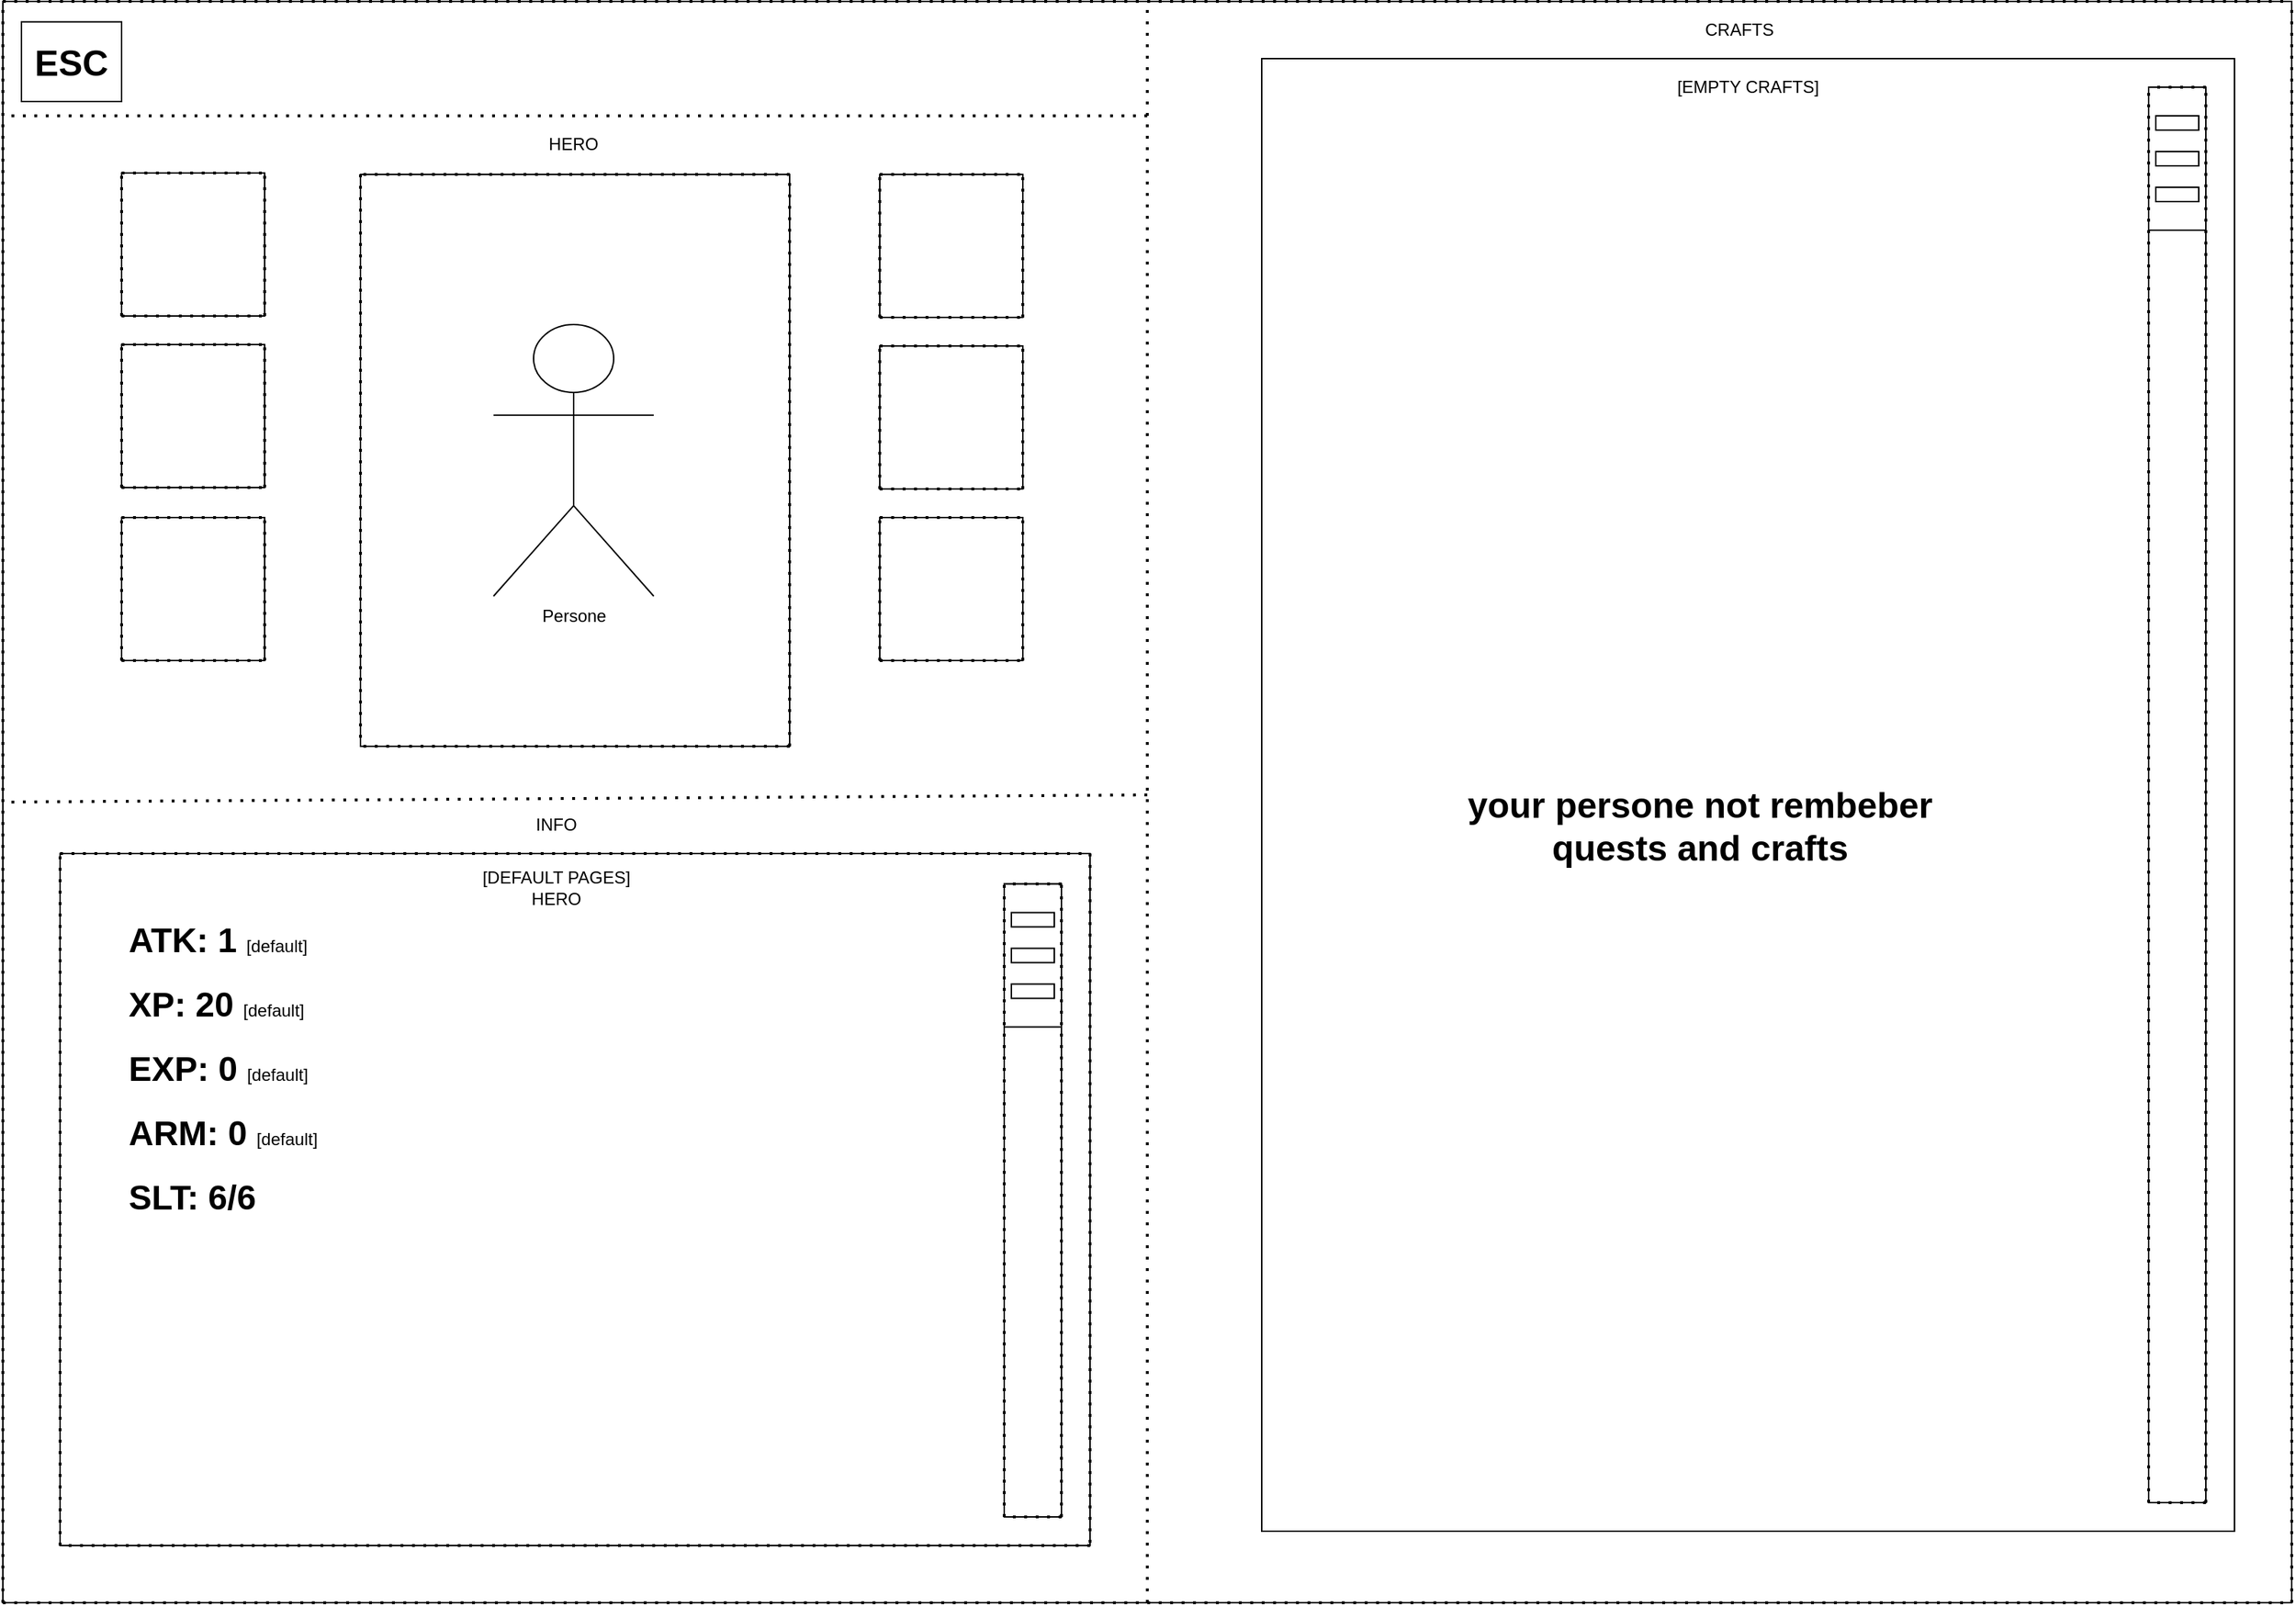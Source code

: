 <mxfile version="14.6.13" type="device" pages="4"><diagram id="C5RBs43oDa-KdzZeNtuy" name="Macket"><mxGraphModel dx="2009" dy="1918" grid="1" gridSize="10" guides="1" tooltips="1" connect="1" arrows="1" fold="1" page="1" pageScale="1" pageWidth="827" pageHeight="1169" math="0" shadow="0"><root><mxCell id="WIyWlLk6GJQsqaUBKTNV-0"/><mxCell id="WIyWlLk6GJQsqaUBKTNV-1" parent="WIyWlLk6GJQsqaUBKTNV-0"/><mxCell id="1b2RV-N5noB262CWPxJB-0" value="" style="rounded=1;whiteSpace=wrap;html=1;arcSize=0;" parent="WIyWlLk6GJQsqaUBKTNV-1" vertex="1"><mxGeometry x="-800" y="-1160" width="1600" height="1120" as="geometry"/></mxCell><mxCell id="1b2RV-N5noB262CWPxJB-4" value="" style="endArrow=none;dashed=1;html=1;dashPattern=1 3;strokeWidth=2;entryX=0.5;entryY=0;entryDx=0;entryDy=0;exitX=0.5;exitY=1;exitDx=0;exitDy=0;" parent="WIyWlLk6GJQsqaUBKTNV-1" source="1b2RV-N5noB262CWPxJB-0" target="1b2RV-N5noB262CWPxJB-0" edge="1"><mxGeometry width="50" height="50" relative="1" as="geometry"><mxPoint x="90" y="-660" as="sourcePoint"/><mxPoint x="140" y="-710" as="targetPoint"/></mxGeometry></mxCell><mxCell id="1b2RV-N5noB262CWPxJB-9" value="" style="rounded=1;whiteSpace=wrap;html=1;arcSize=0;" parent="WIyWlLk6GJQsqaUBKTNV-1" vertex="1"><mxGeometry x="-550" y="-1039" width="300" height="400" as="geometry"/></mxCell><mxCell id="1b2RV-N5noB262CWPxJB-10" value="" style="rounded=1;whiteSpace=wrap;html=1;arcSize=0;" parent="WIyWlLk6GJQsqaUBKTNV-1" vertex="1"><mxGeometry x="-187" y="-1039" width="100" height="100" as="geometry"/></mxCell><mxCell id="1b2RV-N5noB262CWPxJB-17" value="" style="rounded=1;whiteSpace=wrap;html=1;arcSize=0;" parent="WIyWlLk6GJQsqaUBKTNV-1" vertex="1"><mxGeometry x="80" y="-1120" width="680" height="1030" as="geometry"/></mxCell><mxCell id="1b2RV-N5noB262CWPxJB-18" value="" style="endArrow=none;dashed=1;html=1;dashPattern=1 3;strokeWidth=2;entryX=0;entryY=0.5;entryDx=0;entryDy=0;" parent="WIyWlLk6GJQsqaUBKTNV-1" target="1b2RV-N5noB262CWPxJB-0" edge="1"><mxGeometry width="50" height="50" relative="1" as="geometry"><mxPoint y="-605" as="sourcePoint"/><mxPoint x="140" y="-710" as="targetPoint"/></mxGeometry></mxCell><mxCell id="1b2RV-N5noB262CWPxJB-30" value="" style="endArrow=none;dashed=1;html=1;exitX=1;exitY=0;exitDx=0;exitDy=0;entryX=1;entryY=1;entryDx=0;entryDy=0;" parent="WIyWlLk6GJQsqaUBKTNV-1" source="1b2RV-N5noB262CWPxJB-17" target="1b2RV-N5noB262CWPxJB-17" edge="1"><mxGeometry width="50" height="50" relative="1" as="geometry"><mxPoint x="70" y="-706" as="sourcePoint"/><mxPoint x="730" y="-716" as="targetPoint"/></mxGeometry></mxCell><mxCell id="1b2RV-N5noB262CWPxJB-31" value="" style="endArrow=none;dashed=1;html=1;exitX=0;exitY=0;exitDx=0;exitDy=0;entryX=1;entryY=0;entryDx=0;entryDy=0;" parent="WIyWlLk6GJQsqaUBKTNV-1" source="1b2RV-N5noB262CWPxJB-17" target="1b2RV-N5noB262CWPxJB-17" edge="1"><mxGeometry width="50" height="50" relative="1" as="geometry"><mxPoint x="740" y="-1106" as="sourcePoint"/><mxPoint x="740" y="-706" as="targetPoint"/></mxGeometry></mxCell><mxCell id="1b2RV-N5noB262CWPxJB-32" value="" style="endArrow=none;dashed=1;html=1;exitX=0;exitY=1;exitDx=0;exitDy=0;entryX=0;entryY=0;entryDx=0;entryDy=0;" parent="WIyWlLk6GJQsqaUBKTNV-1" source="1b2RV-N5noB262CWPxJB-17" target="1b2RV-N5noB262CWPxJB-17" edge="1"><mxGeometry width="50" height="50" relative="1" as="geometry"><mxPoint x="70" y="-1106" as="sourcePoint"/><mxPoint x="740" y="-1106" as="targetPoint"/></mxGeometry></mxCell><mxCell id="1b2RV-N5noB262CWPxJB-47" value="HERO" style="text;html=1;strokeColor=none;fillColor=none;align=center;verticalAlign=middle;whiteSpace=wrap;rounded=0;" parent="WIyWlLk6GJQsqaUBKTNV-1" vertex="1"><mxGeometry x="-421" y="-1070" width="40" height="20" as="geometry"/></mxCell><mxCell id="1b2RV-N5noB262CWPxJB-48" value="CRAFTS" style="text;html=1;strokeColor=none;fillColor=none;align=center;verticalAlign=middle;whiteSpace=wrap;rounded=0;" parent="WIyWlLk6GJQsqaUBKTNV-1" vertex="1"><mxGeometry x="386" y="-1150" width="56" height="20" as="geometry"/></mxCell><mxCell id="1b2RV-N5noB262CWPxJB-52" value="" style="rounded=1;whiteSpace=wrap;html=1;arcSize=0;" parent="WIyWlLk6GJQsqaUBKTNV-1" vertex="1"><mxGeometry x="-760" y="-564" width="720" height="484" as="geometry"/></mxCell><mxCell id="1b2RV-N5noB262CWPxJB-155" value="INFO" style="text;html=1;strokeColor=none;fillColor=none;align=center;verticalAlign=middle;whiteSpace=wrap;rounded=0;" parent="WIyWlLk6GJQsqaUBKTNV-1" vertex="1"><mxGeometry x="-433" y="-594" width="40" height="20" as="geometry"/></mxCell><mxCell id="1b2RV-N5noB262CWPxJB-185" value="Persone" style="shape=umlActor;verticalLabelPosition=bottom;verticalAlign=top;html=1;outlineConnect=0;" parent="WIyWlLk6GJQsqaUBKTNV-1" vertex="1"><mxGeometry x="-457" y="-934" width="112" height="190" as="geometry"/></mxCell><mxCell id="1b2RV-N5noB262CWPxJB-29" value="" style="endArrow=none;dashed=1;html=1;exitX=0;exitY=1;exitDx=0;exitDy=0;entryX=1;entryY=1;entryDx=0;entryDy=0;" parent="WIyWlLk6GJQsqaUBKTNV-1" source="1b2RV-N5noB262CWPxJB-17" target="1b2RV-N5noB262CWPxJB-17" edge="1"><mxGeometry width="50" height="50" relative="1" as="geometry"><mxPoint x="100" y="-686" as="sourcePoint"/><mxPoint x="730" y="-716" as="targetPoint"/></mxGeometry></mxCell><mxCell id="jYj_Iji2wFKLiPD9s6hy-0" value="" style="endArrow=none;dashed=1;html=1;dashPattern=1 3;strokeWidth=2;entryX=0;entryY=0;entryDx=0;entryDy=0;exitX=0;exitY=1;exitDx=0;exitDy=0;" parent="WIyWlLk6GJQsqaUBKTNV-1" source="1b2RV-N5noB262CWPxJB-0" target="1b2RV-N5noB262CWPxJB-0" edge="1"><mxGeometry width="50" height="50" relative="1" as="geometry"><mxPoint x="10" y="-40" as="sourcePoint"/><mxPoint x="10" y="-1150" as="targetPoint"/></mxGeometry></mxCell><mxCell id="jYj_Iji2wFKLiPD9s6hy-1" value="" style="endArrow=none;dashed=1;html=1;dashPattern=1 3;strokeWidth=2;entryX=1;entryY=0;entryDx=0;entryDy=0;exitX=1;exitY=1;exitDx=0;exitDy=0;" parent="WIyWlLk6GJQsqaUBKTNV-1" source="1b2RV-N5noB262CWPxJB-0" target="1b2RV-N5noB262CWPxJB-0" edge="1"><mxGeometry width="50" height="50" relative="1" as="geometry"><mxPoint x="-790" y="-40" as="sourcePoint"/><mxPoint x="-790.0" y="-1150" as="targetPoint"/></mxGeometry></mxCell><mxCell id="jYj_Iji2wFKLiPD9s6hy-2" value="" style="endArrow=none;dashed=1;html=1;dashPattern=1 3;strokeWidth=2;entryX=1;entryY=1;entryDx=0;entryDy=0;exitX=0;exitY=1;exitDx=0;exitDy=0;" parent="WIyWlLk6GJQsqaUBKTNV-1" source="1b2RV-N5noB262CWPxJB-0" target="1b2RV-N5noB262CWPxJB-0" edge="1"><mxGeometry width="50" height="50" relative="1" as="geometry"><mxPoint x="810" y="-40" as="sourcePoint"/><mxPoint x="810" y="-1150" as="targetPoint"/></mxGeometry></mxCell><mxCell id="jYj_Iji2wFKLiPD9s6hy-3" value="" style="endArrow=none;dashed=1;html=1;dashPattern=1 3;strokeWidth=2;entryX=1;entryY=0;entryDx=0;entryDy=0;exitX=0;exitY=0;exitDx=0;exitDy=0;" parent="WIyWlLk6GJQsqaUBKTNV-1" source="1b2RV-N5noB262CWPxJB-0" target="1b2RV-N5noB262CWPxJB-0" edge="1"><mxGeometry width="50" height="50" relative="1" as="geometry"><mxPoint x="-790" y="-40" as="sourcePoint"/><mxPoint x="810" y="-40" as="targetPoint"/></mxGeometry></mxCell><mxCell id="VpBdb5Ic1M90DMXsFI3N-0" value="" style="endArrow=none;dashed=1;html=1;dashPattern=1 3;strokeWidth=2;entryX=0;entryY=1;entryDx=0;entryDy=0;exitX=1;exitY=1;exitDx=0;exitDy=0;" parent="WIyWlLk6GJQsqaUBKTNV-1" source="1b2RV-N5noB262CWPxJB-9" target="1b2RV-N5noB262CWPxJB-9" edge="1"><mxGeometry width="50" height="50" relative="1" as="geometry"><mxPoint x="8" y="-554" as="sourcePoint"/><mxPoint x="-792" y="-554" as="targetPoint"/></mxGeometry></mxCell><mxCell id="VpBdb5Ic1M90DMXsFI3N-1" value="" style="endArrow=none;dashed=1;html=1;dashPattern=1 3;strokeWidth=2;entryX=1;entryY=0;entryDx=0;entryDy=0;exitX=1;exitY=1;exitDx=0;exitDy=0;" parent="WIyWlLk6GJQsqaUBKTNV-1" source="1b2RV-N5noB262CWPxJB-9" target="1b2RV-N5noB262CWPxJB-9" edge="1"><mxGeometry width="50" height="50" relative="1" as="geometry"><mxPoint x="-252" y="-629" as="sourcePoint"/><mxPoint x="-540" y="-629" as="targetPoint"/></mxGeometry></mxCell><mxCell id="VpBdb5Ic1M90DMXsFI3N-2" value="" style="endArrow=none;dashed=1;html=1;dashPattern=1 3;strokeWidth=2;entryX=0;entryY=0;entryDx=0;entryDy=0;exitX=1;exitY=0;exitDx=0;exitDy=0;" parent="WIyWlLk6GJQsqaUBKTNV-1" source="1b2RV-N5noB262CWPxJB-9" target="1b2RV-N5noB262CWPxJB-9" edge="1"><mxGeometry width="50" height="50" relative="1" as="geometry"><mxPoint x="-240" y="-629" as="sourcePoint"/><mxPoint x="-240" y="-1029" as="targetPoint"/></mxGeometry></mxCell><mxCell id="VpBdb5Ic1M90DMXsFI3N-3" value="" style="endArrow=none;dashed=1;html=1;dashPattern=1 3;strokeWidth=2;entryX=0;entryY=1;entryDx=0;entryDy=0;exitX=0;exitY=0;exitDx=0;exitDy=0;" parent="WIyWlLk6GJQsqaUBKTNV-1" source="1b2RV-N5noB262CWPxJB-9" target="1b2RV-N5noB262CWPxJB-9" edge="1"><mxGeometry width="50" height="50" relative="1" as="geometry"><mxPoint x="-762" y="-669" as="sourcePoint"/><mxPoint x="-540" y="-1029" as="targetPoint"/></mxGeometry></mxCell><mxCell id="VpBdb5Ic1M90DMXsFI3N-5" value="" style="endArrow=none;dashed=1;html=1;dashPattern=1 3;strokeWidth=2;entryX=0;entryY=0;entryDx=0;entryDy=0;exitX=0;exitY=1;exitDx=0;exitDy=0;" parent="WIyWlLk6GJQsqaUBKTNV-1" source="1b2RV-N5noB262CWPxJB-10" target="1b2RV-N5noB262CWPxJB-10" edge="1"><mxGeometry width="50" height="50" relative="1" as="geometry"><mxPoint x="-202" y="81" as="sourcePoint"/><mxPoint x="-202" y="-1029" as="targetPoint"/></mxGeometry></mxCell><mxCell id="VpBdb5Ic1M90DMXsFI3N-6" value="" style="endArrow=none;dashed=1;html=1;dashPattern=1 3;strokeWidth=2;entryX=1;entryY=0;entryDx=0;entryDy=0;exitX=0;exitY=0;exitDx=0;exitDy=0;" parent="WIyWlLk6GJQsqaUBKTNV-1" source="1b2RV-N5noB262CWPxJB-10" target="1b2RV-N5noB262CWPxJB-10" edge="1"><mxGeometry width="50" height="50" relative="1" as="geometry"><mxPoint x="-177" y="-929" as="sourcePoint"/><mxPoint x="-177" y="-1029" as="targetPoint"/></mxGeometry></mxCell><mxCell id="VpBdb5Ic1M90DMXsFI3N-7" value="" style="endArrow=none;dashed=1;html=1;dashPattern=1 3;strokeWidth=2;entryX=1;entryY=1;entryDx=0;entryDy=0;exitX=0;exitY=1;exitDx=0;exitDy=0;" parent="WIyWlLk6GJQsqaUBKTNV-1" source="1b2RV-N5noB262CWPxJB-10" target="1b2RV-N5noB262CWPxJB-10" edge="1"><mxGeometry width="50" height="50" relative="1" as="geometry"><mxPoint x="-177" y="-1029" as="sourcePoint"/><mxPoint x="-77" y="-1029" as="targetPoint"/></mxGeometry></mxCell><mxCell id="VpBdb5Ic1M90DMXsFI3N-8" value="" style="endArrow=none;dashed=1;html=1;dashPattern=1 3;strokeWidth=2;entryX=1;entryY=0;entryDx=0;entryDy=0;exitX=1;exitY=1;exitDx=0;exitDy=0;" parent="WIyWlLk6GJQsqaUBKTNV-1" source="1b2RV-N5noB262CWPxJB-10" target="1b2RV-N5noB262CWPxJB-10" edge="1"><mxGeometry width="50" height="50" relative="1" as="geometry"><mxPoint x="-177" y="-929" as="sourcePoint"/><mxPoint x="-77" y="-929" as="targetPoint"/></mxGeometry></mxCell><mxCell id="VpBdb5Ic1M90DMXsFI3N-9" value="" style="endArrow=none;dashed=1;html=1;dashPattern=1 3;strokeWidth=2;entryX=0;entryY=0;entryDx=0;entryDy=0;exitX=0;exitY=1;exitDx=0;exitDy=0;" parent="WIyWlLk6GJQsqaUBKTNV-1" source="1b2RV-N5noB262CWPxJB-10" target="1b2RV-N5noB262CWPxJB-10" edge="1"><mxGeometry width="50" height="50" relative="1" as="geometry"><mxPoint x="-77" y="-929" as="sourcePoint"/><mxPoint x="-77" y="-1029" as="targetPoint"/></mxGeometry></mxCell><mxCell id="VpBdb5Ic1M90DMXsFI3N-11" value="" style="rounded=1;whiteSpace=wrap;html=1;arcSize=0;" parent="WIyWlLk6GJQsqaUBKTNV-1" vertex="1"><mxGeometry x="-187" y="-919" width="100" height="100" as="geometry"/></mxCell><mxCell id="VpBdb5Ic1M90DMXsFI3N-12" value="" style="endArrow=none;dashed=1;html=1;dashPattern=1 3;strokeWidth=2;entryX=0;entryY=0;entryDx=0;entryDy=0;exitX=0;exitY=1;exitDx=0;exitDy=0;" parent="WIyWlLk6GJQsqaUBKTNV-1" source="VpBdb5Ic1M90DMXsFI3N-11" target="VpBdb5Ic1M90DMXsFI3N-11" edge="1"><mxGeometry width="50" height="50" relative="1" as="geometry"><mxPoint x="-202" y="200.66" as="sourcePoint"/><mxPoint x="-202" y="-909.34" as="targetPoint"/></mxGeometry></mxCell><mxCell id="VpBdb5Ic1M90DMXsFI3N-13" value="" style="endArrow=none;dashed=1;html=1;dashPattern=1 3;strokeWidth=2;entryX=1;entryY=0;entryDx=0;entryDy=0;exitX=0;exitY=0;exitDx=0;exitDy=0;" parent="WIyWlLk6GJQsqaUBKTNV-1" source="VpBdb5Ic1M90DMXsFI3N-11" target="VpBdb5Ic1M90DMXsFI3N-11" edge="1"><mxGeometry width="50" height="50" relative="1" as="geometry"><mxPoint x="-177" y="-809.34" as="sourcePoint"/><mxPoint x="-177" y="-909.34" as="targetPoint"/></mxGeometry></mxCell><mxCell id="VpBdb5Ic1M90DMXsFI3N-14" value="" style="endArrow=none;dashed=1;html=1;dashPattern=1 3;strokeWidth=2;entryX=1;entryY=1;entryDx=0;entryDy=0;exitX=0;exitY=1;exitDx=0;exitDy=0;" parent="WIyWlLk6GJQsqaUBKTNV-1" source="VpBdb5Ic1M90DMXsFI3N-11" target="VpBdb5Ic1M90DMXsFI3N-11" edge="1"><mxGeometry width="50" height="50" relative="1" as="geometry"><mxPoint x="-177" y="-909.34" as="sourcePoint"/><mxPoint x="-77" y="-909.34" as="targetPoint"/></mxGeometry></mxCell><mxCell id="VpBdb5Ic1M90DMXsFI3N-15" value="" style="endArrow=none;dashed=1;html=1;dashPattern=1 3;strokeWidth=2;entryX=1;entryY=0;entryDx=0;entryDy=0;exitX=1;exitY=1;exitDx=0;exitDy=0;" parent="WIyWlLk6GJQsqaUBKTNV-1" source="VpBdb5Ic1M90DMXsFI3N-11" target="VpBdb5Ic1M90DMXsFI3N-11" edge="1"><mxGeometry width="50" height="50" relative="1" as="geometry"><mxPoint x="-177" y="-809.34" as="sourcePoint"/><mxPoint x="-77" y="-809.34" as="targetPoint"/></mxGeometry></mxCell><mxCell id="VpBdb5Ic1M90DMXsFI3N-16" value="" style="endArrow=none;dashed=1;html=1;dashPattern=1 3;strokeWidth=2;entryX=0;entryY=0;entryDx=0;entryDy=0;exitX=0;exitY=1;exitDx=0;exitDy=0;" parent="WIyWlLk6GJQsqaUBKTNV-1" source="VpBdb5Ic1M90DMXsFI3N-11" target="VpBdb5Ic1M90DMXsFI3N-11" edge="1"><mxGeometry width="50" height="50" relative="1" as="geometry"><mxPoint x="-77" y="-809.34" as="sourcePoint"/><mxPoint x="-77" y="-909.34" as="targetPoint"/></mxGeometry></mxCell><mxCell id="VpBdb5Ic1M90DMXsFI3N-17" value="" style="rounded=1;whiteSpace=wrap;html=1;arcSize=0;" parent="WIyWlLk6GJQsqaUBKTNV-1" vertex="1"><mxGeometry x="-187" y="-799" width="100" height="100" as="geometry"/></mxCell><mxCell id="VpBdb5Ic1M90DMXsFI3N-18" value="" style="endArrow=none;dashed=1;html=1;dashPattern=1 3;strokeWidth=2;entryX=0;entryY=0;entryDx=0;entryDy=0;exitX=0;exitY=1;exitDx=0;exitDy=0;" parent="WIyWlLk6GJQsqaUBKTNV-1" source="VpBdb5Ic1M90DMXsFI3N-17" target="VpBdb5Ic1M90DMXsFI3N-17" edge="1"><mxGeometry width="50" height="50" relative="1" as="geometry"><mxPoint x="-117" y="81" as="sourcePoint"/><mxPoint x="-117" y="-1029" as="targetPoint"/></mxGeometry></mxCell><mxCell id="VpBdb5Ic1M90DMXsFI3N-19" value="" style="endArrow=none;dashed=1;html=1;dashPattern=1 3;strokeWidth=2;entryX=1;entryY=0;entryDx=0;entryDy=0;exitX=0;exitY=0;exitDx=0;exitDy=0;" parent="WIyWlLk6GJQsqaUBKTNV-1" source="VpBdb5Ic1M90DMXsFI3N-17" target="VpBdb5Ic1M90DMXsFI3N-17" edge="1"><mxGeometry width="50" height="50" relative="1" as="geometry"><mxPoint x="-92" y="-929" as="sourcePoint"/><mxPoint x="-92" y="-1029" as="targetPoint"/></mxGeometry></mxCell><mxCell id="VpBdb5Ic1M90DMXsFI3N-20" value="" style="endArrow=none;dashed=1;html=1;dashPattern=1 3;strokeWidth=2;entryX=1;entryY=1;entryDx=0;entryDy=0;exitX=0;exitY=1;exitDx=0;exitDy=0;" parent="WIyWlLk6GJQsqaUBKTNV-1" source="VpBdb5Ic1M90DMXsFI3N-17" target="VpBdb5Ic1M90DMXsFI3N-17" edge="1"><mxGeometry width="50" height="50" relative="1" as="geometry"><mxPoint x="-92" y="-1029" as="sourcePoint"/><mxPoint x="8" y="-1029" as="targetPoint"/></mxGeometry></mxCell><mxCell id="VpBdb5Ic1M90DMXsFI3N-21" value="" style="endArrow=none;dashed=1;html=1;dashPattern=1 3;strokeWidth=2;entryX=1;entryY=0;entryDx=0;entryDy=0;exitX=1;exitY=1;exitDx=0;exitDy=0;" parent="WIyWlLk6GJQsqaUBKTNV-1" source="VpBdb5Ic1M90DMXsFI3N-17" target="VpBdb5Ic1M90DMXsFI3N-17" edge="1"><mxGeometry width="50" height="50" relative="1" as="geometry"><mxPoint x="-92" y="-929" as="sourcePoint"/><mxPoint x="8" y="-929" as="targetPoint"/></mxGeometry></mxCell><mxCell id="VpBdb5Ic1M90DMXsFI3N-22" value="" style="endArrow=none;dashed=1;html=1;dashPattern=1 3;strokeWidth=2;entryX=0;entryY=0;entryDx=0;entryDy=0;exitX=0;exitY=1;exitDx=0;exitDy=0;" parent="WIyWlLk6GJQsqaUBKTNV-1" source="VpBdb5Ic1M90DMXsFI3N-17" target="VpBdb5Ic1M90DMXsFI3N-17" edge="1"><mxGeometry width="50" height="50" relative="1" as="geometry"><mxPoint x="8" y="-929" as="sourcePoint"/><mxPoint x="8" y="-1029" as="targetPoint"/></mxGeometry></mxCell><mxCell id="To6sTpjlzIAwLX_k8sTf-0" value="" style="rounded=1;whiteSpace=wrap;html=1;arcSize=0;" parent="WIyWlLk6GJQsqaUBKTNV-1" vertex="1"><mxGeometry x="-717" y="-1040" width="100" height="100" as="geometry"/></mxCell><mxCell id="To6sTpjlzIAwLX_k8sTf-1" value="" style="endArrow=none;dashed=1;html=1;dashPattern=1 3;strokeWidth=2;entryX=0;entryY=0;entryDx=0;entryDy=0;exitX=0;exitY=1;exitDx=0;exitDy=0;" parent="WIyWlLk6GJQsqaUBKTNV-1" source="To6sTpjlzIAwLX_k8sTf-0" target="To6sTpjlzIAwLX_k8sTf-0" edge="1"><mxGeometry width="50" height="50" relative="1" as="geometry"><mxPoint x="-732" y="80" as="sourcePoint"/><mxPoint x="-732" y="-1030" as="targetPoint"/></mxGeometry></mxCell><mxCell id="To6sTpjlzIAwLX_k8sTf-2" value="" style="endArrow=none;dashed=1;html=1;dashPattern=1 3;strokeWidth=2;entryX=1;entryY=0;entryDx=0;entryDy=0;exitX=0;exitY=0;exitDx=0;exitDy=0;" parent="WIyWlLk6GJQsqaUBKTNV-1" source="To6sTpjlzIAwLX_k8sTf-0" target="To6sTpjlzIAwLX_k8sTf-0" edge="1"><mxGeometry width="50" height="50" relative="1" as="geometry"><mxPoint x="-707" y="-930" as="sourcePoint"/><mxPoint x="-707" y="-1030" as="targetPoint"/></mxGeometry></mxCell><mxCell id="To6sTpjlzIAwLX_k8sTf-3" value="" style="endArrow=none;dashed=1;html=1;dashPattern=1 3;strokeWidth=2;entryX=1;entryY=1;entryDx=0;entryDy=0;exitX=0;exitY=1;exitDx=0;exitDy=0;" parent="WIyWlLk6GJQsqaUBKTNV-1" source="To6sTpjlzIAwLX_k8sTf-0" target="To6sTpjlzIAwLX_k8sTf-0" edge="1"><mxGeometry width="50" height="50" relative="1" as="geometry"><mxPoint x="-707" y="-1030" as="sourcePoint"/><mxPoint x="-607" y="-1030" as="targetPoint"/></mxGeometry></mxCell><mxCell id="To6sTpjlzIAwLX_k8sTf-4" value="" style="endArrow=none;dashed=1;html=1;dashPattern=1 3;strokeWidth=2;entryX=1;entryY=0;entryDx=0;entryDy=0;exitX=1;exitY=1;exitDx=0;exitDy=0;" parent="WIyWlLk6GJQsqaUBKTNV-1" source="To6sTpjlzIAwLX_k8sTf-0" target="To6sTpjlzIAwLX_k8sTf-0" edge="1"><mxGeometry width="50" height="50" relative="1" as="geometry"><mxPoint x="-707" y="-930" as="sourcePoint"/><mxPoint x="-607" y="-930" as="targetPoint"/></mxGeometry></mxCell><mxCell id="To6sTpjlzIAwLX_k8sTf-5" value="" style="endArrow=none;dashed=1;html=1;dashPattern=1 3;strokeWidth=2;entryX=0;entryY=0;entryDx=0;entryDy=0;exitX=0;exitY=1;exitDx=0;exitDy=0;" parent="WIyWlLk6GJQsqaUBKTNV-1" source="To6sTpjlzIAwLX_k8sTf-0" target="To6sTpjlzIAwLX_k8sTf-0" edge="1"><mxGeometry width="50" height="50" relative="1" as="geometry"><mxPoint x="-607" y="-930" as="sourcePoint"/><mxPoint x="-607" y="-1030" as="targetPoint"/></mxGeometry></mxCell><mxCell id="To6sTpjlzIAwLX_k8sTf-6" value="" style="rounded=1;whiteSpace=wrap;html=1;arcSize=0;" parent="WIyWlLk6GJQsqaUBKTNV-1" vertex="1"><mxGeometry x="-717" y="-920" width="100" height="100" as="geometry"/></mxCell><mxCell id="To6sTpjlzIAwLX_k8sTf-7" value="" style="endArrow=none;dashed=1;html=1;dashPattern=1 3;strokeWidth=2;entryX=0;entryY=0;entryDx=0;entryDy=0;exitX=0;exitY=1;exitDx=0;exitDy=0;" parent="WIyWlLk6GJQsqaUBKTNV-1" source="To6sTpjlzIAwLX_k8sTf-6" target="To6sTpjlzIAwLX_k8sTf-6" edge="1"><mxGeometry width="50" height="50" relative="1" as="geometry"><mxPoint x="-732" y="200" as="sourcePoint"/><mxPoint x="-732" y="-910" as="targetPoint"/></mxGeometry></mxCell><mxCell id="To6sTpjlzIAwLX_k8sTf-8" value="" style="endArrow=none;dashed=1;html=1;dashPattern=1 3;strokeWidth=2;entryX=1;entryY=0;entryDx=0;entryDy=0;exitX=0;exitY=0;exitDx=0;exitDy=0;" parent="WIyWlLk6GJQsqaUBKTNV-1" source="To6sTpjlzIAwLX_k8sTf-6" target="To6sTpjlzIAwLX_k8sTf-6" edge="1"><mxGeometry width="50" height="50" relative="1" as="geometry"><mxPoint x="-707" y="-810" as="sourcePoint"/><mxPoint x="-707" y="-910" as="targetPoint"/></mxGeometry></mxCell><mxCell id="To6sTpjlzIAwLX_k8sTf-9" value="" style="endArrow=none;dashed=1;html=1;dashPattern=1 3;strokeWidth=2;entryX=1;entryY=1;entryDx=0;entryDy=0;exitX=0;exitY=1;exitDx=0;exitDy=0;" parent="WIyWlLk6GJQsqaUBKTNV-1" source="To6sTpjlzIAwLX_k8sTf-6" target="To6sTpjlzIAwLX_k8sTf-6" edge="1"><mxGeometry width="50" height="50" relative="1" as="geometry"><mxPoint x="-707" y="-910" as="sourcePoint"/><mxPoint x="-607" y="-910" as="targetPoint"/></mxGeometry></mxCell><mxCell id="To6sTpjlzIAwLX_k8sTf-10" value="" style="endArrow=none;dashed=1;html=1;dashPattern=1 3;strokeWidth=2;entryX=1;entryY=0;entryDx=0;entryDy=0;exitX=1;exitY=1;exitDx=0;exitDy=0;" parent="WIyWlLk6GJQsqaUBKTNV-1" source="To6sTpjlzIAwLX_k8sTf-6" target="To6sTpjlzIAwLX_k8sTf-6" edge="1"><mxGeometry width="50" height="50" relative="1" as="geometry"><mxPoint x="-707" y="-810" as="sourcePoint"/><mxPoint x="-607" y="-810" as="targetPoint"/></mxGeometry></mxCell><mxCell id="To6sTpjlzIAwLX_k8sTf-11" value="" style="endArrow=none;dashed=1;html=1;dashPattern=1 3;strokeWidth=2;entryX=0;entryY=0;entryDx=0;entryDy=0;exitX=0;exitY=1;exitDx=0;exitDy=0;" parent="WIyWlLk6GJQsqaUBKTNV-1" source="To6sTpjlzIAwLX_k8sTf-6" target="To6sTpjlzIAwLX_k8sTf-6" edge="1"><mxGeometry width="50" height="50" relative="1" as="geometry"><mxPoint x="-607" y="-810" as="sourcePoint"/><mxPoint x="-607" y="-910" as="targetPoint"/></mxGeometry></mxCell><mxCell id="To6sTpjlzIAwLX_k8sTf-12" value="" style="rounded=1;whiteSpace=wrap;html=1;arcSize=0;" parent="WIyWlLk6GJQsqaUBKTNV-1" vertex="1"><mxGeometry x="-717" y="-799" width="100" height="100" as="geometry"/></mxCell><mxCell id="To6sTpjlzIAwLX_k8sTf-13" value="" style="endArrow=none;dashed=1;html=1;dashPattern=1 3;strokeWidth=2;entryX=0;entryY=0;entryDx=0;entryDy=0;exitX=0;exitY=1;exitDx=0;exitDy=0;" parent="WIyWlLk6GJQsqaUBKTNV-1" source="To6sTpjlzIAwLX_k8sTf-12" target="To6sTpjlzIAwLX_k8sTf-12" edge="1"><mxGeometry width="50" height="50" relative="1" as="geometry"><mxPoint x="-732" y="321" as="sourcePoint"/><mxPoint x="-732" y="-789" as="targetPoint"/></mxGeometry></mxCell><mxCell id="To6sTpjlzIAwLX_k8sTf-14" value="" style="endArrow=none;dashed=1;html=1;dashPattern=1 3;strokeWidth=2;entryX=1;entryY=0;entryDx=0;entryDy=0;exitX=0;exitY=0;exitDx=0;exitDy=0;" parent="WIyWlLk6GJQsqaUBKTNV-1" source="To6sTpjlzIAwLX_k8sTf-12" target="To6sTpjlzIAwLX_k8sTf-12" edge="1"><mxGeometry width="50" height="50" relative="1" as="geometry"><mxPoint x="-707" y="-689" as="sourcePoint"/><mxPoint x="-707" y="-789" as="targetPoint"/></mxGeometry></mxCell><mxCell id="To6sTpjlzIAwLX_k8sTf-15" value="" style="endArrow=none;dashed=1;html=1;dashPattern=1 3;strokeWidth=2;entryX=1;entryY=1;entryDx=0;entryDy=0;exitX=0;exitY=1;exitDx=0;exitDy=0;" parent="WIyWlLk6GJQsqaUBKTNV-1" source="To6sTpjlzIAwLX_k8sTf-12" target="To6sTpjlzIAwLX_k8sTf-12" edge="1"><mxGeometry width="50" height="50" relative="1" as="geometry"><mxPoint x="-707" y="-789" as="sourcePoint"/><mxPoint x="-607" y="-789" as="targetPoint"/></mxGeometry></mxCell><mxCell id="To6sTpjlzIAwLX_k8sTf-16" value="" style="endArrow=none;dashed=1;html=1;dashPattern=1 3;strokeWidth=2;entryX=1;entryY=0;entryDx=0;entryDy=0;exitX=1;exitY=1;exitDx=0;exitDy=0;" parent="WIyWlLk6GJQsqaUBKTNV-1" source="To6sTpjlzIAwLX_k8sTf-12" target="To6sTpjlzIAwLX_k8sTf-12" edge="1"><mxGeometry width="50" height="50" relative="1" as="geometry"><mxPoint x="-707" y="-689" as="sourcePoint"/><mxPoint x="-607" y="-689" as="targetPoint"/></mxGeometry></mxCell><mxCell id="To6sTpjlzIAwLX_k8sTf-17" value="" style="endArrow=none;dashed=1;html=1;dashPattern=1 3;strokeWidth=2;entryX=0;entryY=0;entryDx=0;entryDy=0;exitX=0;exitY=1;exitDx=0;exitDy=0;" parent="WIyWlLk6GJQsqaUBKTNV-1" source="To6sTpjlzIAwLX_k8sTf-12" target="To6sTpjlzIAwLX_k8sTf-12" edge="1"><mxGeometry width="50" height="50" relative="1" as="geometry"><mxPoint x="-607" y="-689" as="sourcePoint"/><mxPoint x="-607" y="-789" as="targetPoint"/></mxGeometry></mxCell><mxCell id="MzTF-bc8z8Ha7k2TSF1V-3" value="" style="rounded=1;whiteSpace=wrap;html=1;arcSize=0;" parent="WIyWlLk6GJQsqaUBKTNV-1" vertex="1"><mxGeometry x="700" y="-1100" width="40" height="990" as="geometry"/></mxCell><mxCell id="MzTF-bc8z8Ha7k2TSF1V-4" value="" style="rounded=1;whiteSpace=wrap;html=1;arcSize=0;" parent="WIyWlLk6GJQsqaUBKTNV-1" vertex="1"><mxGeometry x="700" y="-1100" width="40" height="100" as="geometry"/></mxCell><mxCell id="MzTF-bc8z8Ha7k2TSF1V-5" value="" style="rounded=1;whiteSpace=wrap;html=1;arcSize=0;" parent="WIyWlLk6GJQsqaUBKTNV-1" vertex="1"><mxGeometry x="705" y="-1080" width="30" height="10" as="geometry"/></mxCell><mxCell id="MzTF-bc8z8Ha7k2TSF1V-6" value="" style="rounded=1;whiteSpace=wrap;html=1;arcSize=0;" parent="WIyWlLk6GJQsqaUBKTNV-1" vertex="1"><mxGeometry x="705" y="-1055" width="30" height="10" as="geometry"/></mxCell><mxCell id="MzTF-bc8z8Ha7k2TSF1V-7" value="" style="rounded=1;whiteSpace=wrap;html=1;arcSize=0;" parent="WIyWlLk6GJQsqaUBKTNV-1" vertex="1"><mxGeometry x="705" y="-1030" width="30" height="10" as="geometry"/></mxCell><mxCell id="MzTF-bc8z8Ha7k2TSF1V-8" value="" style="endArrow=none;dashed=1;html=1;dashPattern=1 3;strokeWidth=2;entryX=0;entryY=0;entryDx=0;entryDy=0;exitX=1;exitY=0;exitDx=0;exitDy=0;" parent="WIyWlLk6GJQsqaUBKTNV-1" source="MzTF-bc8z8Ha7k2TSF1V-4" target="MzTF-bc8z8Ha7k2TSF1V-4" edge="1"><mxGeometry width="50" height="50" relative="1" as="geometry"><mxPoint x="1030" y="-1154" as="sourcePoint"/><mxPoint x="230" y="-1154" as="targetPoint"/></mxGeometry></mxCell><mxCell id="MzTF-bc8z8Ha7k2TSF1V-9" value="" style="endArrow=none;dashed=1;html=1;dashPattern=1 3;strokeWidth=2;entryX=0;entryY=0;entryDx=0;entryDy=0;exitX=0;exitY=1;exitDx=0;exitDy=0;" parent="WIyWlLk6GJQsqaUBKTNV-1" source="MzTF-bc8z8Ha7k2TSF1V-3" target="MzTF-bc8z8Ha7k2TSF1V-4" edge="1"><mxGeometry width="50" height="50" relative="1" as="geometry"><mxPoint x="750" y="-1090" as="sourcePoint"/><mxPoint x="710" y="-1090" as="targetPoint"/></mxGeometry></mxCell><mxCell id="MzTF-bc8z8Ha7k2TSF1V-10" value="" style="endArrow=none;dashed=1;html=1;dashPattern=1 3;strokeWidth=2;entryX=0;entryY=1;entryDx=0;entryDy=0;exitX=1;exitY=1;exitDx=0;exitDy=0;" parent="WIyWlLk6GJQsqaUBKTNV-1" source="MzTF-bc8z8Ha7k2TSF1V-3" target="MzTF-bc8z8Ha7k2TSF1V-3" edge="1"><mxGeometry width="50" height="50" relative="1" as="geometry"><mxPoint x="710" y="-690" as="sourcePoint"/><mxPoint x="710" y="-1090" as="targetPoint"/></mxGeometry></mxCell><mxCell id="MzTF-bc8z8Ha7k2TSF1V-11" value="" style="endArrow=none;dashed=1;html=1;dashPattern=1 3;strokeWidth=2;entryX=1;entryY=0;entryDx=0;entryDy=0;exitX=1;exitY=1;exitDx=0;exitDy=0;" parent="WIyWlLk6GJQsqaUBKTNV-1" source="MzTF-bc8z8Ha7k2TSF1V-3" target="MzTF-bc8z8Ha7k2TSF1V-4" edge="1"><mxGeometry width="50" height="50" relative="1" as="geometry"><mxPoint x="600" y="-810" as="sourcePoint"/><mxPoint x="600" y="-1210" as="targetPoint"/></mxGeometry></mxCell><mxCell id="MzTF-bc8z8Ha7k2TSF1V-12" value="[DEFAULT PAGES]&lt;br&gt;HERO" style="text;html=1;strokeColor=none;fillColor=none;align=center;verticalAlign=middle;whiteSpace=wrap;rounded=0;" parent="WIyWlLk6GJQsqaUBKTNV-1" vertex="1"><mxGeometry x="-472.75" y="-550" width="119.5" height="20" as="geometry"/></mxCell><mxCell id="MzTF-bc8z8Ha7k2TSF1V-13" value="&lt;h1&gt;ATK: 1&amp;nbsp;&lt;span style=&quot;font-size: 12px ; font-weight: normal&quot;&gt;[default]&lt;/span&gt;&lt;/h1&gt;&lt;h1&gt;XP: 20&amp;nbsp;&lt;span style=&quot;font-size: 12px ; font-weight: normal&quot;&gt;[default]&lt;/span&gt;&lt;/h1&gt;&lt;h1&gt;EXP: 0&amp;nbsp;&lt;span style=&quot;font-size: 12px ; font-weight: normal&quot;&gt;[default]&lt;/span&gt;&lt;/h1&gt;&lt;h1&gt;ARM: 0&amp;nbsp;&lt;span style=&quot;font-size: 12px ; font-weight: normal&quot;&gt;[default]&lt;/span&gt;&amp;nbsp;&lt;/h1&gt;&lt;h1&gt;SLT: 6/6&lt;/h1&gt;" style="text;html=1;strokeColor=none;fillColor=none;spacing=5;spacingTop=-20;whiteSpace=wrap;overflow=hidden;rounded=0;" parent="WIyWlLk6GJQsqaUBKTNV-1" vertex="1"><mxGeometry x="-717" y="-522.71" width="567" height="212.71" as="geometry"/></mxCell><mxCell id="MzTF-bc8z8Ha7k2TSF1V-14" value="&lt;b&gt;&lt;font style=&quot;font-size: 25px&quot;&gt;your persone not rembeber quests and crafts&lt;/font&gt;&lt;/b&gt;" style="text;html=1;strokeColor=none;fillColor=none;align=center;verticalAlign=middle;whiteSpace=wrap;rounded=0;" parent="WIyWlLk6GJQsqaUBKTNV-1" vertex="1"><mxGeometry x="180" y="-604" width="412.5" height="40" as="geometry"/></mxCell><mxCell id="MzTF-bc8z8Ha7k2TSF1V-15" value="" style="endArrow=none;dashed=1;html=1;dashPattern=1 3;strokeWidth=2;entryX=0;entryY=1;entryDx=0;entryDy=0;exitX=1;exitY=1;exitDx=0;exitDy=0;" parent="WIyWlLk6GJQsqaUBKTNV-1" source="1b2RV-N5noB262CWPxJB-52" target="1b2RV-N5noB262CWPxJB-52" edge="1"><mxGeometry width="50" height="50" relative="1" as="geometry"><mxPoint x="10" y="-595.0" as="sourcePoint"/><mxPoint x="-790.0" y="-595.0" as="targetPoint"/></mxGeometry></mxCell><mxCell id="MzTF-bc8z8Ha7k2TSF1V-16" value="" style="endArrow=none;dashed=1;html=1;dashPattern=1 3;strokeWidth=2;entryX=1;entryY=1;entryDx=0;entryDy=0;exitX=1;exitY=0;exitDx=0;exitDy=0;" parent="WIyWlLk6GJQsqaUBKTNV-1" source="1b2RV-N5noB262CWPxJB-52" target="1b2RV-N5noB262CWPxJB-52" edge="1"><mxGeometry width="50" height="50" relative="1" as="geometry"><mxPoint x="-20.0" y="-110.0" as="sourcePoint"/><mxPoint x="-760.0" y="-110.0" as="targetPoint"/></mxGeometry></mxCell><mxCell id="MzTF-bc8z8Ha7k2TSF1V-17" value="" style="endArrow=none;dashed=1;html=1;dashPattern=1 3;strokeWidth=2;entryX=0;entryY=0;entryDx=0;entryDy=0;exitX=0;exitY=1;exitDx=0;exitDy=0;" parent="WIyWlLk6GJQsqaUBKTNV-1" source="1b2RV-N5noB262CWPxJB-52" target="1b2RV-N5noB262CWPxJB-52" edge="1"><mxGeometry width="50" height="50" relative="1" as="geometry"><mxPoint x="-20" y="-554" as="sourcePoint"/><mxPoint x="-20.0" y="-110" as="targetPoint"/></mxGeometry></mxCell><mxCell id="MzTF-bc8z8Ha7k2TSF1V-18" value="" style="endArrow=none;dashed=1;html=1;dashPattern=1 3;strokeWidth=2;entryX=1;entryY=0;entryDx=0;entryDy=0;exitX=0;exitY=0;exitDx=0;exitDy=0;" parent="WIyWlLk6GJQsqaUBKTNV-1" source="1b2RV-N5noB262CWPxJB-52" target="1b2RV-N5noB262CWPxJB-52" edge="1"><mxGeometry width="50" height="50" relative="1" as="geometry"><mxPoint x="-10" y="-544" as="sourcePoint"/><mxPoint x="-10.0" y="-100" as="targetPoint"/></mxGeometry></mxCell><mxCell id="4HiRQyAawOoWSpsFI1IN-0" value="" style="rounded=1;whiteSpace=wrap;html=1;arcSize=0;" parent="WIyWlLk6GJQsqaUBKTNV-1" vertex="1"><mxGeometry x="-100" y="-542.71" width="40" height="442.71" as="geometry"/></mxCell><mxCell id="4HiRQyAawOoWSpsFI1IN-1" value="" style="rounded=1;whiteSpace=wrap;html=1;arcSize=0;" parent="WIyWlLk6GJQsqaUBKTNV-1" vertex="1"><mxGeometry x="-100.0" y="-542.71" width="40" height="100" as="geometry"/></mxCell><mxCell id="4HiRQyAawOoWSpsFI1IN-2" value="" style="rounded=1;whiteSpace=wrap;html=1;arcSize=0;" parent="WIyWlLk6GJQsqaUBKTNV-1" vertex="1"><mxGeometry x="-95.0" y="-522.71" width="30" height="10" as="geometry"/></mxCell><mxCell id="4HiRQyAawOoWSpsFI1IN-3" value="" style="rounded=1;whiteSpace=wrap;html=1;arcSize=0;" parent="WIyWlLk6GJQsqaUBKTNV-1" vertex="1"><mxGeometry x="-95.0" y="-497.71" width="30" height="10" as="geometry"/></mxCell><mxCell id="4HiRQyAawOoWSpsFI1IN-4" value="" style="rounded=1;whiteSpace=wrap;html=1;arcSize=0;" parent="WIyWlLk6GJQsqaUBKTNV-1" vertex="1"><mxGeometry x="-95.0" y="-472.71" width="30" height="10" as="geometry"/></mxCell><mxCell id="4HiRQyAawOoWSpsFI1IN-5" value="" style="endArrow=none;dashed=1;html=1;dashPattern=1 3;strokeWidth=2;entryX=0;entryY=0;entryDx=0;entryDy=0;exitX=1;exitY=0;exitDx=0;exitDy=0;" parent="WIyWlLk6GJQsqaUBKTNV-1" source="4HiRQyAawOoWSpsFI1IN-1" target="4HiRQyAawOoWSpsFI1IN-1" edge="1"><mxGeometry width="50" height="50" relative="1" as="geometry"><mxPoint x="230" y="-596.71" as="sourcePoint"/><mxPoint x="-570" y="-596.71" as="targetPoint"/></mxGeometry></mxCell><mxCell id="4HiRQyAawOoWSpsFI1IN-6" value="" style="endArrow=none;dashed=1;html=1;dashPattern=1 3;strokeWidth=2;entryX=0;entryY=0;entryDx=0;entryDy=0;exitX=0;exitY=1;exitDx=0;exitDy=0;" parent="WIyWlLk6GJQsqaUBKTNV-1" source="4HiRQyAawOoWSpsFI1IN-0" target="4HiRQyAawOoWSpsFI1IN-1" edge="1"><mxGeometry width="50" height="50" relative="1" as="geometry"><mxPoint x="-50.0" y="-532.71" as="sourcePoint"/><mxPoint x="-90.0" y="-532.71" as="targetPoint"/></mxGeometry></mxCell><mxCell id="4HiRQyAawOoWSpsFI1IN-7" value="" style="endArrow=none;dashed=1;html=1;dashPattern=1 3;strokeWidth=2;entryX=0;entryY=1;entryDx=0;entryDy=0;exitX=1;exitY=1;exitDx=0;exitDy=0;" parent="WIyWlLk6GJQsqaUBKTNV-1" source="4HiRQyAawOoWSpsFI1IN-0" target="4HiRQyAawOoWSpsFI1IN-0" edge="1"><mxGeometry width="50" height="50" relative="1" as="geometry"><mxPoint x="-90.0" y="-132.71" as="sourcePoint"/><mxPoint x="-90.0" y="-532.71" as="targetPoint"/></mxGeometry></mxCell><mxCell id="4HiRQyAawOoWSpsFI1IN-8" value="" style="endArrow=none;dashed=1;html=1;dashPattern=1 3;strokeWidth=2;entryX=1;entryY=0;entryDx=0;entryDy=0;exitX=1;exitY=1;exitDx=0;exitDy=0;" parent="WIyWlLk6GJQsqaUBKTNV-1" source="4HiRQyAawOoWSpsFI1IN-0" target="4HiRQyAawOoWSpsFI1IN-1" edge="1"><mxGeometry width="50" height="50" relative="1" as="geometry"><mxPoint x="-200.0" y="-252.71" as="sourcePoint"/><mxPoint x="-200.0" y="-652.71" as="targetPoint"/></mxGeometry></mxCell><mxCell id="4HiRQyAawOoWSpsFI1IN-9" value="[EMPTY CRAFTS]" style="text;html=1;strokeColor=none;fillColor=none;align=center;verticalAlign=middle;whiteSpace=wrap;rounded=0;" parent="WIyWlLk6GJQsqaUBKTNV-1" vertex="1"><mxGeometry x="360.25" y="-1110" width="119.5" height="20" as="geometry"/></mxCell><mxCell id="4HiRQyAawOoWSpsFI1IN-10" value="&lt;b&gt;&lt;font style=&quot;font-size: 25px&quot;&gt;ESC&lt;/font&gt;&lt;/b&gt;" style="rounded=1;whiteSpace=wrap;html=1;arcSize=0;" parent="WIyWlLk6GJQsqaUBKTNV-1" vertex="1"><mxGeometry x="-787" y="-1145.71" width="70" height="55.71" as="geometry"/></mxCell><mxCell id="Ly7-rtCtJVA7toS3Az2L-0" value="" style="endArrow=none;dashed=1;html=1;dashPattern=1 3;strokeWidth=2;" parent="WIyWlLk6GJQsqaUBKTNV-1" edge="1"><mxGeometry width="50" height="50" relative="1" as="geometry"><mxPoint y="-1080" as="sourcePoint"/><mxPoint x="-800" y="-1080" as="targetPoint"/></mxGeometry></mxCell></root></mxGraphModel></diagram><diagram id="k8AOaV9GiZvz1DCl6YBH" name="Style"><mxGraphModel dx="3624" dy="3586" grid="1" gridSize="10" guides="1" tooltips="1" connect="1" arrows="1" fold="1" page="1" pageScale="1" pageWidth="827" pageHeight="1169" background="#FCE7CD" math="0" shadow="0"><root><mxCell id="E0yY29IWqnZGAuBL_R9x-0"/><mxCell id="E0yY29IWqnZGAuBL_R9x-1" parent="E0yY29IWqnZGAuBL_R9x-0"/><mxCell id="xOFNn4FfbWyiQP071Auw-86" value="" style="rounded=1;whiteSpace=wrap;html=1;arcSize=0;fillColor=#182E3E;strokeColor=#FFFFFF;fontColor=#FFFFFF;" parent="E0yY29IWqnZGAuBL_R9x-1" vertex="1"><mxGeometry x="-1640" y="-2320" width="1600" height="1120" as="geometry"/></mxCell><mxCell id="xOFNn4FfbWyiQP071Auw-87" value="" style="endArrow=none;dashed=1;html=1;dashPattern=1 3;strokeWidth=2;entryX=0.5;entryY=0;entryDx=0;entryDy=0;exitX=0.5;exitY=1;exitDx=0;exitDy=0;labelBackgroundColor=#FCE7CD;strokeColor=#23445D;" parent="E0yY29IWqnZGAuBL_R9x-1" source="xOFNn4FfbWyiQP071Auw-86" target="xOFNn4FfbWyiQP071Auw-86" edge="1"><mxGeometry width="50" height="50" relative="1" as="geometry"><mxPoint x="-750" y="-1820" as="sourcePoint"/><mxPoint x="-700" y="-1870" as="targetPoint"/></mxGeometry></mxCell><mxCell id="xOFNn4FfbWyiQP071Auw-88" value="" style="rounded=1;whiteSpace=wrap;html=1;arcSize=0;fillColor=#182E3E;strokeColor=#FFFFFF;fontColor=#FFFFFF;" parent="E0yY29IWqnZGAuBL_R9x-1" vertex="1"><mxGeometry x="-1390" y="-2199" width="300" height="400" as="geometry"/></mxCell><mxCell id="xOFNn4FfbWyiQP071Auw-89" value="" style="rounded=1;whiteSpace=wrap;html=1;arcSize=0;fillColor=#182E3E;strokeColor=#FFFFFF;fontColor=#FFFFFF;" parent="E0yY29IWqnZGAuBL_R9x-1" vertex="1"><mxGeometry x="-1027" y="-2199" width="100" height="100" as="geometry"/></mxCell><mxCell id="xOFNn4FfbWyiQP071Auw-90" value="" style="rounded=1;whiteSpace=wrap;html=1;arcSize=0;fillColor=#182E3E;strokeColor=#FFFFFF;fontColor=#FFFFFF;" parent="E0yY29IWqnZGAuBL_R9x-1" vertex="1"><mxGeometry x="-760" y="-2280" width="680" height="1030" as="geometry"/></mxCell><mxCell id="xOFNn4FfbWyiQP071Auw-91" value="" style="endArrow=none;dashed=1;html=1;dashPattern=1 3;strokeWidth=2;entryX=0;entryY=0.5;entryDx=0;entryDy=0;labelBackgroundColor=#FCE7CD;strokeColor=#23445D;" parent="E0yY29IWqnZGAuBL_R9x-1" target="xOFNn4FfbWyiQP071Auw-86" edge="1"><mxGeometry width="50" height="50" relative="1" as="geometry"><mxPoint x="-840" y="-1765" as="sourcePoint"/><mxPoint x="-700" y="-1870" as="targetPoint"/></mxGeometry></mxCell><mxCell id="xOFNn4FfbWyiQP071Auw-92" value="" style="endArrow=none;dashed=1;html=1;exitX=1;exitY=0;exitDx=0;exitDy=0;entryX=1;entryY=1;entryDx=0;entryDy=0;labelBackgroundColor=#FCE7CD;strokeColor=#23445D;" parent="E0yY29IWqnZGAuBL_R9x-1" source="xOFNn4FfbWyiQP071Auw-90" target="xOFNn4FfbWyiQP071Auw-90" edge="1"><mxGeometry width="50" height="50" relative="1" as="geometry"><mxPoint x="-770" y="-1866" as="sourcePoint"/><mxPoint x="-110" y="-1876" as="targetPoint"/></mxGeometry></mxCell><mxCell id="xOFNn4FfbWyiQP071Auw-93" value="" style="endArrow=none;dashed=1;html=1;exitX=0;exitY=0;exitDx=0;exitDy=0;entryX=1;entryY=0;entryDx=0;entryDy=0;labelBackgroundColor=#FCE7CD;strokeColor=#23445D;" parent="E0yY29IWqnZGAuBL_R9x-1" source="xOFNn4FfbWyiQP071Auw-90" target="xOFNn4FfbWyiQP071Auw-90" edge="1"><mxGeometry width="50" height="50" relative="1" as="geometry"><mxPoint x="-100" y="-2266" as="sourcePoint"/><mxPoint x="-100" y="-1866" as="targetPoint"/></mxGeometry></mxCell><mxCell id="xOFNn4FfbWyiQP071Auw-94" value="" style="endArrow=none;dashed=1;html=1;exitX=0;exitY=1;exitDx=0;exitDy=0;entryX=0;entryY=0;entryDx=0;entryDy=0;labelBackgroundColor=#FCE7CD;strokeColor=#23445D;" parent="E0yY29IWqnZGAuBL_R9x-1" source="xOFNn4FfbWyiQP071Auw-90" target="xOFNn4FfbWyiQP071Auw-90" edge="1"><mxGeometry width="50" height="50" relative="1" as="geometry"><mxPoint x="-770" y="-2266" as="sourcePoint"/><mxPoint x="-100" y="-2266" as="targetPoint"/></mxGeometry></mxCell><mxCell id="xOFNn4FfbWyiQP071Auw-95" value="HERO" style="text;html=1;strokeColor=none;fillColor=none;align=center;verticalAlign=middle;whiteSpace=wrap;rounded=0;fontColor=#FFFFFF;" parent="E0yY29IWqnZGAuBL_R9x-1" vertex="1"><mxGeometry x="-1261" y="-2230" width="40" height="20" as="geometry"/></mxCell><mxCell id="xOFNn4FfbWyiQP071Auw-96" value="CRAFTS" style="text;html=1;strokeColor=none;fillColor=none;align=center;verticalAlign=middle;whiteSpace=wrap;rounded=0;fontColor=#FFFFFF;" parent="E0yY29IWqnZGAuBL_R9x-1" vertex="1"><mxGeometry x="-454" y="-2310" width="56" height="20" as="geometry"/></mxCell><mxCell id="xOFNn4FfbWyiQP071Auw-97" value="" style="rounded=1;whiteSpace=wrap;html=1;arcSize=0;fillColor=#182E3E;strokeColor=#FFFFFF;fontColor=#FFFFFF;" parent="E0yY29IWqnZGAuBL_R9x-1" vertex="1"><mxGeometry x="-1600" y="-1724" width="720" height="484" as="geometry"/></mxCell><mxCell id="xOFNn4FfbWyiQP071Auw-98" value="INFO" style="text;html=1;strokeColor=none;fillColor=none;align=center;verticalAlign=middle;whiteSpace=wrap;rounded=0;fontColor=#FFFFFF;" parent="E0yY29IWqnZGAuBL_R9x-1" vertex="1"><mxGeometry x="-1273" y="-1754" width="40" height="20" as="geometry"/></mxCell><mxCell id="xOFNn4FfbWyiQP071Auw-99" value="Persone" style="shape=umlActor;verticalLabelPosition=bottom;verticalAlign=top;html=1;outlineConnect=0;fillColor=#182E3E;strokeColor=#FFFFFF;fontColor=#FFFFFF;" parent="E0yY29IWqnZGAuBL_R9x-1" vertex="1"><mxGeometry x="-1297" y="-2094" width="112" height="190" as="geometry"/></mxCell><mxCell id="xOFNn4FfbWyiQP071Auw-100" value="" style="endArrow=none;dashed=1;html=1;exitX=0;exitY=1;exitDx=0;exitDy=0;entryX=1;entryY=1;entryDx=0;entryDy=0;labelBackgroundColor=#FCE7CD;strokeColor=#23445D;" parent="E0yY29IWqnZGAuBL_R9x-1" source="xOFNn4FfbWyiQP071Auw-90" target="xOFNn4FfbWyiQP071Auw-90" edge="1"><mxGeometry width="50" height="50" relative="1" as="geometry"><mxPoint x="-740" y="-1846" as="sourcePoint"/><mxPoint x="-110" y="-1876" as="targetPoint"/></mxGeometry></mxCell><mxCell id="xOFNn4FfbWyiQP071Auw-101" value="" style="endArrow=none;dashed=1;html=1;dashPattern=1 3;strokeWidth=2;entryX=0;entryY=0;entryDx=0;entryDy=0;exitX=0;exitY=1;exitDx=0;exitDy=0;labelBackgroundColor=#FCE7CD;strokeColor=#23445D;" parent="E0yY29IWqnZGAuBL_R9x-1" source="xOFNn4FfbWyiQP071Auw-86" target="xOFNn4FfbWyiQP071Auw-86" edge="1"><mxGeometry width="50" height="50" relative="1" as="geometry"><mxPoint x="-830" y="-1200" as="sourcePoint"/><mxPoint x="-830" y="-2310" as="targetPoint"/></mxGeometry></mxCell><mxCell id="xOFNn4FfbWyiQP071Auw-102" value="" style="endArrow=none;dashed=1;html=1;dashPattern=1 3;strokeWidth=2;entryX=1;entryY=0;entryDx=0;entryDy=0;exitX=1;exitY=1;exitDx=0;exitDy=0;labelBackgroundColor=#FCE7CD;strokeColor=#23445D;" parent="E0yY29IWqnZGAuBL_R9x-1" source="xOFNn4FfbWyiQP071Auw-86" target="xOFNn4FfbWyiQP071Auw-86" edge="1"><mxGeometry width="50" height="50" relative="1" as="geometry"><mxPoint x="-1630" y="-1200" as="sourcePoint"/><mxPoint x="-1630.0" y="-2310" as="targetPoint"/></mxGeometry></mxCell><mxCell id="xOFNn4FfbWyiQP071Auw-103" value="" style="endArrow=none;dashed=1;html=1;dashPattern=1 3;strokeWidth=2;entryX=1;entryY=1;entryDx=0;entryDy=0;exitX=0;exitY=1;exitDx=0;exitDy=0;labelBackgroundColor=#FCE7CD;strokeColor=#23445D;" parent="E0yY29IWqnZGAuBL_R9x-1" source="xOFNn4FfbWyiQP071Auw-86" target="xOFNn4FfbWyiQP071Auw-86" edge="1"><mxGeometry width="50" height="50" relative="1" as="geometry"><mxPoint x="-30" y="-1200" as="sourcePoint"/><mxPoint x="-30" y="-2310" as="targetPoint"/></mxGeometry></mxCell><mxCell id="xOFNn4FfbWyiQP071Auw-104" value="" style="endArrow=none;dashed=1;html=1;dashPattern=1 3;strokeWidth=2;entryX=1;entryY=0;entryDx=0;entryDy=0;exitX=0;exitY=0;exitDx=0;exitDy=0;labelBackgroundColor=#FCE7CD;strokeColor=#23445D;" parent="E0yY29IWqnZGAuBL_R9x-1" source="xOFNn4FfbWyiQP071Auw-86" target="xOFNn4FfbWyiQP071Auw-86" edge="1"><mxGeometry width="50" height="50" relative="1" as="geometry"><mxPoint x="-1630" y="-1200" as="sourcePoint"/><mxPoint x="-30" y="-1200" as="targetPoint"/></mxGeometry></mxCell><mxCell id="xOFNn4FfbWyiQP071Auw-105" value="" style="endArrow=none;dashed=1;html=1;dashPattern=1 3;strokeWidth=2;entryX=0;entryY=1;entryDx=0;entryDy=0;exitX=1;exitY=1;exitDx=0;exitDy=0;labelBackgroundColor=#FCE7CD;strokeColor=#23445D;" parent="E0yY29IWqnZGAuBL_R9x-1" source="xOFNn4FfbWyiQP071Auw-88" target="xOFNn4FfbWyiQP071Auw-88" edge="1"><mxGeometry width="50" height="50" relative="1" as="geometry"><mxPoint x="-832" y="-1714" as="sourcePoint"/><mxPoint x="-1632" y="-1714" as="targetPoint"/></mxGeometry></mxCell><mxCell id="xOFNn4FfbWyiQP071Auw-106" value="" style="endArrow=none;dashed=1;html=1;dashPattern=1 3;strokeWidth=2;entryX=1;entryY=0;entryDx=0;entryDy=0;exitX=1;exitY=1;exitDx=0;exitDy=0;labelBackgroundColor=#FCE7CD;strokeColor=#23445D;" parent="E0yY29IWqnZGAuBL_R9x-1" source="xOFNn4FfbWyiQP071Auw-88" target="xOFNn4FfbWyiQP071Auw-88" edge="1"><mxGeometry width="50" height="50" relative="1" as="geometry"><mxPoint x="-1092" y="-1789" as="sourcePoint"/><mxPoint x="-1380" y="-1789" as="targetPoint"/></mxGeometry></mxCell><mxCell id="xOFNn4FfbWyiQP071Auw-107" value="" style="endArrow=none;dashed=1;html=1;dashPattern=1 3;strokeWidth=2;entryX=0;entryY=0;entryDx=0;entryDy=0;exitX=1;exitY=0;exitDx=0;exitDy=0;labelBackgroundColor=#FCE7CD;strokeColor=#23445D;" parent="E0yY29IWqnZGAuBL_R9x-1" source="xOFNn4FfbWyiQP071Auw-88" target="xOFNn4FfbWyiQP071Auw-88" edge="1"><mxGeometry width="50" height="50" relative="1" as="geometry"><mxPoint x="-1080" y="-1789" as="sourcePoint"/><mxPoint x="-1080" y="-2189" as="targetPoint"/></mxGeometry></mxCell><mxCell id="xOFNn4FfbWyiQP071Auw-108" value="" style="endArrow=none;dashed=1;html=1;dashPattern=1 3;strokeWidth=2;entryX=0;entryY=1;entryDx=0;entryDy=0;exitX=0;exitY=0;exitDx=0;exitDy=0;labelBackgroundColor=#FCE7CD;strokeColor=#23445D;" parent="E0yY29IWqnZGAuBL_R9x-1" source="xOFNn4FfbWyiQP071Auw-88" target="xOFNn4FfbWyiQP071Auw-88" edge="1"><mxGeometry width="50" height="50" relative="1" as="geometry"><mxPoint x="-1602" y="-1829" as="sourcePoint"/><mxPoint x="-1380" y="-2189" as="targetPoint"/></mxGeometry></mxCell><mxCell id="xOFNn4FfbWyiQP071Auw-109" value="" style="endArrow=none;dashed=1;html=1;dashPattern=1 3;strokeWidth=2;entryX=0;entryY=0;entryDx=0;entryDy=0;exitX=0;exitY=1;exitDx=0;exitDy=0;labelBackgroundColor=#FCE7CD;strokeColor=#23445D;" parent="E0yY29IWqnZGAuBL_R9x-1" source="xOFNn4FfbWyiQP071Auw-89" target="xOFNn4FfbWyiQP071Auw-89" edge="1"><mxGeometry width="50" height="50" relative="1" as="geometry"><mxPoint x="-1042" y="-1079" as="sourcePoint"/><mxPoint x="-1042" y="-2189" as="targetPoint"/></mxGeometry></mxCell><mxCell id="xOFNn4FfbWyiQP071Auw-110" value="" style="endArrow=none;dashed=1;html=1;dashPattern=1 3;strokeWidth=2;entryX=1;entryY=0;entryDx=0;entryDy=0;exitX=0;exitY=0;exitDx=0;exitDy=0;labelBackgroundColor=#FCE7CD;strokeColor=#23445D;" parent="E0yY29IWqnZGAuBL_R9x-1" source="xOFNn4FfbWyiQP071Auw-89" target="xOFNn4FfbWyiQP071Auw-89" edge="1"><mxGeometry width="50" height="50" relative="1" as="geometry"><mxPoint x="-1017" y="-2089" as="sourcePoint"/><mxPoint x="-1017" y="-2189" as="targetPoint"/></mxGeometry></mxCell><mxCell id="xOFNn4FfbWyiQP071Auw-111" value="" style="endArrow=none;dashed=1;html=1;dashPattern=1 3;strokeWidth=2;entryX=1;entryY=1;entryDx=0;entryDy=0;exitX=0;exitY=1;exitDx=0;exitDy=0;labelBackgroundColor=#FCE7CD;strokeColor=#23445D;" parent="E0yY29IWqnZGAuBL_R9x-1" source="xOFNn4FfbWyiQP071Auw-89" target="xOFNn4FfbWyiQP071Auw-89" edge="1"><mxGeometry width="50" height="50" relative="1" as="geometry"><mxPoint x="-1017" y="-2189" as="sourcePoint"/><mxPoint x="-917" y="-2189" as="targetPoint"/></mxGeometry></mxCell><mxCell id="xOFNn4FfbWyiQP071Auw-112" value="" style="endArrow=none;dashed=1;html=1;dashPattern=1 3;strokeWidth=2;entryX=1;entryY=0;entryDx=0;entryDy=0;exitX=1;exitY=1;exitDx=0;exitDy=0;labelBackgroundColor=#FCE7CD;strokeColor=#23445D;" parent="E0yY29IWqnZGAuBL_R9x-1" source="xOFNn4FfbWyiQP071Auw-89" target="xOFNn4FfbWyiQP071Auw-89" edge="1"><mxGeometry width="50" height="50" relative="1" as="geometry"><mxPoint x="-1017" y="-2089" as="sourcePoint"/><mxPoint x="-917" y="-2089" as="targetPoint"/></mxGeometry></mxCell><mxCell id="xOFNn4FfbWyiQP071Auw-113" value="" style="endArrow=none;dashed=1;html=1;dashPattern=1 3;strokeWidth=2;entryX=0;entryY=0;entryDx=0;entryDy=0;exitX=0;exitY=1;exitDx=0;exitDy=0;labelBackgroundColor=#FCE7CD;strokeColor=#23445D;" parent="E0yY29IWqnZGAuBL_R9x-1" source="xOFNn4FfbWyiQP071Auw-89" target="xOFNn4FfbWyiQP071Auw-89" edge="1"><mxGeometry width="50" height="50" relative="1" as="geometry"><mxPoint x="-917" y="-2089" as="sourcePoint"/><mxPoint x="-917" y="-2189" as="targetPoint"/></mxGeometry></mxCell><mxCell id="xOFNn4FfbWyiQP071Auw-114" value="" style="rounded=1;whiteSpace=wrap;html=1;arcSize=0;fillColor=#182E3E;strokeColor=#FFFFFF;fontColor=#FFFFFF;" parent="E0yY29IWqnZGAuBL_R9x-1" vertex="1"><mxGeometry x="-1027" y="-2079" width="100" height="100" as="geometry"/></mxCell><mxCell id="xOFNn4FfbWyiQP071Auw-115" value="" style="endArrow=none;dashed=1;html=1;dashPattern=1 3;strokeWidth=2;entryX=0;entryY=0;entryDx=0;entryDy=0;exitX=0;exitY=1;exitDx=0;exitDy=0;labelBackgroundColor=#FCE7CD;strokeColor=#23445D;" parent="E0yY29IWqnZGAuBL_R9x-1" source="xOFNn4FfbWyiQP071Auw-114" target="xOFNn4FfbWyiQP071Auw-114" edge="1"><mxGeometry width="50" height="50" relative="1" as="geometry"><mxPoint x="-1042" y="-959.34" as="sourcePoint"/><mxPoint x="-1042" y="-2069.34" as="targetPoint"/></mxGeometry></mxCell><mxCell id="xOFNn4FfbWyiQP071Auw-116" value="" style="endArrow=none;dashed=1;html=1;dashPattern=1 3;strokeWidth=2;entryX=1;entryY=0;entryDx=0;entryDy=0;exitX=0;exitY=0;exitDx=0;exitDy=0;labelBackgroundColor=#FCE7CD;strokeColor=#23445D;" parent="E0yY29IWqnZGAuBL_R9x-1" source="xOFNn4FfbWyiQP071Auw-114" target="xOFNn4FfbWyiQP071Auw-114" edge="1"><mxGeometry width="50" height="50" relative="1" as="geometry"><mxPoint x="-1017" y="-1969.34" as="sourcePoint"/><mxPoint x="-1017" y="-2069.34" as="targetPoint"/></mxGeometry></mxCell><mxCell id="xOFNn4FfbWyiQP071Auw-117" value="" style="endArrow=none;dashed=1;html=1;dashPattern=1 3;strokeWidth=2;entryX=1;entryY=1;entryDx=0;entryDy=0;exitX=0;exitY=1;exitDx=0;exitDy=0;labelBackgroundColor=#FCE7CD;strokeColor=#23445D;" parent="E0yY29IWqnZGAuBL_R9x-1" source="xOFNn4FfbWyiQP071Auw-114" target="xOFNn4FfbWyiQP071Auw-114" edge="1"><mxGeometry width="50" height="50" relative="1" as="geometry"><mxPoint x="-1017" y="-2069.34" as="sourcePoint"/><mxPoint x="-917" y="-2069.34" as="targetPoint"/></mxGeometry></mxCell><mxCell id="xOFNn4FfbWyiQP071Auw-118" value="" style="endArrow=none;dashed=1;html=1;dashPattern=1 3;strokeWidth=2;entryX=1;entryY=0;entryDx=0;entryDy=0;exitX=1;exitY=1;exitDx=0;exitDy=0;labelBackgroundColor=#FCE7CD;strokeColor=#23445D;" parent="E0yY29IWqnZGAuBL_R9x-1" source="xOFNn4FfbWyiQP071Auw-114" target="xOFNn4FfbWyiQP071Auw-114" edge="1"><mxGeometry width="50" height="50" relative="1" as="geometry"><mxPoint x="-1017" y="-1969.34" as="sourcePoint"/><mxPoint x="-917" y="-1969.34" as="targetPoint"/></mxGeometry></mxCell><mxCell id="xOFNn4FfbWyiQP071Auw-119" value="" style="endArrow=none;dashed=1;html=1;dashPattern=1 3;strokeWidth=2;entryX=0;entryY=0;entryDx=0;entryDy=0;exitX=0;exitY=1;exitDx=0;exitDy=0;labelBackgroundColor=#FCE7CD;strokeColor=#23445D;" parent="E0yY29IWqnZGAuBL_R9x-1" source="xOFNn4FfbWyiQP071Auw-114" target="xOFNn4FfbWyiQP071Auw-114" edge="1"><mxGeometry width="50" height="50" relative="1" as="geometry"><mxPoint x="-917" y="-1969.34" as="sourcePoint"/><mxPoint x="-917" y="-2069.34" as="targetPoint"/></mxGeometry></mxCell><mxCell id="xOFNn4FfbWyiQP071Auw-120" value="" style="rounded=1;whiteSpace=wrap;html=1;arcSize=0;fillColor=#182E3E;strokeColor=#FFFFFF;fontColor=#FFFFFF;" parent="E0yY29IWqnZGAuBL_R9x-1" vertex="1"><mxGeometry x="-1027" y="-1959" width="100" height="100" as="geometry"/></mxCell><mxCell id="xOFNn4FfbWyiQP071Auw-121" value="" style="endArrow=none;dashed=1;html=1;dashPattern=1 3;strokeWidth=2;entryX=0;entryY=0;entryDx=0;entryDy=0;exitX=0;exitY=1;exitDx=0;exitDy=0;labelBackgroundColor=#FCE7CD;strokeColor=#23445D;" parent="E0yY29IWqnZGAuBL_R9x-1" source="xOFNn4FfbWyiQP071Auw-120" target="xOFNn4FfbWyiQP071Auw-120" edge="1"><mxGeometry width="50" height="50" relative="1" as="geometry"><mxPoint x="-957" y="-1079" as="sourcePoint"/><mxPoint x="-957" y="-2189" as="targetPoint"/></mxGeometry></mxCell><mxCell id="xOFNn4FfbWyiQP071Auw-122" value="" style="endArrow=none;dashed=1;html=1;dashPattern=1 3;strokeWidth=2;entryX=1;entryY=0;entryDx=0;entryDy=0;exitX=0;exitY=0;exitDx=0;exitDy=0;labelBackgroundColor=#FCE7CD;strokeColor=#23445D;" parent="E0yY29IWqnZGAuBL_R9x-1" source="xOFNn4FfbWyiQP071Auw-120" target="xOFNn4FfbWyiQP071Auw-120" edge="1"><mxGeometry width="50" height="50" relative="1" as="geometry"><mxPoint x="-932" y="-2089" as="sourcePoint"/><mxPoint x="-932" y="-2189" as="targetPoint"/></mxGeometry></mxCell><mxCell id="xOFNn4FfbWyiQP071Auw-123" value="" style="endArrow=none;dashed=1;html=1;dashPattern=1 3;strokeWidth=2;entryX=1;entryY=1;entryDx=0;entryDy=0;exitX=0;exitY=1;exitDx=0;exitDy=0;labelBackgroundColor=#FCE7CD;strokeColor=#23445D;" parent="E0yY29IWqnZGAuBL_R9x-1" source="xOFNn4FfbWyiQP071Auw-120" target="xOFNn4FfbWyiQP071Auw-120" edge="1"><mxGeometry width="50" height="50" relative="1" as="geometry"><mxPoint x="-932" y="-2189" as="sourcePoint"/><mxPoint x="-832" y="-2189" as="targetPoint"/></mxGeometry></mxCell><mxCell id="xOFNn4FfbWyiQP071Auw-124" value="" style="endArrow=none;dashed=1;html=1;dashPattern=1 3;strokeWidth=2;entryX=1;entryY=0;entryDx=0;entryDy=0;exitX=1;exitY=1;exitDx=0;exitDy=0;labelBackgroundColor=#FCE7CD;strokeColor=#23445D;" parent="E0yY29IWqnZGAuBL_R9x-1" source="xOFNn4FfbWyiQP071Auw-120" target="xOFNn4FfbWyiQP071Auw-120" edge="1"><mxGeometry width="50" height="50" relative="1" as="geometry"><mxPoint x="-932" y="-2089" as="sourcePoint"/><mxPoint x="-832" y="-2089" as="targetPoint"/></mxGeometry></mxCell><mxCell id="xOFNn4FfbWyiQP071Auw-125" value="" style="endArrow=none;dashed=1;html=1;dashPattern=1 3;strokeWidth=2;entryX=0;entryY=0;entryDx=0;entryDy=0;exitX=0;exitY=1;exitDx=0;exitDy=0;labelBackgroundColor=#FCE7CD;strokeColor=#23445D;" parent="E0yY29IWqnZGAuBL_R9x-1" source="xOFNn4FfbWyiQP071Auw-120" target="xOFNn4FfbWyiQP071Auw-120" edge="1"><mxGeometry width="50" height="50" relative="1" as="geometry"><mxPoint x="-832" y="-2089" as="sourcePoint"/><mxPoint x="-832" y="-2189" as="targetPoint"/></mxGeometry></mxCell><mxCell id="xOFNn4FfbWyiQP071Auw-126" value="" style="rounded=1;whiteSpace=wrap;html=1;arcSize=0;fillColor=#182E3E;strokeColor=#FFFFFF;fontColor=#FFFFFF;" parent="E0yY29IWqnZGAuBL_R9x-1" vertex="1"><mxGeometry x="-1557" y="-2200" width="100" height="100" as="geometry"/></mxCell><mxCell id="xOFNn4FfbWyiQP071Auw-127" value="" style="endArrow=none;dashed=1;html=1;dashPattern=1 3;strokeWidth=2;entryX=0;entryY=0;entryDx=0;entryDy=0;exitX=0;exitY=1;exitDx=0;exitDy=0;labelBackgroundColor=#FCE7CD;strokeColor=#23445D;" parent="E0yY29IWqnZGAuBL_R9x-1" source="xOFNn4FfbWyiQP071Auw-126" target="xOFNn4FfbWyiQP071Auw-126" edge="1"><mxGeometry width="50" height="50" relative="1" as="geometry"><mxPoint x="-1572" y="-1080" as="sourcePoint"/><mxPoint x="-1572" y="-2190" as="targetPoint"/></mxGeometry></mxCell><mxCell id="xOFNn4FfbWyiQP071Auw-128" value="" style="endArrow=none;dashed=1;html=1;dashPattern=1 3;strokeWidth=2;entryX=1;entryY=0;entryDx=0;entryDy=0;exitX=0;exitY=0;exitDx=0;exitDy=0;labelBackgroundColor=#FCE7CD;strokeColor=#23445D;" parent="E0yY29IWqnZGAuBL_R9x-1" source="xOFNn4FfbWyiQP071Auw-126" target="xOFNn4FfbWyiQP071Auw-126" edge="1"><mxGeometry width="50" height="50" relative="1" as="geometry"><mxPoint x="-1547" y="-2090" as="sourcePoint"/><mxPoint x="-1547" y="-2190" as="targetPoint"/></mxGeometry></mxCell><mxCell id="xOFNn4FfbWyiQP071Auw-129" value="" style="endArrow=none;dashed=1;html=1;dashPattern=1 3;strokeWidth=2;entryX=1;entryY=1;entryDx=0;entryDy=0;exitX=0;exitY=1;exitDx=0;exitDy=0;labelBackgroundColor=#FCE7CD;strokeColor=#23445D;" parent="E0yY29IWqnZGAuBL_R9x-1" source="xOFNn4FfbWyiQP071Auw-126" target="xOFNn4FfbWyiQP071Auw-126" edge="1"><mxGeometry width="50" height="50" relative="1" as="geometry"><mxPoint x="-1547" y="-2190" as="sourcePoint"/><mxPoint x="-1447" y="-2190" as="targetPoint"/></mxGeometry></mxCell><mxCell id="xOFNn4FfbWyiQP071Auw-130" value="" style="endArrow=none;dashed=1;html=1;dashPattern=1 3;strokeWidth=2;entryX=1;entryY=0;entryDx=0;entryDy=0;exitX=1;exitY=1;exitDx=0;exitDy=0;labelBackgroundColor=#FCE7CD;strokeColor=#23445D;" parent="E0yY29IWqnZGAuBL_R9x-1" source="xOFNn4FfbWyiQP071Auw-126" target="xOFNn4FfbWyiQP071Auw-126" edge="1"><mxGeometry width="50" height="50" relative="1" as="geometry"><mxPoint x="-1547" y="-2090" as="sourcePoint"/><mxPoint x="-1447" y="-2090" as="targetPoint"/></mxGeometry></mxCell><mxCell id="xOFNn4FfbWyiQP071Auw-131" value="" style="endArrow=none;dashed=1;html=1;dashPattern=1 3;strokeWidth=2;entryX=0;entryY=0;entryDx=0;entryDy=0;exitX=0;exitY=1;exitDx=0;exitDy=0;labelBackgroundColor=#FCE7CD;strokeColor=#23445D;" parent="E0yY29IWqnZGAuBL_R9x-1" source="xOFNn4FfbWyiQP071Auw-126" target="xOFNn4FfbWyiQP071Auw-126" edge="1"><mxGeometry width="50" height="50" relative="1" as="geometry"><mxPoint x="-1447" y="-2090" as="sourcePoint"/><mxPoint x="-1447" y="-2190" as="targetPoint"/></mxGeometry></mxCell><mxCell id="xOFNn4FfbWyiQP071Auw-132" value="" style="rounded=1;whiteSpace=wrap;html=1;arcSize=0;fillColor=#182E3E;strokeColor=#FFFFFF;fontColor=#FFFFFF;" parent="E0yY29IWqnZGAuBL_R9x-1" vertex="1"><mxGeometry x="-1557" y="-2080" width="100" height="100" as="geometry"/></mxCell><mxCell id="xOFNn4FfbWyiQP071Auw-133" value="" style="endArrow=none;dashed=1;html=1;dashPattern=1 3;strokeWidth=2;entryX=0;entryY=0;entryDx=0;entryDy=0;exitX=0;exitY=1;exitDx=0;exitDy=0;labelBackgroundColor=#FCE7CD;strokeColor=#23445D;" parent="E0yY29IWqnZGAuBL_R9x-1" source="xOFNn4FfbWyiQP071Auw-132" target="xOFNn4FfbWyiQP071Auw-132" edge="1"><mxGeometry width="50" height="50" relative="1" as="geometry"><mxPoint x="-1572" y="-960" as="sourcePoint"/><mxPoint x="-1572" y="-2070" as="targetPoint"/></mxGeometry></mxCell><mxCell id="xOFNn4FfbWyiQP071Auw-134" value="" style="endArrow=none;dashed=1;html=1;dashPattern=1 3;strokeWidth=2;entryX=1;entryY=0;entryDx=0;entryDy=0;exitX=0;exitY=0;exitDx=0;exitDy=0;labelBackgroundColor=#FCE7CD;strokeColor=#23445D;" parent="E0yY29IWqnZGAuBL_R9x-1" source="xOFNn4FfbWyiQP071Auw-132" target="xOFNn4FfbWyiQP071Auw-132" edge="1"><mxGeometry width="50" height="50" relative="1" as="geometry"><mxPoint x="-1547" y="-1970" as="sourcePoint"/><mxPoint x="-1547" y="-2070" as="targetPoint"/></mxGeometry></mxCell><mxCell id="xOFNn4FfbWyiQP071Auw-135" value="" style="endArrow=none;dashed=1;html=1;dashPattern=1 3;strokeWidth=2;entryX=1;entryY=1;entryDx=0;entryDy=0;exitX=0;exitY=1;exitDx=0;exitDy=0;labelBackgroundColor=#FCE7CD;strokeColor=#23445D;" parent="E0yY29IWqnZGAuBL_R9x-1" source="xOFNn4FfbWyiQP071Auw-132" target="xOFNn4FfbWyiQP071Auw-132" edge="1"><mxGeometry width="50" height="50" relative="1" as="geometry"><mxPoint x="-1547" y="-2070" as="sourcePoint"/><mxPoint x="-1447" y="-2070" as="targetPoint"/></mxGeometry></mxCell><mxCell id="xOFNn4FfbWyiQP071Auw-136" value="" style="endArrow=none;dashed=1;html=1;dashPattern=1 3;strokeWidth=2;entryX=1;entryY=0;entryDx=0;entryDy=0;exitX=1;exitY=1;exitDx=0;exitDy=0;labelBackgroundColor=#FCE7CD;strokeColor=#23445D;" parent="E0yY29IWqnZGAuBL_R9x-1" source="xOFNn4FfbWyiQP071Auw-132" target="xOFNn4FfbWyiQP071Auw-132" edge="1"><mxGeometry width="50" height="50" relative="1" as="geometry"><mxPoint x="-1547" y="-1970" as="sourcePoint"/><mxPoint x="-1447" y="-1970" as="targetPoint"/></mxGeometry></mxCell><mxCell id="xOFNn4FfbWyiQP071Auw-137" value="" style="endArrow=none;dashed=1;html=1;dashPattern=1 3;strokeWidth=2;entryX=0;entryY=0;entryDx=0;entryDy=0;exitX=0;exitY=1;exitDx=0;exitDy=0;labelBackgroundColor=#FCE7CD;strokeColor=#23445D;" parent="E0yY29IWqnZGAuBL_R9x-1" source="xOFNn4FfbWyiQP071Auw-132" target="xOFNn4FfbWyiQP071Auw-132" edge="1"><mxGeometry width="50" height="50" relative="1" as="geometry"><mxPoint x="-1447" y="-1970" as="sourcePoint"/><mxPoint x="-1447" y="-2070" as="targetPoint"/></mxGeometry></mxCell><mxCell id="xOFNn4FfbWyiQP071Auw-138" value="" style="rounded=1;whiteSpace=wrap;html=1;arcSize=0;fillColor=#182E3E;strokeColor=#FFFFFF;fontColor=#FFFFFF;" parent="E0yY29IWqnZGAuBL_R9x-1" vertex="1"><mxGeometry x="-1557" y="-1959" width="100" height="100" as="geometry"/></mxCell><mxCell id="xOFNn4FfbWyiQP071Auw-139" value="" style="endArrow=none;dashed=1;html=1;dashPattern=1 3;strokeWidth=2;entryX=0;entryY=0;entryDx=0;entryDy=0;exitX=0;exitY=1;exitDx=0;exitDy=0;labelBackgroundColor=#FCE7CD;strokeColor=#23445D;" parent="E0yY29IWqnZGAuBL_R9x-1" source="xOFNn4FfbWyiQP071Auw-138" target="xOFNn4FfbWyiQP071Auw-138" edge="1"><mxGeometry width="50" height="50" relative="1" as="geometry"><mxPoint x="-1572" y="-839" as="sourcePoint"/><mxPoint x="-1572" y="-1949" as="targetPoint"/></mxGeometry></mxCell><mxCell id="xOFNn4FfbWyiQP071Auw-140" value="" style="endArrow=none;dashed=1;html=1;dashPattern=1 3;strokeWidth=2;entryX=1;entryY=0;entryDx=0;entryDy=0;exitX=0;exitY=0;exitDx=0;exitDy=0;labelBackgroundColor=#FCE7CD;strokeColor=#23445D;" parent="E0yY29IWqnZGAuBL_R9x-1" source="xOFNn4FfbWyiQP071Auw-138" target="xOFNn4FfbWyiQP071Auw-138" edge="1"><mxGeometry width="50" height="50" relative="1" as="geometry"><mxPoint x="-1547" y="-1849" as="sourcePoint"/><mxPoint x="-1547" y="-1949" as="targetPoint"/></mxGeometry></mxCell><mxCell id="xOFNn4FfbWyiQP071Auw-141" value="" style="endArrow=none;dashed=1;html=1;dashPattern=1 3;strokeWidth=2;entryX=1;entryY=1;entryDx=0;entryDy=0;exitX=0;exitY=1;exitDx=0;exitDy=0;labelBackgroundColor=#FCE7CD;strokeColor=#23445D;" parent="E0yY29IWqnZGAuBL_R9x-1" source="xOFNn4FfbWyiQP071Auw-138" target="xOFNn4FfbWyiQP071Auw-138" edge="1"><mxGeometry width="50" height="50" relative="1" as="geometry"><mxPoint x="-1547" y="-1949" as="sourcePoint"/><mxPoint x="-1447" y="-1949" as="targetPoint"/></mxGeometry></mxCell><mxCell id="xOFNn4FfbWyiQP071Auw-142" value="" style="endArrow=none;dashed=1;html=1;dashPattern=1 3;strokeWidth=2;entryX=1;entryY=0;entryDx=0;entryDy=0;exitX=1;exitY=1;exitDx=0;exitDy=0;labelBackgroundColor=#FCE7CD;strokeColor=#23445D;" parent="E0yY29IWqnZGAuBL_R9x-1" source="xOFNn4FfbWyiQP071Auw-138" target="xOFNn4FfbWyiQP071Auw-138" edge="1"><mxGeometry width="50" height="50" relative="1" as="geometry"><mxPoint x="-1547" y="-1849" as="sourcePoint"/><mxPoint x="-1447" y="-1849" as="targetPoint"/></mxGeometry></mxCell><mxCell id="xOFNn4FfbWyiQP071Auw-143" value="" style="endArrow=none;dashed=1;html=1;dashPattern=1 3;strokeWidth=2;entryX=0;entryY=0;entryDx=0;entryDy=0;exitX=0;exitY=1;exitDx=0;exitDy=0;labelBackgroundColor=#FCE7CD;strokeColor=#23445D;" parent="E0yY29IWqnZGAuBL_R9x-1" source="xOFNn4FfbWyiQP071Auw-138" target="xOFNn4FfbWyiQP071Auw-138" edge="1"><mxGeometry width="50" height="50" relative="1" as="geometry"><mxPoint x="-1447" y="-1849" as="sourcePoint"/><mxPoint x="-1447" y="-1949" as="targetPoint"/></mxGeometry></mxCell><mxCell id="xOFNn4FfbWyiQP071Auw-144" value="" style="rounded=1;whiteSpace=wrap;html=1;arcSize=0;fillColor=#182E3E;strokeColor=#FFFFFF;fontColor=#FFFFFF;" parent="E0yY29IWqnZGAuBL_R9x-1" vertex="1"><mxGeometry x="-140" y="-2260" width="40" height="990" as="geometry"/></mxCell><mxCell id="xOFNn4FfbWyiQP071Auw-145" value="" style="rounded=1;whiteSpace=wrap;html=1;arcSize=0;fillColor=#182E3E;strokeColor=#FFFFFF;fontColor=#FFFFFF;" parent="E0yY29IWqnZGAuBL_R9x-1" vertex="1"><mxGeometry x="-140" y="-2260" width="40" height="100" as="geometry"/></mxCell><mxCell id="xOFNn4FfbWyiQP071Auw-146" value="" style="rounded=1;whiteSpace=wrap;html=1;arcSize=0;fillColor=#182E3E;strokeColor=#FFFFFF;fontColor=#FFFFFF;" parent="E0yY29IWqnZGAuBL_R9x-1" vertex="1"><mxGeometry x="-135" y="-2240" width="30" height="10" as="geometry"/></mxCell><mxCell id="xOFNn4FfbWyiQP071Auw-147" value="" style="rounded=1;whiteSpace=wrap;html=1;arcSize=0;fillColor=#182E3E;strokeColor=#FFFFFF;fontColor=#FFFFFF;" parent="E0yY29IWqnZGAuBL_R9x-1" vertex="1"><mxGeometry x="-135" y="-2215" width="30" height="10" as="geometry"/></mxCell><mxCell id="xOFNn4FfbWyiQP071Auw-148" value="" style="rounded=1;whiteSpace=wrap;html=1;arcSize=0;fillColor=#182E3E;strokeColor=#FFFFFF;fontColor=#FFFFFF;" parent="E0yY29IWqnZGAuBL_R9x-1" vertex="1"><mxGeometry x="-135" y="-2190" width="30" height="10" as="geometry"/></mxCell><mxCell id="xOFNn4FfbWyiQP071Auw-149" value="" style="endArrow=none;dashed=1;html=1;dashPattern=1 3;strokeWidth=2;entryX=0;entryY=0;entryDx=0;entryDy=0;exitX=1;exitY=0;exitDx=0;exitDy=0;labelBackgroundColor=#FCE7CD;strokeColor=#23445D;" parent="E0yY29IWqnZGAuBL_R9x-1" source="xOFNn4FfbWyiQP071Auw-145" target="xOFNn4FfbWyiQP071Auw-145" edge="1"><mxGeometry width="50" height="50" relative="1" as="geometry"><mxPoint x="190" y="-2314" as="sourcePoint"/><mxPoint x="-610" y="-2314" as="targetPoint"/></mxGeometry></mxCell><mxCell id="xOFNn4FfbWyiQP071Auw-150" value="" style="endArrow=none;dashed=1;html=1;dashPattern=1 3;strokeWidth=2;entryX=0;entryY=0;entryDx=0;entryDy=0;exitX=0;exitY=1;exitDx=0;exitDy=0;labelBackgroundColor=#FCE7CD;strokeColor=#23445D;" parent="E0yY29IWqnZGAuBL_R9x-1" source="xOFNn4FfbWyiQP071Auw-144" target="xOFNn4FfbWyiQP071Auw-145" edge="1"><mxGeometry width="50" height="50" relative="1" as="geometry"><mxPoint x="-90" y="-2250" as="sourcePoint"/><mxPoint x="-130" y="-2250" as="targetPoint"/></mxGeometry></mxCell><mxCell id="xOFNn4FfbWyiQP071Auw-151" value="" style="endArrow=none;dashed=1;html=1;dashPattern=1 3;strokeWidth=2;entryX=0;entryY=1;entryDx=0;entryDy=0;exitX=1;exitY=1;exitDx=0;exitDy=0;labelBackgroundColor=#FCE7CD;strokeColor=#23445D;" parent="E0yY29IWqnZGAuBL_R9x-1" source="xOFNn4FfbWyiQP071Auw-144" target="xOFNn4FfbWyiQP071Auw-144" edge="1"><mxGeometry width="50" height="50" relative="1" as="geometry"><mxPoint x="-130" y="-1850" as="sourcePoint"/><mxPoint x="-130" y="-2250" as="targetPoint"/></mxGeometry></mxCell><mxCell id="xOFNn4FfbWyiQP071Auw-152" value="" style="endArrow=none;dashed=1;html=1;dashPattern=1 3;strokeWidth=2;entryX=1;entryY=0;entryDx=0;entryDy=0;exitX=1;exitY=1;exitDx=0;exitDy=0;labelBackgroundColor=#FCE7CD;strokeColor=#23445D;" parent="E0yY29IWqnZGAuBL_R9x-1" source="xOFNn4FfbWyiQP071Auw-144" target="xOFNn4FfbWyiQP071Auw-145" edge="1"><mxGeometry width="50" height="50" relative="1" as="geometry"><mxPoint x="-240" y="-1970" as="sourcePoint"/><mxPoint x="-240" y="-2370" as="targetPoint"/></mxGeometry></mxCell><mxCell id="xOFNn4FfbWyiQP071Auw-153" value="[DEFAULT PAGES]&lt;br&gt;HERO" style="text;html=1;strokeColor=none;fillColor=none;align=center;verticalAlign=middle;whiteSpace=wrap;rounded=0;fontColor=#FFFFFF;" parent="E0yY29IWqnZGAuBL_R9x-1" vertex="1"><mxGeometry x="-1312.75" y="-1710" width="119.5" height="20" as="geometry"/></mxCell><mxCell id="xOFNn4FfbWyiQP071Auw-154" value="&lt;h1&gt;ATK: 1&amp;nbsp;&lt;span style=&quot;font-size: 12px ; font-weight: normal&quot;&gt;[default]&lt;/span&gt;&lt;/h1&gt;&lt;h1&gt;XP: 20&amp;nbsp;&lt;span style=&quot;font-size: 12px ; font-weight: normal&quot;&gt;[default]&lt;/span&gt;&lt;/h1&gt;&lt;h1&gt;EXP: 0&amp;nbsp;&lt;span style=&quot;font-size: 12px ; font-weight: normal&quot;&gt;[default]&lt;/span&gt;&lt;/h1&gt;&lt;h1&gt;ARM: 0&amp;nbsp;&lt;span style=&quot;font-size: 12px ; font-weight: normal&quot;&gt;[default]&lt;/span&gt;&amp;nbsp;&lt;/h1&gt;&lt;h1&gt;SLT: 6/6&lt;/h1&gt;" style="text;html=1;strokeColor=none;fillColor=none;spacing=5;spacingTop=-20;whiteSpace=wrap;overflow=hidden;rounded=0;fontColor=#FFFFFF;" parent="E0yY29IWqnZGAuBL_R9x-1" vertex="1"><mxGeometry x="-1557" y="-1682.71" width="567" height="212.71" as="geometry"/></mxCell><mxCell id="xOFNn4FfbWyiQP071Auw-155" value="&lt;b&gt;&lt;font style=&quot;font-size: 25px&quot;&gt;your persone not rembeber quests and crafts&lt;/font&gt;&lt;/b&gt;" style="text;html=1;strokeColor=none;fillColor=none;align=center;verticalAlign=middle;whiteSpace=wrap;rounded=0;fontColor=#FFFFFF;" parent="E0yY29IWqnZGAuBL_R9x-1" vertex="1"><mxGeometry x="-660" y="-1764" width="412.5" height="40" as="geometry"/></mxCell><mxCell id="xOFNn4FfbWyiQP071Auw-156" value="" style="endArrow=none;dashed=1;html=1;dashPattern=1 3;strokeWidth=2;entryX=0;entryY=1;entryDx=0;entryDy=0;exitX=1;exitY=1;exitDx=0;exitDy=0;labelBackgroundColor=#FCE7CD;strokeColor=#23445D;" parent="E0yY29IWqnZGAuBL_R9x-1" source="xOFNn4FfbWyiQP071Auw-97" target="xOFNn4FfbWyiQP071Auw-97" edge="1"><mxGeometry width="50" height="50" relative="1" as="geometry"><mxPoint x="-830" y="-1755.0" as="sourcePoint"/><mxPoint x="-1630.0" y="-1755.0" as="targetPoint"/></mxGeometry></mxCell><mxCell id="xOFNn4FfbWyiQP071Auw-157" value="" style="endArrow=none;dashed=1;html=1;dashPattern=1 3;strokeWidth=2;entryX=1;entryY=1;entryDx=0;entryDy=0;exitX=1;exitY=0;exitDx=0;exitDy=0;labelBackgroundColor=#FCE7CD;strokeColor=#23445D;" parent="E0yY29IWqnZGAuBL_R9x-1" source="xOFNn4FfbWyiQP071Auw-97" target="xOFNn4FfbWyiQP071Auw-97" edge="1"><mxGeometry width="50" height="50" relative="1" as="geometry"><mxPoint x="-860.0" y="-1270.0" as="sourcePoint"/><mxPoint x="-1600.0" y="-1270.0" as="targetPoint"/></mxGeometry></mxCell><mxCell id="xOFNn4FfbWyiQP071Auw-158" value="" style="endArrow=none;dashed=1;html=1;dashPattern=1 3;strokeWidth=2;entryX=0;entryY=0;entryDx=0;entryDy=0;exitX=0;exitY=1;exitDx=0;exitDy=0;labelBackgroundColor=#FCE7CD;strokeColor=#23445D;" parent="E0yY29IWqnZGAuBL_R9x-1" source="xOFNn4FfbWyiQP071Auw-97" target="xOFNn4FfbWyiQP071Auw-97" edge="1"><mxGeometry width="50" height="50" relative="1" as="geometry"><mxPoint x="-860" y="-1714" as="sourcePoint"/><mxPoint x="-860.0" y="-1270" as="targetPoint"/></mxGeometry></mxCell><mxCell id="xOFNn4FfbWyiQP071Auw-159" value="" style="endArrow=none;dashed=1;html=1;dashPattern=1 3;strokeWidth=2;entryX=1;entryY=0;entryDx=0;entryDy=0;exitX=0;exitY=0;exitDx=0;exitDy=0;labelBackgroundColor=#FCE7CD;strokeColor=#23445D;" parent="E0yY29IWqnZGAuBL_R9x-1" source="xOFNn4FfbWyiQP071Auw-97" target="xOFNn4FfbWyiQP071Auw-97" edge="1"><mxGeometry width="50" height="50" relative="1" as="geometry"><mxPoint x="-850" y="-1704" as="sourcePoint"/><mxPoint x="-850.0" y="-1260" as="targetPoint"/></mxGeometry></mxCell><mxCell id="xOFNn4FfbWyiQP071Auw-160" value="" style="rounded=1;whiteSpace=wrap;html=1;arcSize=0;fillColor=#182E3E;strokeColor=#FFFFFF;fontColor=#FFFFFF;" parent="E0yY29IWqnZGAuBL_R9x-1" vertex="1"><mxGeometry x="-940" y="-1702.71" width="40" height="442.71" as="geometry"/></mxCell><mxCell id="xOFNn4FfbWyiQP071Auw-161" value="" style="rounded=1;whiteSpace=wrap;html=1;arcSize=0;fillColor=#182E3E;strokeColor=#FFFFFF;fontColor=#FFFFFF;" parent="E0yY29IWqnZGAuBL_R9x-1" vertex="1"><mxGeometry x="-940.0" y="-1702.71" width="40" height="100" as="geometry"/></mxCell><mxCell id="xOFNn4FfbWyiQP071Auw-162" value="" style="rounded=1;whiteSpace=wrap;html=1;arcSize=0;fillColor=#182E3E;strokeColor=#FFFFFF;fontColor=#FFFFFF;" parent="E0yY29IWqnZGAuBL_R9x-1" vertex="1"><mxGeometry x="-935.0" y="-1682.71" width="30" height="10" as="geometry"/></mxCell><mxCell id="xOFNn4FfbWyiQP071Auw-163" value="" style="rounded=1;whiteSpace=wrap;html=1;arcSize=0;fillColor=#182E3E;strokeColor=#FFFFFF;fontColor=#FFFFFF;" parent="E0yY29IWqnZGAuBL_R9x-1" vertex="1"><mxGeometry x="-935.0" y="-1657.71" width="30" height="10" as="geometry"/></mxCell><mxCell id="xOFNn4FfbWyiQP071Auw-164" value="" style="rounded=1;whiteSpace=wrap;html=1;arcSize=0;fillColor=#182E3E;strokeColor=#FFFFFF;fontColor=#FFFFFF;" parent="E0yY29IWqnZGAuBL_R9x-1" vertex="1"><mxGeometry x="-935.0" y="-1632.71" width="30" height="10" as="geometry"/></mxCell><mxCell id="xOFNn4FfbWyiQP071Auw-165" value="" style="endArrow=none;dashed=1;html=1;dashPattern=1 3;strokeWidth=2;entryX=0;entryY=0;entryDx=0;entryDy=0;exitX=1;exitY=0;exitDx=0;exitDy=0;labelBackgroundColor=#FCE7CD;strokeColor=#23445D;" parent="E0yY29IWqnZGAuBL_R9x-1" source="xOFNn4FfbWyiQP071Auw-161" target="xOFNn4FfbWyiQP071Auw-161" edge="1"><mxGeometry width="50" height="50" relative="1" as="geometry"><mxPoint x="-610" y="-1756.71" as="sourcePoint"/><mxPoint x="-1410" y="-1756.71" as="targetPoint"/></mxGeometry></mxCell><mxCell id="xOFNn4FfbWyiQP071Auw-166" value="" style="endArrow=none;dashed=1;html=1;dashPattern=1 3;strokeWidth=2;entryX=0;entryY=0;entryDx=0;entryDy=0;exitX=0;exitY=1;exitDx=0;exitDy=0;labelBackgroundColor=#FCE7CD;strokeColor=#23445D;" parent="E0yY29IWqnZGAuBL_R9x-1" source="xOFNn4FfbWyiQP071Auw-160" target="xOFNn4FfbWyiQP071Auw-161" edge="1"><mxGeometry width="50" height="50" relative="1" as="geometry"><mxPoint x="-890.0" y="-1692.71" as="sourcePoint"/><mxPoint x="-930.0" y="-1692.71" as="targetPoint"/></mxGeometry></mxCell><mxCell id="xOFNn4FfbWyiQP071Auw-167" value="" style="endArrow=none;dashed=1;html=1;dashPattern=1 3;strokeWidth=2;entryX=0;entryY=1;entryDx=0;entryDy=0;exitX=1;exitY=1;exitDx=0;exitDy=0;labelBackgroundColor=#FCE7CD;strokeColor=#23445D;" parent="E0yY29IWqnZGAuBL_R9x-1" source="xOFNn4FfbWyiQP071Auw-160" target="xOFNn4FfbWyiQP071Auw-160" edge="1"><mxGeometry width="50" height="50" relative="1" as="geometry"><mxPoint x="-930.0" y="-1292.71" as="sourcePoint"/><mxPoint x="-930.0" y="-1692.71" as="targetPoint"/></mxGeometry></mxCell><mxCell id="xOFNn4FfbWyiQP071Auw-168" value="" style="endArrow=none;dashed=1;html=1;dashPattern=1 3;strokeWidth=2;entryX=1;entryY=0;entryDx=0;entryDy=0;exitX=1;exitY=1;exitDx=0;exitDy=0;labelBackgroundColor=#FCE7CD;strokeColor=#23445D;" parent="E0yY29IWqnZGAuBL_R9x-1" source="xOFNn4FfbWyiQP071Auw-160" target="xOFNn4FfbWyiQP071Auw-161" edge="1"><mxGeometry width="50" height="50" relative="1" as="geometry"><mxPoint x="-1040" y="-1412.71" as="sourcePoint"/><mxPoint x="-1040" y="-1812.71" as="targetPoint"/></mxGeometry></mxCell><mxCell id="xOFNn4FfbWyiQP071Auw-169" value="[EMPTY CRAFTS]" style="text;html=1;strokeColor=none;fillColor=none;align=center;verticalAlign=middle;whiteSpace=wrap;rounded=0;fontColor=#FFFFFF;" parent="E0yY29IWqnZGAuBL_R9x-1" vertex="1"><mxGeometry x="-479.75" y="-2270" width="119.5" height="20" as="geometry"/></mxCell><mxCell id="xOFNn4FfbWyiQP071Auw-170" value="&lt;b&gt;&lt;font style=&quot;font-size: 25px&quot;&gt;ESC&lt;/font&gt;&lt;/b&gt;" style="rounded=1;whiteSpace=wrap;html=1;arcSize=0;fillColor=#182E3E;strokeColor=#FFFFFF;fontColor=#FFFFFF;" parent="E0yY29IWqnZGAuBL_R9x-1" vertex="1"><mxGeometry x="-1627" y="-2305.71" width="70" height="55.71" as="geometry"/></mxCell><mxCell id="xOFNn4FfbWyiQP071Auw-171" value="" style="endArrow=none;dashed=1;html=1;dashPattern=1 3;strokeWidth=2;labelBackgroundColor=#FCE7CD;strokeColor=#23445D;" parent="E0yY29IWqnZGAuBL_R9x-1" edge="1"><mxGeometry width="50" height="50" relative="1" as="geometry"><mxPoint x="-840" y="-2240" as="sourcePoint"/><mxPoint x="-1640" y="-2240" as="targetPoint"/></mxGeometry></mxCell></root></mxGraphModel></diagram><diagram id="o45Z2F7NV8qd3WTlHjlK" name="Bag Window"><mxGraphModel dx="-183" dy="1318" grid="1" gridSize="10" guides="1" tooltips="1" connect="1" arrows="1" fold="1" page="1" pageScale="1" pageWidth="413" pageHeight="583" math="0" shadow="0"><root><mxCell id="geUWInPL4_1KTEwB2AhG-0"/><mxCell id="geUWInPL4_1KTEwB2AhG-1" parent="geUWInPL4_1KTEwB2AhG-0"/><mxCell id="8b-HcrgSRFB9JKzaoUM_-89" value="" style="rounded=1;whiteSpace=wrap;html=1;arcSize=0;fillColor=#ffe6cc;shadow=1;strokeColor=#d79b00;sketch=0;" parent="geUWInPL4_1KTEwB2AhG-1" vertex="1"><mxGeometry x="520" y="-1080" width="593" height="374" as="geometry"/></mxCell><mxCell id="8b-HcrgSRFB9JKzaoUM_-90" value="&lt;b&gt;&lt;font style=&quot;font-size: 25px&quot;&gt;ESC&lt;/font&gt;&lt;/b&gt;" style="rounded=1;whiteSpace=wrap;html=1;arcSize=0;fillColor=#ffe6cc;shadow=1;strokeColor=#d79b00;sketch=0;" parent="geUWInPL4_1KTEwB2AhG-1" vertex="1"><mxGeometry x="530.71" y="-1070.71" width="70" height="55.71" as="geometry"/></mxCell><mxCell id="8b-HcrgSRFB9JKzaoUM_-91" value="" style="endArrow=none;dashed=1;html=1;dashPattern=1 3;strokeWidth=2;entryX=0.003;entryY=0.204;entryDx=0;entryDy=0;entryPerimeter=0;fillColor=#ffe6cc;shadow=1;exitX=1.001;exitY=0.206;exitDx=0;exitDy=0;exitPerimeter=0;strokeColor=#d79b00;sketch=0;" parent="geUWInPL4_1KTEwB2AhG-1" source="8b-HcrgSRFB9JKzaoUM_-89" target="8b-HcrgSRFB9JKzaoUM_-89" edge="1"><mxGeometry width="50" height="50" relative="1" as="geometry"><mxPoint x="1121" y="-1004" as="sourcePoint"/><mxPoint x="-430.0" y="-1105.29" as="targetPoint"/></mxGeometry></mxCell><mxCell id="8b-HcrgSRFB9JKzaoUM_-814" value="" style="rounded=1;whiteSpace=wrap;html=1;arcSize=0;fillColor=#ffe6cc;shadow=1;strokeColor=#d79b00;sketch=0;" parent="geUWInPL4_1KTEwB2AhG-1" vertex="1"><mxGeometry x="530.71" y="-995" width="50.71" height="49" as="geometry"/></mxCell><mxCell id="8b-HcrgSRFB9JKzaoUM_-815" value="" style="rounded=1;whiteSpace=wrap;html=1;arcSize=0;fillColor=#ffe6cc;shadow=1;strokeColor=#d79b00;sketch=0;" parent="geUWInPL4_1KTEwB2AhG-1" vertex="1"><mxGeometry x="593.0" y="-995" width="50.71" height="49" as="geometry"/></mxCell><mxCell id="8b-HcrgSRFB9JKzaoUM_-817" value="" style="rounded=1;whiteSpace=wrap;html=1;arcSize=0;fillColor=#ffe6cc;shadow=1;strokeColor=#d79b00;sketch=0;" parent="geUWInPL4_1KTEwB2AhG-1" vertex="1"><mxGeometry x="653.0" y="-995" width="50.71" height="49" as="geometry"/></mxCell><mxCell id="8b-HcrgSRFB9JKzaoUM_-818" value="" style="rounded=1;whiteSpace=wrap;html=1;arcSize=0;fillColor=#ffe6cc;shadow=1;strokeColor=#d79b00;sketch=0;" parent="geUWInPL4_1KTEwB2AhG-1" vertex="1"><mxGeometry x="713.0" y="-995" width="50.71" height="49" as="geometry"/></mxCell><mxCell id="8b-HcrgSRFB9JKzaoUM_-819" value="" style="rounded=1;whiteSpace=wrap;html=1;arcSize=0;fillColor=#ffe6cc;shadow=1;strokeColor=#d79b00;sketch=0;" parent="geUWInPL4_1KTEwB2AhG-1" vertex="1"><mxGeometry x="773.0" y="-995" width="50.71" height="49" as="geometry"/></mxCell><mxCell id="8b-HcrgSRFB9JKzaoUM_-820" value="" style="rounded=1;whiteSpace=wrap;html=1;arcSize=0;fillColor=#ffe6cc;shadow=1;strokeColor=#d79b00;sketch=0;" parent="geUWInPL4_1KTEwB2AhG-1" vertex="1"><mxGeometry x="833.0" y="-995" width="50.71" height="49" as="geometry"/></mxCell><mxCell id="8b-HcrgSRFB9JKzaoUM_-821" value="" style="rounded=1;whiteSpace=wrap;html=1;arcSize=0;fillColor=#ffe6cc;shadow=1;strokeColor=#d79b00;sketch=0;" parent="geUWInPL4_1KTEwB2AhG-1" vertex="1"><mxGeometry x="893.0" y="-995" width="50.71" height="49" as="geometry"/></mxCell><mxCell id="8b-HcrgSRFB9JKzaoUM_-822" value="" style="rounded=1;whiteSpace=wrap;html=1;arcSize=0;fillColor=#ffe6cc;shadow=1;strokeColor=#d79b00;sketch=0;" parent="geUWInPL4_1KTEwB2AhG-1" vertex="1"><mxGeometry x="953.0" y="-995" width="50.71" height="49" as="geometry"/></mxCell><mxCell id="8b-HcrgSRFB9JKzaoUM_-823" value="" style="rounded=1;whiteSpace=wrap;html=1;arcSize=0;fillColor=#ffe6cc;shadow=1;strokeColor=#d79b00;sketch=0;" parent="geUWInPL4_1KTEwB2AhG-1" vertex="1"><mxGeometry x="1013.0" y="-995" width="50.71" height="49" as="geometry"/></mxCell><mxCell id="8b-HcrgSRFB9JKzaoUM_-824" value="" style="rounded=1;whiteSpace=wrap;html=1;arcSize=0;fillColor=#ffe6cc;shadow=1;strokeColor=#d79b00;sketch=0;" parent="geUWInPL4_1KTEwB2AhG-1" vertex="1"><mxGeometry x="530.71" y="-937.39" width="50.71" height="49" as="geometry"/></mxCell><mxCell id="8b-HcrgSRFB9JKzaoUM_-825" value="" style="rounded=1;whiteSpace=wrap;html=1;arcSize=0;fillColor=#ffe6cc;shadow=1;strokeColor=#d79b00;sketch=0;" parent="geUWInPL4_1KTEwB2AhG-1" vertex="1"><mxGeometry x="593.0" y="-937.39" width="50.71" height="49" as="geometry"/></mxCell><mxCell id="8b-HcrgSRFB9JKzaoUM_-826" value="" style="rounded=1;whiteSpace=wrap;html=1;arcSize=0;fillColor=#ffe6cc;shadow=1;strokeColor=#d79b00;sketch=0;" parent="geUWInPL4_1KTEwB2AhG-1" vertex="1"><mxGeometry x="653.0" y="-937.39" width="50.71" height="49" as="geometry"/></mxCell><mxCell id="8b-HcrgSRFB9JKzaoUM_-827" value="" style="rounded=1;whiteSpace=wrap;html=1;arcSize=0;fillColor=#ffe6cc;shadow=1;strokeColor=#d79b00;sketch=0;" parent="geUWInPL4_1KTEwB2AhG-1" vertex="1"><mxGeometry x="713.0" y="-937.39" width="50.71" height="49" as="geometry"/></mxCell><mxCell id="8b-HcrgSRFB9JKzaoUM_-828" value="" style="rounded=1;whiteSpace=wrap;html=1;arcSize=0;fillColor=#ffe6cc;shadow=1;strokeColor=#d79b00;sketch=0;" parent="geUWInPL4_1KTEwB2AhG-1" vertex="1"><mxGeometry x="773.0" y="-937.39" width="50.71" height="49" as="geometry"/></mxCell><mxCell id="8b-HcrgSRFB9JKzaoUM_-829" value="" style="rounded=1;whiteSpace=wrap;html=1;arcSize=0;fillColor=#ffe6cc;shadow=1;strokeColor=#d79b00;sketch=0;" parent="geUWInPL4_1KTEwB2AhG-1" vertex="1"><mxGeometry x="833.0" y="-937.39" width="50.71" height="49" as="geometry"/></mxCell><mxCell id="8b-HcrgSRFB9JKzaoUM_-830" value="" style="rounded=1;whiteSpace=wrap;html=1;arcSize=0;fillColor=#ffe6cc;shadow=1;strokeColor=#d79b00;sketch=0;" parent="geUWInPL4_1KTEwB2AhG-1" vertex="1"><mxGeometry x="530.71" y="-879" width="50.71" height="49" as="geometry"/></mxCell><mxCell id="8b-HcrgSRFB9JKzaoUM_-832" value="" style="rounded=1;whiteSpace=wrap;html=1;arcSize=0;fillColor=#ffe6cc;shadow=1;strokeColor=#d79b00;sketch=0;" parent="geUWInPL4_1KTEwB2AhG-1" vertex="1"><mxGeometry x="530.71" y="-821.71" width="50.71" height="49" as="geometry"/></mxCell><mxCell id="8b-HcrgSRFB9JKzaoUM_-833" value="" style="rounded=1;whiteSpace=wrap;html=1;arcSize=0;fillColor=#ffe6cc;shadow=1;strokeColor=#d79b00;sketch=0;" parent="geUWInPL4_1KTEwB2AhG-1" vertex="1"><mxGeometry x="530.71" y="-765" width="50.71" height="49" as="geometry"/></mxCell><mxCell id="8b-HcrgSRFB9JKzaoUM_-834" value="" style="rounded=1;whiteSpace=wrap;html=1;arcSize=0;fillColor=#ffe6cc;shadow=1;strokeColor=#d79b00;sketch=0;" parent="geUWInPL4_1KTEwB2AhG-1" vertex="1"><mxGeometry x="593.0" y="-879" width="50.71" height="49" as="geometry"/></mxCell><mxCell id="8b-HcrgSRFB9JKzaoUM_-835" value="" style="rounded=1;whiteSpace=wrap;html=1;arcSize=0;fillColor=#ffe6cc;shadow=1;strokeColor=#d79b00;sketch=0;" parent="geUWInPL4_1KTEwB2AhG-1" vertex="1"><mxGeometry x="593.0" y="-821.71" width="50.71" height="49" as="geometry"/></mxCell><mxCell id="8b-HcrgSRFB9JKzaoUM_-836" value="" style="rounded=1;whiteSpace=wrap;html=1;arcSize=0;fillColor=#ffe6cc;shadow=1;strokeColor=#d79b00;sketch=0;" parent="geUWInPL4_1KTEwB2AhG-1" vertex="1"><mxGeometry x="593.0" y="-765" width="50.71" height="49" as="geometry"/></mxCell><mxCell id="8b-HcrgSRFB9JKzaoUM_-837" value="" style="rounded=1;whiteSpace=wrap;html=1;arcSize=0;fillColor=#ffe6cc;shadow=1;strokeColor=#d79b00;sketch=0;" parent="geUWInPL4_1KTEwB2AhG-1" vertex="1"><mxGeometry x="653.0" y="-879" width="50.71" height="49" as="geometry"/></mxCell><mxCell id="8b-HcrgSRFB9JKzaoUM_-838" value="" style="rounded=1;whiteSpace=wrap;html=1;arcSize=0;fillColor=#ffe6cc;shadow=1;strokeColor=#d79b00;sketch=0;" parent="geUWInPL4_1KTEwB2AhG-1" vertex="1"><mxGeometry x="893.0" y="-937.39" width="50.71" height="49" as="geometry"/></mxCell><mxCell id="8b-HcrgSRFB9JKzaoUM_-839" value="" style="rounded=1;whiteSpace=wrap;html=1;arcSize=0;fillColor=#ffe6cc;shadow=1;strokeColor=#d79b00;sketch=0;" parent="geUWInPL4_1KTEwB2AhG-1" vertex="1"><mxGeometry x="953.0" y="-937.39" width="50.71" height="49" as="geometry"/></mxCell><mxCell id="8b-HcrgSRFB9JKzaoUM_-840" value="" style="rounded=1;whiteSpace=wrap;html=1;arcSize=0;fillColor=#ffe6cc;shadow=1;strokeColor=#d79b00;sketch=0;" parent="geUWInPL4_1KTEwB2AhG-1" vertex="1"><mxGeometry x="1013.0" y="-937.39" width="50.71" height="49" as="geometry"/></mxCell><mxCell id="8b-HcrgSRFB9JKzaoUM_-841" value="" style="rounded=1;whiteSpace=wrap;html=1;arcSize=0;fillColor=#ffe6cc;shadow=1;strokeColor=#d79b00;sketch=0;" parent="geUWInPL4_1KTEwB2AhG-1" vertex="1"><mxGeometry x="713.0" y="-880" width="50.71" height="49" as="geometry"/></mxCell><mxCell id="8b-HcrgSRFB9JKzaoUM_-842" value="" style="rounded=1;whiteSpace=wrap;html=1;arcSize=0;fillColor=#ffe6cc;shadow=1;strokeColor=#d79b00;sketch=0;" parent="geUWInPL4_1KTEwB2AhG-1" vertex="1"><mxGeometry x="773.0" y="-880" width="50.71" height="49" as="geometry"/></mxCell><mxCell id="8b-HcrgSRFB9JKzaoUM_-843" value="" style="rounded=1;whiteSpace=wrap;html=1;arcSize=0;fillColor=#ffe6cc;shadow=1;strokeColor=#d79b00;sketch=0;" parent="geUWInPL4_1KTEwB2AhG-1" vertex="1"><mxGeometry x="833.0" y="-880" width="50.71" height="49" as="geometry"/></mxCell><mxCell id="8b-HcrgSRFB9JKzaoUM_-844" value="" style="rounded=1;whiteSpace=wrap;html=1;arcSize=0;fillColor=#ffe6cc;shadow=1;strokeColor=#d79b00;sketch=0;" parent="geUWInPL4_1KTEwB2AhG-1" vertex="1"><mxGeometry x="893.0" y="-880" width="50.71" height="49" as="geometry"/></mxCell><mxCell id="8b-HcrgSRFB9JKzaoUM_-845" value="" style="rounded=1;whiteSpace=wrap;html=1;arcSize=0;fillColor=#ffe6cc;shadow=1;strokeColor=#d79b00;sketch=0;" parent="geUWInPL4_1KTEwB2AhG-1" vertex="1"><mxGeometry x="953.0" y="-879" width="50.71" height="49" as="geometry"/></mxCell><mxCell id="8b-HcrgSRFB9JKzaoUM_-846" value="" style="rounded=1;whiteSpace=wrap;html=1;arcSize=0;fillColor=#ffe6cc;shadow=1;strokeColor=#d79b00;sketch=0;" parent="geUWInPL4_1KTEwB2AhG-1" vertex="1"><mxGeometry x="1013.0" y="-879" width="50.71" height="49" as="geometry"/></mxCell><mxCell id="8b-HcrgSRFB9JKzaoUM_-847" value="" style="rounded=1;whiteSpace=wrap;html=1;arcSize=0;fillColor=#ffe6cc;shadow=1;strokeColor=#d79b00;sketch=0;" parent="geUWInPL4_1KTEwB2AhG-1" vertex="1"><mxGeometry x="653.0" y="-821.71" width="50.71" height="49" as="geometry"/></mxCell><mxCell id="8b-HcrgSRFB9JKzaoUM_-848" value="" style="rounded=1;whiteSpace=wrap;html=1;arcSize=0;fillColor=#ffe6cc;shadow=1;strokeColor=#d79b00;sketch=0;" parent="geUWInPL4_1KTEwB2AhG-1" vertex="1"><mxGeometry x="713.0" y="-821.71" width="50.71" height="49" as="geometry"/></mxCell><mxCell id="8b-HcrgSRFB9JKzaoUM_-849" value="" style="rounded=1;whiteSpace=wrap;html=1;arcSize=0;fillColor=#ffe6cc;shadow=1;strokeColor=#d79b00;sketch=0;" parent="geUWInPL4_1KTEwB2AhG-1" vertex="1"><mxGeometry x="773.0" y="-821.71" width="50.71" height="49" as="geometry"/></mxCell><mxCell id="8b-HcrgSRFB9JKzaoUM_-850" value="" style="rounded=1;whiteSpace=wrap;html=1;arcSize=0;fillColor=#ffe6cc;shadow=1;strokeColor=#d79b00;sketch=0;" parent="geUWInPL4_1KTEwB2AhG-1" vertex="1"><mxGeometry x="833.0" y="-821.71" width="50.71" height="49" as="geometry"/></mxCell><mxCell id="8b-HcrgSRFB9JKzaoUM_-851" value="" style="rounded=1;whiteSpace=wrap;html=1;arcSize=0;fillColor=#ffe6cc;shadow=1;strokeColor=#d79b00;sketch=0;" parent="geUWInPL4_1KTEwB2AhG-1" vertex="1"><mxGeometry x="893.0" y="-821.71" width="50.71" height="49" as="geometry"/></mxCell><mxCell id="8b-HcrgSRFB9JKzaoUM_-852" value="" style="rounded=1;whiteSpace=wrap;html=1;arcSize=0;fillColor=#ffe6cc;shadow=1;strokeColor=#d79b00;sketch=0;" parent="geUWInPL4_1KTEwB2AhG-1" vertex="1"><mxGeometry x="953.0" y="-821.71" width="50.71" height="49" as="geometry"/></mxCell><mxCell id="8b-HcrgSRFB9JKzaoUM_-853" value="" style="rounded=1;whiteSpace=wrap;html=1;arcSize=0;fillColor=#ffe6cc;shadow=1;strokeColor=#d79b00;sketch=0;" parent="geUWInPL4_1KTEwB2AhG-1" vertex="1"><mxGeometry x="1013.0" y="-821.71" width="50.71" height="49" as="geometry"/></mxCell><mxCell id="8b-HcrgSRFB9JKzaoUM_-854" value="" style="rounded=1;whiteSpace=wrap;html=1;arcSize=0;fillColor=#ffe6cc;shadow=1;strokeColor=#d79b00;sketch=0;" parent="geUWInPL4_1KTEwB2AhG-1" vertex="1"><mxGeometry x="1013.0" y="-765" width="50.71" height="49" as="geometry"/></mxCell><mxCell id="8b-HcrgSRFB9JKzaoUM_-855" value="" style="rounded=1;whiteSpace=wrap;html=1;arcSize=0;fillColor=#ffe6cc;shadow=1;strokeColor=#d79b00;sketch=0;" parent="geUWInPL4_1KTEwB2AhG-1" vertex="1"><mxGeometry x="653.0" y="-765" width="50.71" height="49" as="geometry"/></mxCell><mxCell id="8b-HcrgSRFB9JKzaoUM_-856" value="" style="rounded=1;whiteSpace=wrap;html=1;arcSize=0;fillColor=#ffe6cc;shadow=1;strokeColor=#d79b00;sketch=0;" parent="geUWInPL4_1KTEwB2AhG-1" vertex="1"><mxGeometry x="713.0" y="-765" width="50.71" height="49" as="geometry"/></mxCell><mxCell id="8b-HcrgSRFB9JKzaoUM_-857" value="" style="rounded=1;whiteSpace=wrap;html=1;arcSize=0;fillColor=#ffe6cc;shadow=1;strokeColor=#d79b00;sketch=0;" parent="geUWInPL4_1KTEwB2AhG-1" vertex="1"><mxGeometry x="773.0" y="-765" width="50.71" height="49" as="geometry"/></mxCell><mxCell id="8b-HcrgSRFB9JKzaoUM_-858" value="" style="rounded=1;whiteSpace=wrap;html=1;arcSize=0;fillColor=#ffe6cc;shadow=1;strokeColor=#d79b00;sketch=0;" parent="geUWInPL4_1KTEwB2AhG-1" vertex="1"><mxGeometry x="833.0" y="-765" width="50.71" height="49" as="geometry"/></mxCell><mxCell id="8b-HcrgSRFB9JKzaoUM_-859" value="" style="rounded=1;whiteSpace=wrap;html=1;arcSize=0;fillColor=#ffe6cc;shadow=1;strokeColor=#d79b00;sketch=0;" parent="geUWInPL4_1KTEwB2AhG-1" vertex="1"><mxGeometry x="893.0" y="-765" width="50.71" height="49" as="geometry"/></mxCell><mxCell id="8b-HcrgSRFB9JKzaoUM_-860" value="" style="rounded=1;whiteSpace=wrap;html=1;arcSize=0;fillColor=#ffe6cc;shadow=1;strokeColor=#d79b00;sketch=0;" parent="geUWInPL4_1KTEwB2AhG-1" vertex="1"><mxGeometry x="953.0" y="-765" width="50.71" height="49" as="geometry"/></mxCell><mxCell id="QrAxmkVeSaNBIx1PAUSS-0" value="" style="triangle;whiteSpace=wrap;html=1;rounded=0;shadow=1;rotation=-135;fillColor=#ffe6cc;strokeColor=#d79b00;sketch=0;" parent="geUWInPL4_1KTEwB2AhG-1" vertex="1"><mxGeometry x="1013" y="-772.71" width="9.89" height="21.52" as="geometry"/></mxCell><mxCell id="QrAxmkVeSaNBIx1PAUSS-3" value="" style="triangle;whiteSpace=wrap;html=1;rounded=0;shadow=1;rotation=-135;fillColor=#ffe6cc;strokeColor=#d79b00;sketch=0;" parent="geUWInPL4_1KTEwB2AhG-1" vertex="1"><mxGeometry x="953.0" y="-772.71" width="9.89" height="21.52" as="geometry"/></mxCell><mxCell id="QrAxmkVeSaNBIx1PAUSS-4" value="" style="triangle;whiteSpace=wrap;html=1;rounded=0;shadow=1;rotation=-135;fillColor=#ffe6cc;strokeColor=#d79b00;sketch=0;" parent="geUWInPL4_1KTEwB2AhG-1" vertex="1"><mxGeometry x="893.0" y="-772.71" width="9.89" height="21.52" as="geometry"/></mxCell><mxCell id="QrAxmkVeSaNBIx1PAUSS-5" value="" style="triangle;whiteSpace=wrap;html=1;rounded=0;shadow=1;rotation=-135;fillColor=#ffe6cc;strokeColor=#d79b00;sketch=0;" parent="geUWInPL4_1KTEwB2AhG-1" vertex="1"><mxGeometry x="833.0" y="-772.71" width="9.89" height="21.52" as="geometry"/></mxCell><mxCell id="QrAxmkVeSaNBIx1PAUSS-6" value="" style="triangle;whiteSpace=wrap;html=1;rounded=0;shadow=1;rotation=-135;fillColor=#ffe6cc;strokeColor=#d79b00;sketch=0;" parent="geUWInPL4_1KTEwB2AhG-1" vertex="1"><mxGeometry x="713.0" y="-772.71" width="9.89" height="21.52" as="geometry"/></mxCell><mxCell id="QrAxmkVeSaNBIx1PAUSS-7" value="" style="triangle;whiteSpace=wrap;html=1;rounded=0;shadow=1;rotation=-135;fillColor=#ffe6cc;strokeColor=#d79b00;sketch=0;" parent="geUWInPL4_1KTEwB2AhG-1" vertex="1"><mxGeometry x="773.0" y="-772.71" width="9.89" height="21.52" as="geometry"/></mxCell><mxCell id="QrAxmkVeSaNBIx1PAUSS-8" value="" style="triangle;whiteSpace=wrap;html=1;rounded=0;shadow=1;rotation=-135;fillColor=#ffe6cc;strokeColor=#d79b00;sketch=0;" parent="geUWInPL4_1KTEwB2AhG-1" vertex="1"><mxGeometry x="653.0" y="-772.71" width="9.89" height="21.52" as="geometry"/></mxCell><mxCell id="QrAxmkVeSaNBIx1PAUSS-9" value="" style="triangle;whiteSpace=wrap;html=1;rounded=0;shadow=1;rotation=-135;fillColor=#ffe6cc;strokeColor=#d79b00;sketch=0;" parent="geUWInPL4_1KTEwB2AhG-1" vertex="1"><mxGeometry x="593.0" y="-772.71" width="9.89" height="21.52" as="geometry"/></mxCell><mxCell id="QrAxmkVeSaNBIx1PAUSS-10" value="" style="triangle;whiteSpace=wrap;html=1;rounded=0;shadow=1;rotation=-135;fillColor=#ffe6cc;strokeColor=#d79b00;sketch=0;" parent="geUWInPL4_1KTEwB2AhG-1" vertex="1"><mxGeometry x="530.71" y="-772.71" width="9.89" height="21.52" as="geometry"/></mxCell><mxCell id="URI9grArQnpVHbIJsIyu-0" value="&lt;b&gt;&lt;font style=&quot;font-size: 22px&quot;&gt;Bag&lt;/font&gt;&lt;/b&gt;" style="text;html=1;strokeColor=#d79b00;fillColor=#ffe6cc;align=center;verticalAlign=middle;whiteSpace=wrap;rounded=0;shadow=1;sketch=0;" parent="geUWInPL4_1KTEwB2AhG-1" vertex="1"><mxGeometry x="766.86" y="-1059.35" width="63" height="33" as="geometry"/></mxCell><mxCell id="MYZuvlQjSDcvzZ3l7xPS-0" value="" style="rounded=1;whiteSpace=wrap;html=1;arcSize=0;fillColor=#ffe6cc;shadow=1;strokeColor=#d79b00;sketch=0;" vertex="1" parent="geUWInPL4_1KTEwB2AhG-1"><mxGeometry x="1073" y="-995" width="33" height="279" as="geometry"/></mxCell><mxCell id="8b-HcrgSRFB9JKzaoUM_-156" value="" style="rounded=1;whiteSpace=wrap;html=1;arcSize=50;fillColor=#ffe6cc;shadow=1;strokeColor=#d79b00;sketch=0;" parent="geUWInPL4_1KTEwB2AhG-1" vertex="1"><mxGeometry x="1074.5" y="-910" width="30" height="60" as="geometry"/></mxCell><mxCell id="8b-HcrgSRFB9JKzaoUM_-157" value="" style="rounded=1;whiteSpace=wrap;html=1;arcSize=50;fillColor=#ffe6cc;shadow=1;strokeColor=#d79b00;sketch=0;" parent="geUWInPL4_1KTEwB2AhG-1" vertex="1"><mxGeometry x="1078.5" y="-892.5" width="22" height="6" as="geometry"/></mxCell><mxCell id="8b-HcrgSRFB9JKzaoUM_-861" value="" style="rounded=1;whiteSpace=wrap;html=1;arcSize=50;fillColor=#ffe6cc;shadow=1;strokeColor=#d79b00;sketch=0;" parent="geUWInPL4_1KTEwB2AhG-1" vertex="1"><mxGeometry x="1078.5" y="-882.5" width="22" height="6" as="geometry"/></mxCell><mxCell id="8b-HcrgSRFB9JKzaoUM_-862" value="" style="rounded=1;whiteSpace=wrap;html=1;arcSize=50;fillColor=#ffe6cc;shadow=1;strokeColor=#d79b00;sketch=0;" parent="geUWInPL4_1KTEwB2AhG-1" vertex="1"><mxGeometry x="1078.5" y="-873.5" width="22" height="6" as="geometry"/></mxCell></root></mxGraphModel></diagram><diagram id="FP4RPzkpIn87ELXcsAaE" name="BAG Window on Enventory"><mxGraphModel dx="3343" dy="3457" grid="1" gridSize="10" guides="1" tooltips="1" connect="1" arrows="1" fold="1" page="1" pageScale="1" pageWidth="827" pageHeight="1169" math="0" shadow="0"><root><mxCell id="8levi1Q2QZmB4ME1xxSg-0"/><mxCell id="8levi1Q2QZmB4ME1xxSg-1" parent="8levi1Q2QZmB4ME1xxSg-0"/><mxCell id="cG9AIvlQu4OY2ZaVRIiZ-0" value="" style="rounded=1;whiteSpace=wrap;html=1;arcSize=0;fillColor=#182E3E;strokeColor=#FFFFFF;fontColor=#FFFFFF;" parent="8levi1Q2QZmB4ME1xxSg-1" vertex="1"><mxGeometry x="-1640" y="-2320" width="1600" height="1120" as="geometry"/></mxCell><mxCell id="cG9AIvlQu4OY2ZaVRIiZ-1" value="" style="endArrow=none;dashed=1;html=1;dashPattern=1 3;strokeWidth=2;entryX=0.5;entryY=0;entryDx=0;entryDy=0;exitX=0.5;exitY=1;exitDx=0;exitDy=0;labelBackgroundColor=#FCE7CD;strokeColor=#23445D;" parent="8levi1Q2QZmB4ME1xxSg-1" source="cG9AIvlQu4OY2ZaVRIiZ-0" target="cG9AIvlQu4OY2ZaVRIiZ-0" edge="1"><mxGeometry width="50" height="50" relative="1" as="geometry"><mxPoint x="-750" y="-1820" as="sourcePoint"/><mxPoint x="-700" y="-1870" as="targetPoint"/></mxGeometry></mxCell><mxCell id="cG9AIvlQu4OY2ZaVRIiZ-2" value="" style="rounded=1;whiteSpace=wrap;html=1;arcSize=0;fillColor=#182E3E;strokeColor=#FFFFFF;fontColor=#FFFFFF;" parent="8levi1Q2QZmB4ME1xxSg-1" vertex="1"><mxGeometry x="-1390" y="-2199" width="300" height="400" as="geometry"/></mxCell><mxCell id="cG9AIvlQu4OY2ZaVRIiZ-3" value="" style="rounded=1;whiteSpace=wrap;html=1;arcSize=0;fillColor=#182E3E;strokeColor=#FFFFFF;fontColor=#FFFFFF;" parent="8levi1Q2QZmB4ME1xxSg-1" vertex="1"><mxGeometry x="-1027" y="-2199" width="100" height="100" as="geometry"/></mxCell><mxCell id="cG9AIvlQu4OY2ZaVRIiZ-4" value="&lt;b&gt;&lt;font style=&quot;font-size: 25px&quot;&gt;your persone not rembeber quests and crafts&lt;/font&gt;&lt;/b&gt;" style="rounded=1;whiteSpace=wrap;html=1;arcSize=0;fillColor=#182E3E;strokeColor=#FFFFFF;fontColor=#FFFFFF;" parent="8levi1Q2QZmB4ME1xxSg-1" vertex="1"><mxGeometry x="-760" y="-2280" width="680" height="1030" as="geometry"/></mxCell><mxCell id="cG9AIvlQu4OY2ZaVRIiZ-5" value="" style="endArrow=none;dashed=1;html=1;dashPattern=1 3;strokeWidth=2;entryX=0;entryY=0.5;entryDx=0;entryDy=0;labelBackgroundColor=#FCE7CD;strokeColor=#23445D;" parent="8levi1Q2QZmB4ME1xxSg-1" target="cG9AIvlQu4OY2ZaVRIiZ-0" edge="1"><mxGeometry width="50" height="50" relative="1" as="geometry"><mxPoint x="-840" y="-1765" as="sourcePoint"/><mxPoint x="-700" y="-1870" as="targetPoint"/></mxGeometry></mxCell><mxCell id="cG9AIvlQu4OY2ZaVRIiZ-6" value="" style="endArrow=none;dashed=1;html=1;exitX=1;exitY=0;exitDx=0;exitDy=0;entryX=1;entryY=1;entryDx=0;entryDy=0;labelBackgroundColor=#FCE7CD;strokeColor=#23445D;" parent="8levi1Q2QZmB4ME1xxSg-1" source="cG9AIvlQu4OY2ZaVRIiZ-4" target="cG9AIvlQu4OY2ZaVRIiZ-4" edge="1"><mxGeometry width="50" height="50" relative="1" as="geometry"><mxPoint x="-770" y="-1866" as="sourcePoint"/><mxPoint x="-110" y="-1876" as="targetPoint"/></mxGeometry></mxCell><mxCell id="cG9AIvlQu4OY2ZaVRIiZ-7" value="" style="endArrow=none;dashed=1;html=1;exitX=0;exitY=0;exitDx=0;exitDy=0;entryX=1;entryY=0;entryDx=0;entryDy=0;labelBackgroundColor=#FCE7CD;strokeColor=#23445D;" parent="8levi1Q2QZmB4ME1xxSg-1" source="cG9AIvlQu4OY2ZaVRIiZ-4" target="cG9AIvlQu4OY2ZaVRIiZ-4" edge="1"><mxGeometry width="50" height="50" relative="1" as="geometry"><mxPoint x="-100" y="-2266" as="sourcePoint"/><mxPoint x="-100" y="-1866" as="targetPoint"/></mxGeometry></mxCell><mxCell id="cG9AIvlQu4OY2ZaVRIiZ-8" value="" style="endArrow=none;dashed=1;html=1;exitX=0;exitY=1;exitDx=0;exitDy=0;entryX=0;entryY=0;entryDx=0;entryDy=0;labelBackgroundColor=#FCE7CD;strokeColor=#23445D;" parent="8levi1Q2QZmB4ME1xxSg-1" source="cG9AIvlQu4OY2ZaVRIiZ-4" target="cG9AIvlQu4OY2ZaVRIiZ-4" edge="1"><mxGeometry width="50" height="50" relative="1" as="geometry"><mxPoint x="-770" y="-2266" as="sourcePoint"/><mxPoint x="-100" y="-2266" as="targetPoint"/></mxGeometry></mxCell><mxCell id="cG9AIvlQu4OY2ZaVRIiZ-9" value="HERO" style="text;html=1;strokeColor=none;fillColor=none;align=center;verticalAlign=middle;whiteSpace=wrap;rounded=0;fontColor=#FFFFFF;" parent="8levi1Q2QZmB4ME1xxSg-1" vertex="1"><mxGeometry x="-1261" y="-2230" width="40" height="20" as="geometry"/></mxCell><mxCell id="cG9AIvlQu4OY2ZaVRIiZ-10" value="CRAFTS" style="text;html=1;strokeColor=none;fillColor=none;align=center;verticalAlign=middle;whiteSpace=wrap;rounded=0;fontColor=#FFFFFF;" parent="8levi1Q2QZmB4ME1xxSg-1" vertex="1"><mxGeometry x="-454" y="-2310" width="56" height="20" as="geometry"/></mxCell><mxCell id="cG9AIvlQu4OY2ZaVRIiZ-11" value="" style="rounded=1;whiteSpace=wrap;html=1;arcSize=0;fillColor=#182E3E;strokeColor=#FFFFFF;fontColor=#FFFFFF;" parent="8levi1Q2QZmB4ME1xxSg-1" vertex="1"><mxGeometry x="-1600" y="-1724" width="720" height="484" as="geometry"/></mxCell><mxCell id="cG9AIvlQu4OY2ZaVRIiZ-12" value="INFO" style="text;html=1;strokeColor=none;fillColor=none;align=center;verticalAlign=middle;whiteSpace=wrap;rounded=0;fontColor=#FFFFFF;" parent="8levi1Q2QZmB4ME1xxSg-1" vertex="1"><mxGeometry x="-1273" y="-1754" width="40" height="20" as="geometry"/></mxCell><mxCell id="cG9AIvlQu4OY2ZaVRIiZ-13" value="Persone" style="shape=umlActor;verticalLabelPosition=bottom;verticalAlign=top;html=1;outlineConnect=0;fillColor=#182E3E;strokeColor=#FFFFFF;fontColor=#FFFFFF;" parent="8levi1Q2QZmB4ME1xxSg-1" vertex="1"><mxGeometry x="-1297" y="-2094" width="112" height="190" as="geometry"/></mxCell><mxCell id="cG9AIvlQu4OY2ZaVRIiZ-14" value="" style="endArrow=none;dashed=1;html=1;exitX=0;exitY=1;exitDx=0;exitDy=0;entryX=1;entryY=1;entryDx=0;entryDy=0;labelBackgroundColor=#FCE7CD;strokeColor=#23445D;" parent="8levi1Q2QZmB4ME1xxSg-1" source="cG9AIvlQu4OY2ZaVRIiZ-4" target="cG9AIvlQu4OY2ZaVRIiZ-4" edge="1"><mxGeometry width="50" height="50" relative="1" as="geometry"><mxPoint x="-740" y="-1846" as="sourcePoint"/><mxPoint x="-110" y="-1876" as="targetPoint"/></mxGeometry></mxCell><mxCell id="cG9AIvlQu4OY2ZaVRIiZ-15" value="" style="endArrow=none;dashed=1;html=1;dashPattern=1 3;strokeWidth=2;entryX=0;entryY=0;entryDx=0;entryDy=0;exitX=0;exitY=1;exitDx=0;exitDy=0;labelBackgroundColor=#FCE7CD;strokeColor=#23445D;" parent="8levi1Q2QZmB4ME1xxSg-1" source="cG9AIvlQu4OY2ZaVRIiZ-0" target="cG9AIvlQu4OY2ZaVRIiZ-0" edge="1"><mxGeometry width="50" height="50" relative="1" as="geometry"><mxPoint x="-830" y="-1200" as="sourcePoint"/><mxPoint x="-830" y="-2310" as="targetPoint"/></mxGeometry></mxCell><mxCell id="cG9AIvlQu4OY2ZaVRIiZ-16" value="" style="endArrow=none;dashed=1;html=1;dashPattern=1 3;strokeWidth=2;entryX=1;entryY=0;entryDx=0;entryDy=0;exitX=1;exitY=1;exitDx=0;exitDy=0;labelBackgroundColor=#FCE7CD;strokeColor=#23445D;" parent="8levi1Q2QZmB4ME1xxSg-1" source="cG9AIvlQu4OY2ZaVRIiZ-0" target="cG9AIvlQu4OY2ZaVRIiZ-0" edge="1"><mxGeometry width="50" height="50" relative="1" as="geometry"><mxPoint x="-1630" y="-1200" as="sourcePoint"/><mxPoint x="-1630.0" y="-2310" as="targetPoint"/></mxGeometry></mxCell><mxCell id="cG9AIvlQu4OY2ZaVRIiZ-17" value="" style="endArrow=none;dashed=1;html=1;dashPattern=1 3;strokeWidth=2;entryX=1;entryY=1;entryDx=0;entryDy=0;exitX=0;exitY=1;exitDx=0;exitDy=0;labelBackgroundColor=#FCE7CD;strokeColor=#23445D;" parent="8levi1Q2QZmB4ME1xxSg-1" source="cG9AIvlQu4OY2ZaVRIiZ-0" target="cG9AIvlQu4OY2ZaVRIiZ-0" edge="1"><mxGeometry width="50" height="50" relative="1" as="geometry"><mxPoint x="-30" y="-1200" as="sourcePoint"/><mxPoint x="-30" y="-2310" as="targetPoint"/></mxGeometry></mxCell><mxCell id="cG9AIvlQu4OY2ZaVRIiZ-18" value="" style="endArrow=none;dashed=1;html=1;dashPattern=1 3;strokeWidth=2;entryX=1;entryY=0;entryDx=0;entryDy=0;exitX=0;exitY=0;exitDx=0;exitDy=0;labelBackgroundColor=#FCE7CD;strokeColor=#23445D;" parent="8levi1Q2QZmB4ME1xxSg-1" source="cG9AIvlQu4OY2ZaVRIiZ-0" target="cG9AIvlQu4OY2ZaVRIiZ-0" edge="1"><mxGeometry width="50" height="50" relative="1" as="geometry"><mxPoint x="-1630" y="-1200" as="sourcePoint"/><mxPoint x="-30" y="-1200" as="targetPoint"/></mxGeometry></mxCell><mxCell id="cG9AIvlQu4OY2ZaVRIiZ-19" value="" style="endArrow=none;dashed=1;html=1;dashPattern=1 3;strokeWidth=2;entryX=0;entryY=1;entryDx=0;entryDy=0;exitX=1;exitY=1;exitDx=0;exitDy=0;labelBackgroundColor=#FCE7CD;strokeColor=#23445D;" parent="8levi1Q2QZmB4ME1xxSg-1" source="cG9AIvlQu4OY2ZaVRIiZ-2" target="cG9AIvlQu4OY2ZaVRIiZ-2" edge="1"><mxGeometry width="50" height="50" relative="1" as="geometry"><mxPoint x="-832" y="-1714" as="sourcePoint"/><mxPoint x="-1632" y="-1714" as="targetPoint"/></mxGeometry></mxCell><mxCell id="cG9AIvlQu4OY2ZaVRIiZ-20" value="" style="endArrow=none;dashed=1;html=1;dashPattern=1 3;strokeWidth=2;entryX=1;entryY=0;entryDx=0;entryDy=0;exitX=1;exitY=1;exitDx=0;exitDy=0;labelBackgroundColor=#FCE7CD;strokeColor=#23445D;" parent="8levi1Q2QZmB4ME1xxSg-1" source="cG9AIvlQu4OY2ZaVRIiZ-2" target="cG9AIvlQu4OY2ZaVRIiZ-2" edge="1"><mxGeometry width="50" height="50" relative="1" as="geometry"><mxPoint x="-1092" y="-1789" as="sourcePoint"/><mxPoint x="-1380" y="-1789" as="targetPoint"/></mxGeometry></mxCell><mxCell id="cG9AIvlQu4OY2ZaVRIiZ-21" value="" style="endArrow=none;dashed=1;html=1;dashPattern=1 3;strokeWidth=2;entryX=0;entryY=0;entryDx=0;entryDy=0;exitX=1;exitY=0;exitDx=0;exitDy=0;labelBackgroundColor=#FCE7CD;strokeColor=#23445D;" parent="8levi1Q2QZmB4ME1xxSg-1" source="cG9AIvlQu4OY2ZaVRIiZ-2" target="cG9AIvlQu4OY2ZaVRIiZ-2" edge="1"><mxGeometry width="50" height="50" relative="1" as="geometry"><mxPoint x="-1080" y="-1789" as="sourcePoint"/><mxPoint x="-1080" y="-2189" as="targetPoint"/></mxGeometry></mxCell><mxCell id="cG9AIvlQu4OY2ZaVRIiZ-22" value="" style="endArrow=none;dashed=1;html=1;dashPattern=1 3;strokeWidth=2;entryX=0;entryY=1;entryDx=0;entryDy=0;exitX=0;exitY=0;exitDx=0;exitDy=0;labelBackgroundColor=#FCE7CD;strokeColor=#23445D;" parent="8levi1Q2QZmB4ME1xxSg-1" source="cG9AIvlQu4OY2ZaVRIiZ-2" target="cG9AIvlQu4OY2ZaVRIiZ-2" edge="1"><mxGeometry width="50" height="50" relative="1" as="geometry"><mxPoint x="-1602" y="-1829" as="sourcePoint"/><mxPoint x="-1380" y="-2189" as="targetPoint"/></mxGeometry></mxCell><mxCell id="cG9AIvlQu4OY2ZaVRIiZ-23" value="" style="endArrow=none;dashed=1;html=1;dashPattern=1 3;strokeWidth=2;entryX=0;entryY=0;entryDx=0;entryDy=0;exitX=0;exitY=1;exitDx=0;exitDy=0;labelBackgroundColor=#FCE7CD;strokeColor=#23445D;" parent="8levi1Q2QZmB4ME1xxSg-1" source="cG9AIvlQu4OY2ZaVRIiZ-3" target="cG9AIvlQu4OY2ZaVRIiZ-3" edge="1"><mxGeometry width="50" height="50" relative="1" as="geometry"><mxPoint x="-1042" y="-1079" as="sourcePoint"/><mxPoint x="-1042" y="-2189" as="targetPoint"/></mxGeometry></mxCell><mxCell id="cG9AIvlQu4OY2ZaVRIiZ-24" value="" style="endArrow=none;dashed=1;html=1;dashPattern=1 3;strokeWidth=2;entryX=1;entryY=0;entryDx=0;entryDy=0;exitX=0;exitY=0;exitDx=0;exitDy=0;labelBackgroundColor=#FCE7CD;strokeColor=#23445D;" parent="8levi1Q2QZmB4ME1xxSg-1" source="cG9AIvlQu4OY2ZaVRIiZ-3" target="cG9AIvlQu4OY2ZaVRIiZ-3" edge="1"><mxGeometry width="50" height="50" relative="1" as="geometry"><mxPoint x="-1017" y="-2089" as="sourcePoint"/><mxPoint x="-1017" y="-2189" as="targetPoint"/></mxGeometry></mxCell><mxCell id="cG9AIvlQu4OY2ZaVRIiZ-25" value="" style="endArrow=none;dashed=1;html=1;dashPattern=1 3;strokeWidth=2;entryX=1;entryY=1;entryDx=0;entryDy=0;exitX=0;exitY=1;exitDx=0;exitDy=0;labelBackgroundColor=#FCE7CD;strokeColor=#23445D;" parent="8levi1Q2QZmB4ME1xxSg-1" source="cG9AIvlQu4OY2ZaVRIiZ-3" target="cG9AIvlQu4OY2ZaVRIiZ-3" edge="1"><mxGeometry width="50" height="50" relative="1" as="geometry"><mxPoint x="-1017" y="-2189" as="sourcePoint"/><mxPoint x="-917" y="-2189" as="targetPoint"/></mxGeometry></mxCell><mxCell id="cG9AIvlQu4OY2ZaVRIiZ-26" value="" style="endArrow=none;dashed=1;html=1;dashPattern=1 3;strokeWidth=2;entryX=1;entryY=0;entryDx=0;entryDy=0;exitX=1;exitY=1;exitDx=0;exitDy=0;labelBackgroundColor=#FCE7CD;strokeColor=#23445D;" parent="8levi1Q2QZmB4ME1xxSg-1" source="cG9AIvlQu4OY2ZaVRIiZ-3" target="cG9AIvlQu4OY2ZaVRIiZ-3" edge="1"><mxGeometry width="50" height="50" relative="1" as="geometry"><mxPoint x="-1017" y="-2089" as="sourcePoint"/><mxPoint x="-917" y="-2089" as="targetPoint"/></mxGeometry></mxCell><mxCell id="cG9AIvlQu4OY2ZaVRIiZ-27" value="" style="endArrow=none;dashed=1;html=1;dashPattern=1 3;strokeWidth=2;entryX=0;entryY=0;entryDx=0;entryDy=0;exitX=0;exitY=1;exitDx=0;exitDy=0;labelBackgroundColor=#FCE7CD;strokeColor=#23445D;" parent="8levi1Q2QZmB4ME1xxSg-1" source="cG9AIvlQu4OY2ZaVRIiZ-3" target="cG9AIvlQu4OY2ZaVRIiZ-3" edge="1"><mxGeometry width="50" height="50" relative="1" as="geometry"><mxPoint x="-917" y="-2089" as="sourcePoint"/><mxPoint x="-917" y="-2189" as="targetPoint"/></mxGeometry></mxCell><mxCell id="cG9AIvlQu4OY2ZaVRIiZ-28" value="" style="rounded=1;whiteSpace=wrap;html=1;arcSize=0;fillColor=#182E3E;strokeColor=#FFFFFF;fontColor=#FFFFFF;" parent="8levi1Q2QZmB4ME1xxSg-1" vertex="1"><mxGeometry x="-1027" y="-2079" width="100" height="100" as="geometry"/></mxCell><mxCell id="cG9AIvlQu4OY2ZaVRIiZ-29" value="" style="endArrow=none;dashed=1;html=1;dashPattern=1 3;strokeWidth=2;entryX=0;entryY=0;entryDx=0;entryDy=0;exitX=0;exitY=1;exitDx=0;exitDy=0;labelBackgroundColor=#FCE7CD;strokeColor=#23445D;" parent="8levi1Q2QZmB4ME1xxSg-1" source="cG9AIvlQu4OY2ZaVRIiZ-28" target="cG9AIvlQu4OY2ZaVRIiZ-28" edge="1"><mxGeometry width="50" height="50" relative="1" as="geometry"><mxPoint x="-1042" y="-959.34" as="sourcePoint"/><mxPoint x="-1042" y="-2069.34" as="targetPoint"/></mxGeometry></mxCell><mxCell id="cG9AIvlQu4OY2ZaVRIiZ-30" value="" style="endArrow=none;dashed=1;html=1;dashPattern=1 3;strokeWidth=2;entryX=1;entryY=0;entryDx=0;entryDy=0;exitX=0;exitY=0;exitDx=0;exitDy=0;labelBackgroundColor=#FCE7CD;strokeColor=#23445D;" parent="8levi1Q2QZmB4ME1xxSg-1" source="cG9AIvlQu4OY2ZaVRIiZ-28" target="cG9AIvlQu4OY2ZaVRIiZ-28" edge="1"><mxGeometry width="50" height="50" relative="1" as="geometry"><mxPoint x="-1017" y="-1969.34" as="sourcePoint"/><mxPoint x="-1017" y="-2069.34" as="targetPoint"/></mxGeometry></mxCell><mxCell id="cG9AIvlQu4OY2ZaVRIiZ-31" value="" style="endArrow=none;dashed=1;html=1;dashPattern=1 3;strokeWidth=2;entryX=1;entryY=1;entryDx=0;entryDy=0;exitX=0;exitY=1;exitDx=0;exitDy=0;labelBackgroundColor=#FCE7CD;strokeColor=#23445D;" parent="8levi1Q2QZmB4ME1xxSg-1" source="cG9AIvlQu4OY2ZaVRIiZ-28" target="cG9AIvlQu4OY2ZaVRIiZ-28" edge="1"><mxGeometry width="50" height="50" relative="1" as="geometry"><mxPoint x="-1017" y="-2069.34" as="sourcePoint"/><mxPoint x="-917" y="-2069.34" as="targetPoint"/></mxGeometry></mxCell><mxCell id="cG9AIvlQu4OY2ZaVRIiZ-32" value="" style="endArrow=none;dashed=1;html=1;dashPattern=1 3;strokeWidth=2;entryX=1;entryY=0;entryDx=0;entryDy=0;exitX=1;exitY=1;exitDx=0;exitDy=0;labelBackgroundColor=#FCE7CD;strokeColor=#23445D;" parent="8levi1Q2QZmB4ME1xxSg-1" source="cG9AIvlQu4OY2ZaVRIiZ-28" target="cG9AIvlQu4OY2ZaVRIiZ-28" edge="1"><mxGeometry width="50" height="50" relative="1" as="geometry"><mxPoint x="-1017" y="-1969.34" as="sourcePoint"/><mxPoint x="-917" y="-1969.34" as="targetPoint"/></mxGeometry></mxCell><mxCell id="cG9AIvlQu4OY2ZaVRIiZ-33" value="" style="endArrow=none;dashed=1;html=1;dashPattern=1 3;strokeWidth=2;entryX=0;entryY=0;entryDx=0;entryDy=0;exitX=0;exitY=1;exitDx=0;exitDy=0;labelBackgroundColor=#FCE7CD;strokeColor=#23445D;" parent="8levi1Q2QZmB4ME1xxSg-1" source="cG9AIvlQu4OY2ZaVRIiZ-28" target="cG9AIvlQu4OY2ZaVRIiZ-28" edge="1"><mxGeometry width="50" height="50" relative="1" as="geometry"><mxPoint x="-917" y="-1969.34" as="sourcePoint"/><mxPoint x="-917" y="-2069.34" as="targetPoint"/></mxGeometry></mxCell><mxCell id="cG9AIvlQu4OY2ZaVRIiZ-34" value="" style="rounded=1;whiteSpace=wrap;html=1;arcSize=0;fillColor=#182E3E;strokeColor=#FFFFFF;fontColor=#FFFFFF;" parent="8levi1Q2QZmB4ME1xxSg-1" vertex="1"><mxGeometry x="-1027" y="-1959" width="100" height="100" as="geometry"/></mxCell><mxCell id="cG9AIvlQu4OY2ZaVRIiZ-35" value="" style="endArrow=none;dashed=1;html=1;dashPattern=1 3;strokeWidth=2;entryX=0;entryY=0;entryDx=0;entryDy=0;exitX=0;exitY=1;exitDx=0;exitDy=0;labelBackgroundColor=#FCE7CD;strokeColor=#23445D;" parent="8levi1Q2QZmB4ME1xxSg-1" source="cG9AIvlQu4OY2ZaVRIiZ-34" target="cG9AIvlQu4OY2ZaVRIiZ-34" edge="1"><mxGeometry width="50" height="50" relative="1" as="geometry"><mxPoint x="-957" y="-1079" as="sourcePoint"/><mxPoint x="-957" y="-2189" as="targetPoint"/></mxGeometry></mxCell><mxCell id="cG9AIvlQu4OY2ZaVRIiZ-36" value="" style="endArrow=none;dashed=1;html=1;dashPattern=1 3;strokeWidth=2;entryX=1;entryY=0;entryDx=0;entryDy=0;exitX=0;exitY=0;exitDx=0;exitDy=0;labelBackgroundColor=#FCE7CD;strokeColor=#23445D;" parent="8levi1Q2QZmB4ME1xxSg-1" source="cG9AIvlQu4OY2ZaVRIiZ-34" target="cG9AIvlQu4OY2ZaVRIiZ-34" edge="1"><mxGeometry width="50" height="50" relative="1" as="geometry"><mxPoint x="-932" y="-2089" as="sourcePoint"/><mxPoint x="-932" y="-2189" as="targetPoint"/></mxGeometry></mxCell><mxCell id="cG9AIvlQu4OY2ZaVRIiZ-37" value="" style="endArrow=none;dashed=1;html=1;dashPattern=1 3;strokeWidth=2;entryX=1;entryY=1;entryDx=0;entryDy=0;exitX=0;exitY=1;exitDx=0;exitDy=0;labelBackgroundColor=#FCE7CD;strokeColor=#23445D;" parent="8levi1Q2QZmB4ME1xxSg-1" source="cG9AIvlQu4OY2ZaVRIiZ-34" target="cG9AIvlQu4OY2ZaVRIiZ-34" edge="1"><mxGeometry width="50" height="50" relative="1" as="geometry"><mxPoint x="-932" y="-2189" as="sourcePoint"/><mxPoint x="-832" y="-2189" as="targetPoint"/></mxGeometry></mxCell><mxCell id="cG9AIvlQu4OY2ZaVRIiZ-38" value="" style="endArrow=none;dashed=1;html=1;dashPattern=1 3;strokeWidth=2;entryX=1;entryY=0;entryDx=0;entryDy=0;exitX=1;exitY=1;exitDx=0;exitDy=0;labelBackgroundColor=#FCE7CD;strokeColor=#23445D;" parent="8levi1Q2QZmB4ME1xxSg-1" source="cG9AIvlQu4OY2ZaVRIiZ-34" target="cG9AIvlQu4OY2ZaVRIiZ-34" edge="1"><mxGeometry width="50" height="50" relative="1" as="geometry"><mxPoint x="-932" y="-2089" as="sourcePoint"/><mxPoint x="-832" y="-2089" as="targetPoint"/></mxGeometry></mxCell><mxCell id="cG9AIvlQu4OY2ZaVRIiZ-39" value="" style="endArrow=none;dashed=1;html=1;dashPattern=1 3;strokeWidth=2;entryX=0;entryY=0;entryDx=0;entryDy=0;exitX=0;exitY=1;exitDx=0;exitDy=0;labelBackgroundColor=#FCE7CD;strokeColor=#23445D;" parent="8levi1Q2QZmB4ME1xxSg-1" source="cG9AIvlQu4OY2ZaVRIiZ-34" target="cG9AIvlQu4OY2ZaVRIiZ-34" edge="1"><mxGeometry width="50" height="50" relative="1" as="geometry"><mxPoint x="-832" y="-2089" as="sourcePoint"/><mxPoint x="-832" y="-2189" as="targetPoint"/></mxGeometry></mxCell><mxCell id="cG9AIvlQu4OY2ZaVRIiZ-40" value="" style="rounded=1;whiteSpace=wrap;html=1;arcSize=0;fillColor=#182E3E;strokeColor=#FFFFFF;fontColor=#FFFFFF;" parent="8levi1Q2QZmB4ME1xxSg-1" vertex="1"><mxGeometry x="-1557" y="-2200" width="100" height="100" as="geometry"/></mxCell><mxCell id="cG9AIvlQu4OY2ZaVRIiZ-41" value="" style="endArrow=none;dashed=1;html=1;dashPattern=1 3;strokeWidth=2;entryX=0;entryY=0;entryDx=0;entryDy=0;exitX=0;exitY=1;exitDx=0;exitDy=0;labelBackgroundColor=#FCE7CD;strokeColor=#23445D;" parent="8levi1Q2QZmB4ME1xxSg-1" source="cG9AIvlQu4OY2ZaVRIiZ-40" target="cG9AIvlQu4OY2ZaVRIiZ-40" edge="1"><mxGeometry width="50" height="50" relative="1" as="geometry"><mxPoint x="-1572" y="-1080" as="sourcePoint"/><mxPoint x="-1572" y="-2190" as="targetPoint"/></mxGeometry></mxCell><mxCell id="cG9AIvlQu4OY2ZaVRIiZ-42" value="" style="endArrow=none;dashed=1;html=1;dashPattern=1 3;strokeWidth=2;entryX=1;entryY=0;entryDx=0;entryDy=0;exitX=0;exitY=0;exitDx=0;exitDy=0;labelBackgroundColor=#FCE7CD;strokeColor=#23445D;" parent="8levi1Q2QZmB4ME1xxSg-1" source="cG9AIvlQu4OY2ZaVRIiZ-40" target="cG9AIvlQu4OY2ZaVRIiZ-40" edge="1"><mxGeometry width="50" height="50" relative="1" as="geometry"><mxPoint x="-1547" y="-2090" as="sourcePoint"/><mxPoint x="-1547" y="-2190" as="targetPoint"/></mxGeometry></mxCell><mxCell id="cG9AIvlQu4OY2ZaVRIiZ-43" value="" style="endArrow=none;dashed=1;html=1;dashPattern=1 3;strokeWidth=2;entryX=1;entryY=1;entryDx=0;entryDy=0;exitX=0;exitY=1;exitDx=0;exitDy=0;labelBackgroundColor=#FCE7CD;strokeColor=#23445D;" parent="8levi1Q2QZmB4ME1xxSg-1" source="cG9AIvlQu4OY2ZaVRIiZ-40" target="cG9AIvlQu4OY2ZaVRIiZ-40" edge="1"><mxGeometry width="50" height="50" relative="1" as="geometry"><mxPoint x="-1547" y="-2190" as="sourcePoint"/><mxPoint x="-1447" y="-2190" as="targetPoint"/></mxGeometry></mxCell><mxCell id="cG9AIvlQu4OY2ZaVRIiZ-44" value="" style="endArrow=none;dashed=1;html=1;dashPattern=1 3;strokeWidth=2;entryX=1;entryY=0;entryDx=0;entryDy=0;exitX=1;exitY=1;exitDx=0;exitDy=0;labelBackgroundColor=#FCE7CD;strokeColor=#23445D;" parent="8levi1Q2QZmB4ME1xxSg-1" source="cG9AIvlQu4OY2ZaVRIiZ-40" target="cG9AIvlQu4OY2ZaVRIiZ-40" edge="1"><mxGeometry width="50" height="50" relative="1" as="geometry"><mxPoint x="-1547" y="-2090" as="sourcePoint"/><mxPoint x="-1447" y="-2090" as="targetPoint"/></mxGeometry></mxCell><mxCell id="cG9AIvlQu4OY2ZaVRIiZ-45" value="" style="endArrow=none;dashed=1;html=1;dashPattern=1 3;strokeWidth=2;entryX=0;entryY=0;entryDx=0;entryDy=0;exitX=0;exitY=1;exitDx=0;exitDy=0;labelBackgroundColor=#FCE7CD;strokeColor=#23445D;" parent="8levi1Q2QZmB4ME1xxSg-1" source="cG9AIvlQu4OY2ZaVRIiZ-40" target="cG9AIvlQu4OY2ZaVRIiZ-40" edge="1"><mxGeometry width="50" height="50" relative="1" as="geometry"><mxPoint x="-1447" y="-2090" as="sourcePoint"/><mxPoint x="-1447" y="-2190" as="targetPoint"/></mxGeometry></mxCell><mxCell id="cG9AIvlQu4OY2ZaVRIiZ-46" value="" style="rounded=1;whiteSpace=wrap;html=1;arcSize=0;fillColor=#182E3E;strokeColor=#FFFFFF;fontColor=#FFFFFF;" parent="8levi1Q2QZmB4ME1xxSg-1" vertex="1"><mxGeometry x="-1557" y="-2080" width="100" height="100" as="geometry"/></mxCell><mxCell id="cG9AIvlQu4OY2ZaVRIiZ-47" value="" style="endArrow=none;dashed=1;html=1;dashPattern=1 3;strokeWidth=2;entryX=0;entryY=0;entryDx=0;entryDy=0;exitX=0;exitY=1;exitDx=0;exitDy=0;labelBackgroundColor=#FCE7CD;strokeColor=#23445D;" parent="8levi1Q2QZmB4ME1xxSg-1" source="cG9AIvlQu4OY2ZaVRIiZ-46" target="cG9AIvlQu4OY2ZaVRIiZ-46" edge="1"><mxGeometry width="50" height="50" relative="1" as="geometry"><mxPoint x="-1572" y="-960" as="sourcePoint"/><mxPoint x="-1572" y="-2070" as="targetPoint"/></mxGeometry></mxCell><mxCell id="cG9AIvlQu4OY2ZaVRIiZ-48" value="" style="endArrow=none;dashed=1;html=1;dashPattern=1 3;strokeWidth=2;entryX=1;entryY=0;entryDx=0;entryDy=0;exitX=0;exitY=0;exitDx=0;exitDy=0;labelBackgroundColor=#FCE7CD;strokeColor=#23445D;" parent="8levi1Q2QZmB4ME1xxSg-1" source="cG9AIvlQu4OY2ZaVRIiZ-46" target="cG9AIvlQu4OY2ZaVRIiZ-46" edge="1"><mxGeometry width="50" height="50" relative="1" as="geometry"><mxPoint x="-1547" y="-1970" as="sourcePoint"/><mxPoint x="-1547" y="-2070" as="targetPoint"/></mxGeometry></mxCell><mxCell id="cG9AIvlQu4OY2ZaVRIiZ-49" value="" style="endArrow=none;dashed=1;html=1;dashPattern=1 3;strokeWidth=2;entryX=1;entryY=1;entryDx=0;entryDy=0;exitX=0;exitY=1;exitDx=0;exitDy=0;labelBackgroundColor=#FCE7CD;strokeColor=#23445D;" parent="8levi1Q2QZmB4ME1xxSg-1" source="cG9AIvlQu4OY2ZaVRIiZ-46" target="cG9AIvlQu4OY2ZaVRIiZ-46" edge="1"><mxGeometry width="50" height="50" relative="1" as="geometry"><mxPoint x="-1547" y="-2070" as="sourcePoint"/><mxPoint x="-1447" y="-2070" as="targetPoint"/></mxGeometry></mxCell><mxCell id="cG9AIvlQu4OY2ZaVRIiZ-50" value="" style="endArrow=none;dashed=1;html=1;dashPattern=1 3;strokeWidth=2;entryX=1;entryY=0;entryDx=0;entryDy=0;exitX=1;exitY=1;exitDx=0;exitDy=0;labelBackgroundColor=#FCE7CD;strokeColor=#23445D;" parent="8levi1Q2QZmB4ME1xxSg-1" source="cG9AIvlQu4OY2ZaVRIiZ-46" target="cG9AIvlQu4OY2ZaVRIiZ-46" edge="1"><mxGeometry width="50" height="50" relative="1" as="geometry"><mxPoint x="-1547" y="-1970" as="sourcePoint"/><mxPoint x="-1447" y="-1970" as="targetPoint"/></mxGeometry></mxCell><mxCell id="cG9AIvlQu4OY2ZaVRIiZ-51" value="" style="endArrow=none;dashed=1;html=1;dashPattern=1 3;strokeWidth=2;entryX=0;entryY=0;entryDx=0;entryDy=0;exitX=0;exitY=1;exitDx=0;exitDy=0;labelBackgroundColor=#FCE7CD;strokeColor=#23445D;" parent="8levi1Q2QZmB4ME1xxSg-1" source="cG9AIvlQu4OY2ZaVRIiZ-46" target="cG9AIvlQu4OY2ZaVRIiZ-46" edge="1"><mxGeometry width="50" height="50" relative="1" as="geometry"><mxPoint x="-1447" y="-1970" as="sourcePoint"/><mxPoint x="-1447" y="-2070" as="targetPoint"/></mxGeometry></mxCell><mxCell id="cG9AIvlQu4OY2ZaVRIiZ-52" value="" style="rounded=1;whiteSpace=wrap;html=1;arcSize=0;fillColor=#182E3E;strokeColor=#FFFFFF;fontColor=#FFFFFF;" parent="8levi1Q2QZmB4ME1xxSg-1" vertex="1"><mxGeometry x="-1557" y="-1959" width="100" height="100" as="geometry"/></mxCell><mxCell id="cG9AIvlQu4OY2ZaVRIiZ-53" value="" style="endArrow=none;dashed=1;html=1;dashPattern=1 3;strokeWidth=2;entryX=0;entryY=0;entryDx=0;entryDy=0;exitX=0;exitY=1;exitDx=0;exitDy=0;labelBackgroundColor=#FCE7CD;strokeColor=#23445D;" parent="8levi1Q2QZmB4ME1xxSg-1" source="cG9AIvlQu4OY2ZaVRIiZ-52" target="cG9AIvlQu4OY2ZaVRIiZ-52" edge="1"><mxGeometry width="50" height="50" relative="1" as="geometry"><mxPoint x="-1572" y="-839" as="sourcePoint"/><mxPoint x="-1572" y="-1949" as="targetPoint"/></mxGeometry></mxCell><mxCell id="cG9AIvlQu4OY2ZaVRIiZ-54" value="" style="endArrow=none;dashed=1;html=1;dashPattern=1 3;strokeWidth=2;entryX=1;entryY=0;entryDx=0;entryDy=0;exitX=0;exitY=0;exitDx=0;exitDy=0;labelBackgroundColor=#FCE7CD;strokeColor=#23445D;" parent="8levi1Q2QZmB4ME1xxSg-1" source="cG9AIvlQu4OY2ZaVRIiZ-52" target="cG9AIvlQu4OY2ZaVRIiZ-52" edge="1"><mxGeometry width="50" height="50" relative="1" as="geometry"><mxPoint x="-1547" y="-1849" as="sourcePoint"/><mxPoint x="-1547" y="-1949" as="targetPoint"/></mxGeometry></mxCell><mxCell id="cG9AIvlQu4OY2ZaVRIiZ-55" value="" style="endArrow=none;dashed=1;html=1;dashPattern=1 3;strokeWidth=2;entryX=1;entryY=1;entryDx=0;entryDy=0;exitX=0;exitY=1;exitDx=0;exitDy=0;labelBackgroundColor=#FCE7CD;strokeColor=#23445D;" parent="8levi1Q2QZmB4ME1xxSg-1" source="cG9AIvlQu4OY2ZaVRIiZ-52" target="cG9AIvlQu4OY2ZaVRIiZ-52" edge="1"><mxGeometry width="50" height="50" relative="1" as="geometry"><mxPoint x="-1547" y="-1949" as="sourcePoint"/><mxPoint x="-1447" y="-1949" as="targetPoint"/></mxGeometry></mxCell><mxCell id="cG9AIvlQu4OY2ZaVRIiZ-56" value="" style="endArrow=none;dashed=1;html=1;dashPattern=1 3;strokeWidth=2;entryX=1;entryY=0;entryDx=0;entryDy=0;exitX=1;exitY=1;exitDx=0;exitDy=0;labelBackgroundColor=#FCE7CD;strokeColor=#23445D;" parent="8levi1Q2QZmB4ME1xxSg-1" source="cG9AIvlQu4OY2ZaVRIiZ-52" target="cG9AIvlQu4OY2ZaVRIiZ-52" edge="1"><mxGeometry width="50" height="50" relative="1" as="geometry"><mxPoint x="-1547" y="-1849" as="sourcePoint"/><mxPoint x="-1447" y="-1849" as="targetPoint"/></mxGeometry></mxCell><mxCell id="cG9AIvlQu4OY2ZaVRIiZ-57" value="" style="endArrow=none;dashed=1;html=1;dashPattern=1 3;strokeWidth=2;entryX=0;entryY=0;entryDx=0;entryDy=0;exitX=0;exitY=1;exitDx=0;exitDy=0;labelBackgroundColor=#FCE7CD;strokeColor=#23445D;" parent="8levi1Q2QZmB4ME1xxSg-1" source="cG9AIvlQu4OY2ZaVRIiZ-52" target="cG9AIvlQu4OY2ZaVRIiZ-52" edge="1"><mxGeometry width="50" height="50" relative="1" as="geometry"><mxPoint x="-1447" y="-1849" as="sourcePoint"/><mxPoint x="-1447" y="-1949" as="targetPoint"/></mxGeometry></mxCell><mxCell id="cG9AIvlQu4OY2ZaVRIiZ-58" value="" style="rounded=1;whiteSpace=wrap;html=1;arcSize=0;fillColor=#182E3E;strokeColor=#FFFFFF;fontColor=#FFFFFF;" parent="8levi1Q2QZmB4ME1xxSg-1" vertex="1"><mxGeometry x="-140" y="-2260" width="40" height="990" as="geometry"/></mxCell><mxCell id="cG9AIvlQu4OY2ZaVRIiZ-59" value="" style="rounded=1;whiteSpace=wrap;html=1;arcSize=0;fillColor=#182E3E;strokeColor=#FFFFFF;fontColor=#FFFFFF;" parent="8levi1Q2QZmB4ME1xxSg-1" vertex="1"><mxGeometry x="-140" y="-2260" width="40" height="100" as="geometry"/></mxCell><mxCell id="cG9AIvlQu4OY2ZaVRIiZ-60" value="" style="rounded=1;whiteSpace=wrap;html=1;arcSize=0;fillColor=#182E3E;strokeColor=#FFFFFF;fontColor=#FFFFFF;" parent="8levi1Q2QZmB4ME1xxSg-1" vertex="1"><mxGeometry x="-135" y="-2240" width="30" height="10" as="geometry"/></mxCell><mxCell id="cG9AIvlQu4OY2ZaVRIiZ-61" value="" style="rounded=1;whiteSpace=wrap;html=1;arcSize=0;fillColor=#182E3E;strokeColor=#FFFFFF;fontColor=#FFFFFF;" parent="8levi1Q2QZmB4ME1xxSg-1" vertex="1"><mxGeometry x="-135" y="-2215" width="30" height="10" as="geometry"/></mxCell><mxCell id="cG9AIvlQu4OY2ZaVRIiZ-62" value="" style="rounded=1;whiteSpace=wrap;html=1;arcSize=0;fillColor=#182E3E;strokeColor=#FFFFFF;fontColor=#FFFFFF;" parent="8levi1Q2QZmB4ME1xxSg-1" vertex="1"><mxGeometry x="-135" y="-2190" width="30" height="10" as="geometry"/></mxCell><mxCell id="cG9AIvlQu4OY2ZaVRIiZ-63" value="" style="endArrow=none;dashed=1;html=1;dashPattern=1 3;strokeWidth=2;entryX=0;entryY=0;entryDx=0;entryDy=0;exitX=1;exitY=0;exitDx=0;exitDy=0;labelBackgroundColor=#FCE7CD;strokeColor=#23445D;" parent="8levi1Q2QZmB4ME1xxSg-1" source="cG9AIvlQu4OY2ZaVRIiZ-59" target="cG9AIvlQu4OY2ZaVRIiZ-59" edge="1"><mxGeometry width="50" height="50" relative="1" as="geometry"><mxPoint x="190" y="-2314" as="sourcePoint"/><mxPoint x="-610" y="-2314" as="targetPoint"/></mxGeometry></mxCell><mxCell id="cG9AIvlQu4OY2ZaVRIiZ-64" value="" style="endArrow=none;dashed=1;html=1;dashPattern=1 3;strokeWidth=2;entryX=0;entryY=0;entryDx=0;entryDy=0;exitX=0;exitY=1;exitDx=0;exitDy=0;labelBackgroundColor=#FCE7CD;strokeColor=#23445D;" parent="8levi1Q2QZmB4ME1xxSg-1" source="cG9AIvlQu4OY2ZaVRIiZ-58" target="cG9AIvlQu4OY2ZaVRIiZ-59" edge="1"><mxGeometry width="50" height="50" relative="1" as="geometry"><mxPoint x="-90" y="-2250" as="sourcePoint"/><mxPoint x="-130" y="-2250" as="targetPoint"/></mxGeometry></mxCell><mxCell id="cG9AIvlQu4OY2ZaVRIiZ-65" value="" style="endArrow=none;dashed=1;html=1;dashPattern=1 3;strokeWidth=2;entryX=0;entryY=1;entryDx=0;entryDy=0;exitX=1;exitY=1;exitDx=0;exitDy=0;labelBackgroundColor=#FCE7CD;strokeColor=#23445D;" parent="8levi1Q2QZmB4ME1xxSg-1" source="cG9AIvlQu4OY2ZaVRIiZ-58" target="cG9AIvlQu4OY2ZaVRIiZ-58" edge="1"><mxGeometry width="50" height="50" relative="1" as="geometry"><mxPoint x="-130" y="-1850" as="sourcePoint"/><mxPoint x="-130" y="-2250" as="targetPoint"/></mxGeometry></mxCell><mxCell id="cG9AIvlQu4OY2ZaVRIiZ-66" value="" style="endArrow=none;dashed=1;html=1;dashPattern=1 3;strokeWidth=2;entryX=1;entryY=0;entryDx=0;entryDy=0;exitX=1;exitY=1;exitDx=0;exitDy=0;labelBackgroundColor=#FCE7CD;strokeColor=#23445D;" parent="8levi1Q2QZmB4ME1xxSg-1" source="cG9AIvlQu4OY2ZaVRIiZ-58" target="cG9AIvlQu4OY2ZaVRIiZ-59" edge="1"><mxGeometry width="50" height="50" relative="1" as="geometry"><mxPoint x="-240" y="-1970" as="sourcePoint"/><mxPoint x="-240" y="-2370" as="targetPoint"/></mxGeometry></mxCell><mxCell id="cG9AIvlQu4OY2ZaVRIiZ-67" value="[DEFAULT PAGES]&lt;br&gt;HERO" style="text;html=1;strokeColor=none;fillColor=none;align=center;verticalAlign=middle;whiteSpace=wrap;rounded=0;fontColor=#FFFFFF;" parent="8levi1Q2QZmB4ME1xxSg-1" vertex="1"><mxGeometry x="-1312.75" y="-1710" width="119.5" height="20" as="geometry"/></mxCell><mxCell id="cG9AIvlQu4OY2ZaVRIiZ-68" value="&lt;h1&gt;ATK: 1&amp;nbsp;&lt;span style=&quot;font-size: 12px ; font-weight: normal&quot;&gt;[default]&lt;/span&gt;&lt;/h1&gt;&lt;h1&gt;XP: 20&amp;nbsp;&lt;span style=&quot;font-size: 12px ; font-weight: normal&quot;&gt;[default]&lt;/span&gt;&lt;/h1&gt;&lt;h1&gt;EXP: 0&amp;nbsp;&lt;span style=&quot;font-size: 12px ; font-weight: normal&quot;&gt;[default]&lt;/span&gt;&lt;/h1&gt;&lt;h1&gt;ARM: 0&amp;nbsp;&lt;span style=&quot;font-size: 12px ; font-weight: normal&quot;&gt;[default]&lt;/span&gt;&amp;nbsp;&lt;/h1&gt;&lt;h1&gt;SLT: 6/6&lt;/h1&gt;" style="text;html=1;strokeColor=none;fillColor=none;spacing=5;spacingTop=-20;whiteSpace=wrap;overflow=hidden;rounded=0;fontColor=#FFFFFF;" parent="8levi1Q2QZmB4ME1xxSg-1" vertex="1"><mxGeometry x="-1557" y="-1682.71" width="567" height="212.71" as="geometry"/></mxCell><mxCell id="cG9AIvlQu4OY2ZaVRIiZ-70" value="" style="endArrow=none;dashed=1;html=1;dashPattern=1 3;strokeWidth=2;entryX=0;entryY=1;entryDx=0;entryDy=0;exitX=1;exitY=1;exitDx=0;exitDy=0;labelBackgroundColor=#FCE7CD;strokeColor=#23445D;" parent="8levi1Q2QZmB4ME1xxSg-1" source="cG9AIvlQu4OY2ZaVRIiZ-11" target="cG9AIvlQu4OY2ZaVRIiZ-11" edge="1"><mxGeometry width="50" height="50" relative="1" as="geometry"><mxPoint x="-830" y="-1755.0" as="sourcePoint"/><mxPoint x="-1630.0" y="-1755.0" as="targetPoint"/></mxGeometry></mxCell><mxCell id="cG9AIvlQu4OY2ZaVRIiZ-71" value="" style="endArrow=none;dashed=1;html=1;dashPattern=1 3;strokeWidth=2;entryX=1;entryY=1;entryDx=0;entryDy=0;exitX=1;exitY=0;exitDx=0;exitDy=0;labelBackgroundColor=#FCE7CD;strokeColor=#23445D;" parent="8levi1Q2QZmB4ME1xxSg-1" source="cG9AIvlQu4OY2ZaVRIiZ-11" target="cG9AIvlQu4OY2ZaVRIiZ-11" edge="1"><mxGeometry width="50" height="50" relative="1" as="geometry"><mxPoint x="-860.0" y="-1270.0" as="sourcePoint"/><mxPoint x="-1600.0" y="-1270.0" as="targetPoint"/></mxGeometry></mxCell><mxCell id="cG9AIvlQu4OY2ZaVRIiZ-72" value="" style="endArrow=none;dashed=1;html=1;dashPattern=1 3;strokeWidth=2;entryX=0;entryY=0;entryDx=0;entryDy=0;exitX=0;exitY=1;exitDx=0;exitDy=0;labelBackgroundColor=#FCE7CD;strokeColor=#23445D;" parent="8levi1Q2QZmB4ME1xxSg-1" source="cG9AIvlQu4OY2ZaVRIiZ-11" target="cG9AIvlQu4OY2ZaVRIiZ-11" edge="1"><mxGeometry width="50" height="50" relative="1" as="geometry"><mxPoint x="-860" y="-1714" as="sourcePoint"/><mxPoint x="-860.0" y="-1270" as="targetPoint"/></mxGeometry></mxCell><mxCell id="cG9AIvlQu4OY2ZaVRIiZ-73" value="" style="endArrow=none;dashed=1;html=1;dashPattern=1 3;strokeWidth=2;entryX=1;entryY=0;entryDx=0;entryDy=0;exitX=0;exitY=0;exitDx=0;exitDy=0;labelBackgroundColor=#FCE7CD;strokeColor=#23445D;" parent="8levi1Q2QZmB4ME1xxSg-1" source="cG9AIvlQu4OY2ZaVRIiZ-11" target="cG9AIvlQu4OY2ZaVRIiZ-11" edge="1"><mxGeometry width="50" height="50" relative="1" as="geometry"><mxPoint x="-850" y="-1704" as="sourcePoint"/><mxPoint x="-850.0" y="-1260" as="targetPoint"/></mxGeometry></mxCell><mxCell id="cG9AIvlQu4OY2ZaVRIiZ-74" value="" style="rounded=1;whiteSpace=wrap;html=1;arcSize=0;fillColor=#182E3E;strokeColor=#FFFFFF;fontColor=#FFFFFF;" parent="8levi1Q2QZmB4ME1xxSg-1" vertex="1"><mxGeometry x="-940" y="-1702.71" width="40" height="442.71" as="geometry"/></mxCell><mxCell id="cG9AIvlQu4OY2ZaVRIiZ-75" value="" style="rounded=1;whiteSpace=wrap;html=1;arcSize=0;fillColor=#182E3E;strokeColor=#FFFFFF;fontColor=#FFFFFF;" parent="8levi1Q2QZmB4ME1xxSg-1" vertex="1"><mxGeometry x="-940.0" y="-1702.71" width="40" height="100" as="geometry"/></mxCell><mxCell id="cG9AIvlQu4OY2ZaVRIiZ-76" value="" style="rounded=1;whiteSpace=wrap;html=1;arcSize=0;fillColor=#182E3E;strokeColor=#FFFFFF;fontColor=#FFFFFF;" parent="8levi1Q2QZmB4ME1xxSg-1" vertex="1"><mxGeometry x="-935.0" y="-1682.71" width="30" height="10" as="geometry"/></mxCell><mxCell id="cG9AIvlQu4OY2ZaVRIiZ-77" value="" style="rounded=1;whiteSpace=wrap;html=1;arcSize=0;fillColor=#182E3E;strokeColor=#FFFFFF;fontColor=#FFFFFF;" parent="8levi1Q2QZmB4ME1xxSg-1" vertex="1"><mxGeometry x="-935.0" y="-1657.71" width="30" height="10" as="geometry"/></mxCell><mxCell id="cG9AIvlQu4OY2ZaVRIiZ-78" value="" style="rounded=1;whiteSpace=wrap;html=1;arcSize=0;fillColor=#182E3E;strokeColor=#FFFFFF;fontColor=#FFFFFF;" parent="8levi1Q2QZmB4ME1xxSg-1" vertex="1"><mxGeometry x="-935.0" y="-1632.71" width="30" height="10" as="geometry"/></mxCell><mxCell id="cG9AIvlQu4OY2ZaVRIiZ-79" value="" style="endArrow=none;dashed=1;html=1;dashPattern=1 3;strokeWidth=2;entryX=0;entryY=0;entryDx=0;entryDy=0;exitX=1;exitY=0;exitDx=0;exitDy=0;labelBackgroundColor=#FCE7CD;strokeColor=#23445D;" parent="8levi1Q2QZmB4ME1xxSg-1" source="cG9AIvlQu4OY2ZaVRIiZ-75" target="cG9AIvlQu4OY2ZaVRIiZ-75" edge="1"><mxGeometry width="50" height="50" relative="1" as="geometry"><mxPoint x="-610" y="-1756.71" as="sourcePoint"/><mxPoint x="-1410" y="-1756.71" as="targetPoint"/></mxGeometry></mxCell><mxCell id="cG9AIvlQu4OY2ZaVRIiZ-80" value="" style="endArrow=none;dashed=1;html=1;dashPattern=1 3;strokeWidth=2;entryX=0;entryY=0;entryDx=0;entryDy=0;exitX=0;exitY=1;exitDx=0;exitDy=0;labelBackgroundColor=#FCE7CD;strokeColor=#23445D;" parent="8levi1Q2QZmB4ME1xxSg-1" source="cG9AIvlQu4OY2ZaVRIiZ-74" target="cG9AIvlQu4OY2ZaVRIiZ-75" edge="1"><mxGeometry width="50" height="50" relative="1" as="geometry"><mxPoint x="-890.0" y="-1692.71" as="sourcePoint"/><mxPoint x="-930.0" y="-1692.71" as="targetPoint"/></mxGeometry></mxCell><mxCell id="cG9AIvlQu4OY2ZaVRIiZ-81" value="" style="endArrow=none;dashed=1;html=1;dashPattern=1 3;strokeWidth=2;entryX=0;entryY=1;entryDx=0;entryDy=0;exitX=1;exitY=1;exitDx=0;exitDy=0;labelBackgroundColor=#FCE7CD;strokeColor=#23445D;" parent="8levi1Q2QZmB4ME1xxSg-1" source="cG9AIvlQu4OY2ZaVRIiZ-74" target="cG9AIvlQu4OY2ZaVRIiZ-74" edge="1"><mxGeometry width="50" height="50" relative="1" as="geometry"><mxPoint x="-930.0" y="-1292.71" as="sourcePoint"/><mxPoint x="-930.0" y="-1692.71" as="targetPoint"/></mxGeometry></mxCell><mxCell id="cG9AIvlQu4OY2ZaVRIiZ-82" value="" style="endArrow=none;dashed=1;html=1;dashPattern=1 3;strokeWidth=2;entryX=1;entryY=0;entryDx=0;entryDy=0;exitX=1;exitY=1;exitDx=0;exitDy=0;labelBackgroundColor=#FCE7CD;strokeColor=#23445D;" parent="8levi1Q2QZmB4ME1xxSg-1" source="cG9AIvlQu4OY2ZaVRIiZ-74" target="cG9AIvlQu4OY2ZaVRIiZ-75" edge="1"><mxGeometry width="50" height="50" relative="1" as="geometry"><mxPoint x="-1040" y="-1412.71" as="sourcePoint"/><mxPoint x="-1040" y="-1812.71" as="targetPoint"/></mxGeometry></mxCell><mxCell id="cG9AIvlQu4OY2ZaVRIiZ-83" value="[EMPTY CRAFTS]" style="text;html=1;strokeColor=none;fillColor=none;align=center;verticalAlign=middle;whiteSpace=wrap;rounded=0;fontColor=#FFFFFF;" parent="8levi1Q2QZmB4ME1xxSg-1" vertex="1"><mxGeometry x="-479.75" y="-2270" width="119.5" height="20" as="geometry"/></mxCell><mxCell id="cG9AIvlQu4OY2ZaVRIiZ-84" value="&lt;b&gt;&lt;font style=&quot;font-size: 25px&quot;&gt;ESC&lt;/font&gt;&lt;/b&gt;" style="rounded=1;whiteSpace=wrap;html=1;arcSize=0;fillColor=#182E3E;strokeColor=#FFFFFF;fontColor=#FFFFFF;" parent="8levi1Q2QZmB4ME1xxSg-1" vertex="1"><mxGeometry x="-1627" y="-2305.71" width="70" height="55.71" as="geometry"/></mxCell><mxCell id="cG9AIvlQu4OY2ZaVRIiZ-85" value="" style="endArrow=none;dashed=1;html=1;dashPattern=1 3;strokeWidth=2;labelBackgroundColor=#FCE7CD;strokeColor=#23445D;" parent="8levi1Q2QZmB4ME1xxSg-1" edge="1"><mxGeometry width="50" height="50" relative="1" as="geometry"><mxPoint x="-840" y="-2240" as="sourcePoint"/><mxPoint x="-1640" y="-2240" as="targetPoint"/></mxGeometry></mxCell><mxCell id="XXqLYf_mfFkAkJ5Qy8Gt-0" value="" style="strokeColor=#999999;verticalLabelPosition=bottom;shadow=0;dashed=0;verticalAlign=top;strokeWidth=2;html=1;shape=mxgraph.mockup.misc.trashcanIcon;rounded=0;" parent="8levi1Q2QZmB4ME1xxSg-1" vertex="1"><mxGeometry x="-1017" y="-1950.5" width="80" height="83" as="geometry"/></mxCell><mxCell id="XXqLYf_mfFkAkJ5Qy8Gt-1" value="" style="shape=link;html=1;shadow=1;entryX=0.713;entryY=0.849;entryDx=0;entryDy=0;entryPerimeter=0;exitX=0.213;exitY=0.849;exitDx=0;exitDy=0;exitPerimeter=0;" parent="8levi1Q2QZmB4ME1xxSg-1" source="XXqLYf_mfFkAkJ5Qy8Gt-0" target="XXqLYf_mfFkAkJ5Qy8Gt-0" edge="1"><mxGeometry width="100" relative="1" as="geometry"><mxPoint x="-990" y="-1880" as="sourcePoint"/><mxPoint x="-980" y="-1880" as="targetPoint"/></mxGeometry></mxCell><mxCell id="XXqLYf_mfFkAkJ5Qy8Gt-2" value="" style="shape=flexArrow;endArrow=classic;html=1;shadow=1;exitX=0.438;exitY=0.455;exitDx=0;exitDy=0;exitPerimeter=0;" parent="8levi1Q2QZmB4ME1xxSg-1" source="cG9AIvlQu4OY2ZaVRIiZ-0" target="cG9AIvlQu4OY2ZaVRIiZ-34" edge="1"><mxGeometry width="50" height="50" relative="1" as="geometry"><mxPoint x="-1080" y="-1800" as="sourcePoint"/><mxPoint x="-1030" y="-1850" as="targetPoint"/></mxGeometry></mxCell><mxCell id="ZGxVyz3JJtpwUd70jOMF-0" value="" style="rounded=1;whiteSpace=wrap;html=1;arcSize=0;fillColor=#ffe6cc;shadow=1;strokeColor=#d79b00;sketch=0;" vertex="1" parent="8levi1Q2QZmB4ME1xxSg-1"><mxGeometry x="-960" y="-1814.71" width="593" height="374" as="geometry"/></mxCell><mxCell id="ZGxVyz3JJtpwUd70jOMF-1" value="&lt;b&gt;&lt;font style=&quot;font-size: 25px&quot;&gt;ESC&lt;/font&gt;&lt;/b&gt;" style="rounded=1;whiteSpace=wrap;html=1;arcSize=0;fillColor=#ffe6cc;shadow=1;strokeColor=#d79b00;sketch=0;" vertex="1" parent="8levi1Q2QZmB4ME1xxSg-1"><mxGeometry x="-949.29" y="-1805.42" width="70" height="55.71" as="geometry"/></mxCell><mxCell id="ZGxVyz3JJtpwUd70jOMF-2" value="" style="endArrow=none;dashed=1;html=1;dashPattern=1 3;strokeWidth=2;entryX=0.003;entryY=0.204;entryDx=0;entryDy=0;entryPerimeter=0;fillColor=#ffe6cc;shadow=1;exitX=1.001;exitY=0.206;exitDx=0;exitDy=0;exitPerimeter=0;strokeColor=#d79b00;sketch=0;" edge="1" parent="8levi1Q2QZmB4ME1xxSg-1" source="ZGxVyz3JJtpwUd70jOMF-0" target="ZGxVyz3JJtpwUd70jOMF-0"><mxGeometry width="50" height="50" relative="1" as="geometry"><mxPoint x="-359" y="-1738.71" as="sourcePoint"/><mxPoint x="-1910.0" y="-1840" as="targetPoint"/></mxGeometry></mxCell><mxCell id="ZGxVyz3JJtpwUd70jOMF-3" value="" style="rounded=1;whiteSpace=wrap;html=1;arcSize=0;fillColor=#ffe6cc;shadow=1;strokeColor=#d79b00;sketch=0;" vertex="1" parent="8levi1Q2QZmB4ME1xxSg-1"><mxGeometry x="-949.29" y="-1729.71" width="50.71" height="49" as="geometry"/></mxCell><mxCell id="ZGxVyz3JJtpwUd70jOMF-4" value="" style="rounded=1;whiteSpace=wrap;html=1;arcSize=0;fillColor=#ffe6cc;shadow=1;strokeColor=#d79b00;sketch=0;" vertex="1" parent="8levi1Q2QZmB4ME1xxSg-1"><mxGeometry x="-887.0" y="-1729.71" width="50.71" height="49" as="geometry"/></mxCell><mxCell id="ZGxVyz3JJtpwUd70jOMF-5" value="" style="rounded=1;whiteSpace=wrap;html=1;arcSize=0;fillColor=#ffe6cc;shadow=1;strokeColor=#d79b00;sketch=0;" vertex="1" parent="8levi1Q2QZmB4ME1xxSg-1"><mxGeometry x="-827.0" y="-1729.71" width="50.71" height="49" as="geometry"/></mxCell><mxCell id="ZGxVyz3JJtpwUd70jOMF-6" value="" style="rounded=1;whiteSpace=wrap;html=1;arcSize=0;fillColor=#ffe6cc;shadow=1;strokeColor=#d79b00;sketch=0;" vertex="1" parent="8levi1Q2QZmB4ME1xxSg-1"><mxGeometry x="-767.0" y="-1729.71" width="50.71" height="49" as="geometry"/></mxCell><mxCell id="ZGxVyz3JJtpwUd70jOMF-7" value="" style="rounded=1;whiteSpace=wrap;html=1;arcSize=0;fillColor=#ffe6cc;shadow=1;strokeColor=#d79b00;sketch=0;" vertex="1" parent="8levi1Q2QZmB4ME1xxSg-1"><mxGeometry x="-707.0" y="-1729.71" width="50.71" height="49" as="geometry"/></mxCell><mxCell id="ZGxVyz3JJtpwUd70jOMF-8" value="" style="rounded=1;whiteSpace=wrap;html=1;arcSize=0;fillColor=#ffe6cc;shadow=1;strokeColor=#d79b00;sketch=0;" vertex="1" parent="8levi1Q2QZmB4ME1xxSg-1"><mxGeometry x="-647.0" y="-1729.71" width="50.71" height="49" as="geometry"/></mxCell><mxCell id="ZGxVyz3JJtpwUd70jOMF-9" value="" style="rounded=1;whiteSpace=wrap;html=1;arcSize=0;fillColor=#ffe6cc;shadow=1;strokeColor=#d79b00;sketch=0;" vertex="1" parent="8levi1Q2QZmB4ME1xxSg-1"><mxGeometry x="-587.0" y="-1729.71" width="50.71" height="49" as="geometry"/></mxCell><mxCell id="ZGxVyz3JJtpwUd70jOMF-10" value="" style="rounded=1;whiteSpace=wrap;html=1;arcSize=0;fillColor=#ffe6cc;shadow=1;strokeColor=#d79b00;sketch=0;" vertex="1" parent="8levi1Q2QZmB4ME1xxSg-1"><mxGeometry x="-527.0" y="-1729.71" width="50.71" height="49" as="geometry"/></mxCell><mxCell id="ZGxVyz3JJtpwUd70jOMF-11" value="" style="rounded=1;whiteSpace=wrap;html=1;arcSize=0;fillColor=#ffe6cc;shadow=1;strokeColor=#d79b00;sketch=0;" vertex="1" parent="8levi1Q2QZmB4ME1xxSg-1"><mxGeometry x="-467.0" y="-1729.71" width="50.71" height="49" as="geometry"/></mxCell><mxCell id="ZGxVyz3JJtpwUd70jOMF-12" value="" style="rounded=1;whiteSpace=wrap;html=1;arcSize=0;fillColor=#ffe6cc;shadow=1;strokeColor=#d79b00;sketch=0;" vertex="1" parent="8levi1Q2QZmB4ME1xxSg-1"><mxGeometry x="-949.29" y="-1672.1" width="50.71" height="49" as="geometry"/></mxCell><mxCell id="ZGxVyz3JJtpwUd70jOMF-13" value="" style="rounded=1;whiteSpace=wrap;html=1;arcSize=0;fillColor=#ffe6cc;shadow=1;strokeColor=#d79b00;sketch=0;" vertex="1" parent="8levi1Q2QZmB4ME1xxSg-1"><mxGeometry x="-887.0" y="-1672.1" width="50.71" height="49" as="geometry"/></mxCell><mxCell id="ZGxVyz3JJtpwUd70jOMF-14" value="" style="rounded=1;whiteSpace=wrap;html=1;arcSize=0;fillColor=#ffe6cc;shadow=1;strokeColor=#d79b00;sketch=0;" vertex="1" parent="8levi1Q2QZmB4ME1xxSg-1"><mxGeometry x="-827.0" y="-1672.1" width="50.71" height="49" as="geometry"/></mxCell><mxCell id="ZGxVyz3JJtpwUd70jOMF-15" value="" style="rounded=1;whiteSpace=wrap;html=1;arcSize=0;fillColor=#ffe6cc;shadow=1;strokeColor=#d79b00;sketch=0;" vertex="1" parent="8levi1Q2QZmB4ME1xxSg-1"><mxGeometry x="-767.0" y="-1672.1" width="50.71" height="49" as="geometry"/></mxCell><mxCell id="ZGxVyz3JJtpwUd70jOMF-16" value="" style="rounded=1;whiteSpace=wrap;html=1;arcSize=0;fillColor=#ffe6cc;shadow=1;strokeColor=#d79b00;sketch=0;" vertex="1" parent="8levi1Q2QZmB4ME1xxSg-1"><mxGeometry x="-707.0" y="-1672.1" width="50.71" height="49" as="geometry"/></mxCell><mxCell id="ZGxVyz3JJtpwUd70jOMF-17" value="" style="rounded=1;whiteSpace=wrap;html=1;arcSize=0;fillColor=#ffe6cc;shadow=1;strokeColor=#d79b00;sketch=0;" vertex="1" parent="8levi1Q2QZmB4ME1xxSg-1"><mxGeometry x="-647.0" y="-1672.1" width="50.71" height="49" as="geometry"/></mxCell><mxCell id="ZGxVyz3JJtpwUd70jOMF-18" value="" style="rounded=1;whiteSpace=wrap;html=1;arcSize=0;fillColor=#ffe6cc;shadow=1;strokeColor=#d79b00;sketch=0;" vertex="1" parent="8levi1Q2QZmB4ME1xxSg-1"><mxGeometry x="-949.29" y="-1613.71" width="50.71" height="49" as="geometry"/></mxCell><mxCell id="ZGxVyz3JJtpwUd70jOMF-19" value="" style="rounded=1;whiteSpace=wrap;html=1;arcSize=0;fillColor=#ffe6cc;shadow=1;strokeColor=#d79b00;sketch=0;" vertex="1" parent="8levi1Q2QZmB4ME1xxSg-1"><mxGeometry x="-949.29" y="-1556.42" width="50.71" height="49" as="geometry"/></mxCell><mxCell id="ZGxVyz3JJtpwUd70jOMF-20" value="" style="rounded=1;whiteSpace=wrap;html=1;arcSize=0;fillColor=#ffe6cc;shadow=1;strokeColor=#d79b00;sketch=0;" vertex="1" parent="8levi1Q2QZmB4ME1xxSg-1"><mxGeometry x="-949.29" y="-1499.71" width="50.71" height="49" as="geometry"/></mxCell><mxCell id="ZGxVyz3JJtpwUd70jOMF-21" value="" style="rounded=1;whiteSpace=wrap;html=1;arcSize=0;fillColor=#ffe6cc;shadow=1;strokeColor=#d79b00;sketch=0;" vertex="1" parent="8levi1Q2QZmB4ME1xxSg-1"><mxGeometry x="-887.0" y="-1613.71" width="50.71" height="49" as="geometry"/></mxCell><mxCell id="ZGxVyz3JJtpwUd70jOMF-22" value="" style="rounded=1;whiteSpace=wrap;html=1;arcSize=0;fillColor=#ffe6cc;shadow=1;strokeColor=#d79b00;sketch=0;" vertex="1" parent="8levi1Q2QZmB4ME1xxSg-1"><mxGeometry x="-887.0" y="-1556.42" width="50.71" height="49" as="geometry"/></mxCell><mxCell id="ZGxVyz3JJtpwUd70jOMF-23" value="" style="rounded=1;whiteSpace=wrap;html=1;arcSize=0;fillColor=#ffe6cc;shadow=1;strokeColor=#d79b00;sketch=0;" vertex="1" parent="8levi1Q2QZmB4ME1xxSg-1"><mxGeometry x="-887.0" y="-1499.71" width="50.71" height="49" as="geometry"/></mxCell><mxCell id="ZGxVyz3JJtpwUd70jOMF-24" value="" style="rounded=1;whiteSpace=wrap;html=1;arcSize=0;fillColor=#ffe6cc;shadow=1;strokeColor=#d79b00;sketch=0;" vertex="1" parent="8levi1Q2QZmB4ME1xxSg-1"><mxGeometry x="-827.0" y="-1613.71" width="50.71" height="49" as="geometry"/></mxCell><mxCell id="ZGxVyz3JJtpwUd70jOMF-25" value="" style="rounded=1;whiteSpace=wrap;html=1;arcSize=0;fillColor=#ffe6cc;shadow=1;strokeColor=#d79b00;sketch=0;" vertex="1" parent="8levi1Q2QZmB4ME1xxSg-1"><mxGeometry x="-587.0" y="-1672.1" width="50.71" height="49" as="geometry"/></mxCell><mxCell id="ZGxVyz3JJtpwUd70jOMF-26" value="" style="rounded=1;whiteSpace=wrap;html=1;arcSize=0;fillColor=#ffe6cc;shadow=1;strokeColor=#d79b00;sketch=0;" vertex="1" parent="8levi1Q2QZmB4ME1xxSg-1"><mxGeometry x="-527.0" y="-1672.1" width="50.71" height="49" as="geometry"/></mxCell><mxCell id="ZGxVyz3JJtpwUd70jOMF-27" value="" style="rounded=1;whiteSpace=wrap;html=1;arcSize=0;fillColor=#ffe6cc;shadow=1;strokeColor=#d79b00;sketch=0;" vertex="1" parent="8levi1Q2QZmB4ME1xxSg-1"><mxGeometry x="-467.0" y="-1672.1" width="50.71" height="49" as="geometry"/></mxCell><mxCell id="ZGxVyz3JJtpwUd70jOMF-28" value="" style="rounded=1;whiteSpace=wrap;html=1;arcSize=0;fillColor=#ffe6cc;shadow=1;strokeColor=#d79b00;sketch=0;" vertex="1" parent="8levi1Q2QZmB4ME1xxSg-1"><mxGeometry x="-767.0" y="-1614.71" width="50.71" height="49" as="geometry"/></mxCell><mxCell id="ZGxVyz3JJtpwUd70jOMF-29" value="" style="rounded=1;whiteSpace=wrap;html=1;arcSize=0;fillColor=#ffe6cc;shadow=1;strokeColor=#d79b00;sketch=0;" vertex="1" parent="8levi1Q2QZmB4ME1xxSg-1"><mxGeometry x="-707.0" y="-1614.71" width="50.71" height="49" as="geometry"/></mxCell><mxCell id="ZGxVyz3JJtpwUd70jOMF-30" value="" style="rounded=1;whiteSpace=wrap;html=1;arcSize=0;fillColor=#ffe6cc;shadow=1;strokeColor=#d79b00;sketch=0;" vertex="1" parent="8levi1Q2QZmB4ME1xxSg-1"><mxGeometry x="-647.0" y="-1614.71" width="50.71" height="49" as="geometry"/></mxCell><mxCell id="ZGxVyz3JJtpwUd70jOMF-31" value="" style="rounded=1;whiteSpace=wrap;html=1;arcSize=0;fillColor=#ffe6cc;shadow=1;strokeColor=#d79b00;sketch=0;" vertex="1" parent="8levi1Q2QZmB4ME1xxSg-1"><mxGeometry x="-587.0" y="-1614.71" width="50.71" height="49" as="geometry"/></mxCell><mxCell id="ZGxVyz3JJtpwUd70jOMF-32" value="" style="rounded=1;whiteSpace=wrap;html=1;arcSize=0;fillColor=#ffe6cc;shadow=1;strokeColor=#d79b00;sketch=0;" vertex="1" parent="8levi1Q2QZmB4ME1xxSg-1"><mxGeometry x="-527.0" y="-1613.71" width="50.71" height="49" as="geometry"/></mxCell><mxCell id="ZGxVyz3JJtpwUd70jOMF-33" value="" style="rounded=1;whiteSpace=wrap;html=1;arcSize=0;fillColor=#ffe6cc;shadow=1;strokeColor=#d79b00;sketch=0;" vertex="1" parent="8levi1Q2QZmB4ME1xxSg-1"><mxGeometry x="-467.0" y="-1613.71" width="50.71" height="49" as="geometry"/></mxCell><mxCell id="ZGxVyz3JJtpwUd70jOMF-34" value="" style="rounded=1;whiteSpace=wrap;html=1;arcSize=0;fillColor=#ffe6cc;shadow=1;strokeColor=#d79b00;sketch=0;" vertex="1" parent="8levi1Q2QZmB4ME1xxSg-1"><mxGeometry x="-827.0" y="-1556.42" width="50.71" height="49" as="geometry"/></mxCell><mxCell id="ZGxVyz3JJtpwUd70jOMF-35" value="" style="rounded=1;whiteSpace=wrap;html=1;arcSize=0;fillColor=#ffe6cc;shadow=1;strokeColor=#d79b00;sketch=0;" vertex="1" parent="8levi1Q2QZmB4ME1xxSg-1"><mxGeometry x="-767.0" y="-1556.42" width="50.71" height="49" as="geometry"/></mxCell><mxCell id="ZGxVyz3JJtpwUd70jOMF-36" value="" style="rounded=1;whiteSpace=wrap;html=1;arcSize=0;fillColor=#ffe6cc;shadow=1;strokeColor=#d79b00;sketch=0;" vertex="1" parent="8levi1Q2QZmB4ME1xxSg-1"><mxGeometry x="-707.0" y="-1556.42" width="50.71" height="49" as="geometry"/></mxCell><mxCell id="ZGxVyz3JJtpwUd70jOMF-37" value="" style="rounded=1;whiteSpace=wrap;html=1;arcSize=0;fillColor=#ffe6cc;shadow=1;strokeColor=#d79b00;sketch=0;" vertex="1" parent="8levi1Q2QZmB4ME1xxSg-1"><mxGeometry x="-647.0" y="-1556.42" width="50.71" height="49" as="geometry"/></mxCell><mxCell id="ZGxVyz3JJtpwUd70jOMF-38" value="" style="rounded=1;whiteSpace=wrap;html=1;arcSize=0;fillColor=#ffe6cc;shadow=1;strokeColor=#d79b00;sketch=0;" vertex="1" parent="8levi1Q2QZmB4ME1xxSg-1"><mxGeometry x="-587.0" y="-1556.42" width="50.71" height="49" as="geometry"/></mxCell><mxCell id="ZGxVyz3JJtpwUd70jOMF-39" value="" style="rounded=1;whiteSpace=wrap;html=1;arcSize=0;fillColor=#ffe6cc;shadow=1;strokeColor=#d79b00;sketch=0;" vertex="1" parent="8levi1Q2QZmB4ME1xxSg-1"><mxGeometry x="-527.0" y="-1556.42" width="50.71" height="49" as="geometry"/></mxCell><mxCell id="ZGxVyz3JJtpwUd70jOMF-40" value="" style="rounded=1;whiteSpace=wrap;html=1;arcSize=0;fillColor=#ffe6cc;shadow=1;strokeColor=#d79b00;sketch=0;" vertex="1" parent="8levi1Q2QZmB4ME1xxSg-1"><mxGeometry x="-467.0" y="-1556.42" width="50.71" height="49" as="geometry"/></mxCell><mxCell id="ZGxVyz3JJtpwUd70jOMF-41" value="" style="rounded=1;whiteSpace=wrap;html=1;arcSize=0;fillColor=#ffe6cc;shadow=1;strokeColor=#d79b00;sketch=0;" vertex="1" parent="8levi1Q2QZmB4ME1xxSg-1"><mxGeometry x="-467.0" y="-1499.71" width="50.71" height="49" as="geometry"/></mxCell><mxCell id="ZGxVyz3JJtpwUd70jOMF-42" value="" style="rounded=1;whiteSpace=wrap;html=1;arcSize=0;fillColor=#ffe6cc;shadow=1;strokeColor=#d79b00;sketch=0;" vertex="1" parent="8levi1Q2QZmB4ME1xxSg-1"><mxGeometry x="-827.0" y="-1499.71" width="50.71" height="49" as="geometry"/></mxCell><mxCell id="ZGxVyz3JJtpwUd70jOMF-43" value="" style="rounded=1;whiteSpace=wrap;html=1;arcSize=0;fillColor=#ffe6cc;shadow=1;strokeColor=#d79b00;sketch=0;" vertex="1" parent="8levi1Q2QZmB4ME1xxSg-1"><mxGeometry x="-767.0" y="-1499.71" width="50.71" height="49" as="geometry"/></mxCell><mxCell id="ZGxVyz3JJtpwUd70jOMF-44" value="" style="rounded=1;whiteSpace=wrap;html=1;arcSize=0;fillColor=#ffe6cc;shadow=1;strokeColor=#d79b00;sketch=0;" vertex="1" parent="8levi1Q2QZmB4ME1xxSg-1"><mxGeometry x="-707.0" y="-1499.71" width="50.71" height="49" as="geometry"/></mxCell><mxCell id="ZGxVyz3JJtpwUd70jOMF-45" value="" style="rounded=1;whiteSpace=wrap;html=1;arcSize=0;fillColor=#ffe6cc;shadow=1;strokeColor=#d79b00;sketch=0;" vertex="1" parent="8levi1Q2QZmB4ME1xxSg-1"><mxGeometry x="-647.0" y="-1499.71" width="50.71" height="49" as="geometry"/></mxCell><mxCell id="ZGxVyz3JJtpwUd70jOMF-46" value="" style="rounded=1;whiteSpace=wrap;html=1;arcSize=0;fillColor=#ffe6cc;shadow=1;strokeColor=#d79b00;sketch=0;" vertex="1" parent="8levi1Q2QZmB4ME1xxSg-1"><mxGeometry x="-587.0" y="-1499.71" width="50.71" height="49" as="geometry"/></mxCell><mxCell id="ZGxVyz3JJtpwUd70jOMF-47" value="" style="rounded=1;whiteSpace=wrap;html=1;arcSize=0;fillColor=#ffe6cc;shadow=1;strokeColor=#d79b00;sketch=0;" vertex="1" parent="8levi1Q2QZmB4ME1xxSg-1"><mxGeometry x="-527.0" y="-1499.71" width="50.71" height="49" as="geometry"/></mxCell><mxCell id="ZGxVyz3JJtpwUd70jOMF-48" value="" style="triangle;whiteSpace=wrap;html=1;rounded=0;shadow=1;rotation=-135;fillColor=#ffe6cc;strokeColor=#d79b00;sketch=0;" vertex="1" parent="8levi1Q2QZmB4ME1xxSg-1"><mxGeometry x="-467" y="-1507.42" width="9.89" height="21.52" as="geometry"/></mxCell><mxCell id="ZGxVyz3JJtpwUd70jOMF-49" value="" style="triangle;whiteSpace=wrap;html=1;rounded=0;shadow=1;rotation=-135;fillColor=#ffe6cc;strokeColor=#d79b00;sketch=0;" vertex="1" parent="8levi1Q2QZmB4ME1xxSg-1"><mxGeometry x="-527.0" y="-1507.42" width="9.89" height="21.52" as="geometry"/></mxCell><mxCell id="ZGxVyz3JJtpwUd70jOMF-50" value="" style="triangle;whiteSpace=wrap;html=1;rounded=0;shadow=1;rotation=-135;fillColor=#ffe6cc;strokeColor=#d79b00;sketch=0;" vertex="1" parent="8levi1Q2QZmB4ME1xxSg-1"><mxGeometry x="-587.0" y="-1507.42" width="9.89" height="21.52" as="geometry"/></mxCell><mxCell id="ZGxVyz3JJtpwUd70jOMF-51" value="" style="triangle;whiteSpace=wrap;html=1;rounded=0;shadow=1;rotation=-135;fillColor=#ffe6cc;strokeColor=#d79b00;sketch=0;" vertex="1" parent="8levi1Q2QZmB4ME1xxSg-1"><mxGeometry x="-647.0" y="-1507.42" width="9.89" height="21.52" as="geometry"/></mxCell><mxCell id="ZGxVyz3JJtpwUd70jOMF-52" value="" style="triangle;whiteSpace=wrap;html=1;rounded=0;shadow=1;rotation=-135;fillColor=#ffe6cc;strokeColor=#d79b00;sketch=0;" vertex="1" parent="8levi1Q2QZmB4ME1xxSg-1"><mxGeometry x="-767.0" y="-1507.42" width="9.89" height="21.52" as="geometry"/></mxCell><mxCell id="ZGxVyz3JJtpwUd70jOMF-53" value="" style="triangle;whiteSpace=wrap;html=1;rounded=0;shadow=1;rotation=-135;fillColor=#ffe6cc;strokeColor=#d79b00;sketch=0;" vertex="1" parent="8levi1Q2QZmB4ME1xxSg-1"><mxGeometry x="-707.0" y="-1507.42" width="9.89" height="21.52" as="geometry"/></mxCell><mxCell id="ZGxVyz3JJtpwUd70jOMF-54" value="" style="triangle;whiteSpace=wrap;html=1;rounded=0;shadow=1;rotation=-135;fillColor=#ffe6cc;strokeColor=#d79b00;sketch=0;" vertex="1" parent="8levi1Q2QZmB4ME1xxSg-1"><mxGeometry x="-827.0" y="-1507.42" width="9.89" height="21.52" as="geometry"/></mxCell><mxCell id="ZGxVyz3JJtpwUd70jOMF-55" value="" style="triangle;whiteSpace=wrap;html=1;rounded=0;shadow=1;rotation=-135;fillColor=#ffe6cc;strokeColor=#d79b00;sketch=0;" vertex="1" parent="8levi1Q2QZmB4ME1xxSg-1"><mxGeometry x="-887.0" y="-1507.42" width="9.89" height="21.52" as="geometry"/></mxCell><mxCell id="ZGxVyz3JJtpwUd70jOMF-56" value="" style="triangle;whiteSpace=wrap;html=1;rounded=0;shadow=1;rotation=-135;fillColor=#ffe6cc;strokeColor=#d79b00;sketch=0;" vertex="1" parent="8levi1Q2QZmB4ME1xxSg-1"><mxGeometry x="-949.29" y="-1507.42" width="9.89" height="21.52" as="geometry"/></mxCell><mxCell id="ZGxVyz3JJtpwUd70jOMF-57" value="&lt;b&gt;&lt;font style=&quot;font-size: 22px&quot;&gt;Bag&lt;/font&gt;&lt;/b&gt;" style="text;html=1;strokeColor=#d79b00;fillColor=#ffe6cc;align=center;verticalAlign=middle;whiteSpace=wrap;rounded=0;shadow=1;sketch=0;" vertex="1" parent="8levi1Q2QZmB4ME1xxSg-1"><mxGeometry x="-713.14" y="-1794.06" width="63" height="33" as="geometry"/></mxCell><mxCell id="ZGxVyz3JJtpwUd70jOMF-58" value="" style="rounded=1;whiteSpace=wrap;html=1;arcSize=0;fillColor=#ffe6cc;shadow=1;strokeColor=#d79b00;sketch=0;" vertex="1" parent="8levi1Q2QZmB4ME1xxSg-1"><mxGeometry x="-407" y="-1729.71" width="33" height="279" as="geometry"/></mxCell><mxCell id="ZGxVyz3JJtpwUd70jOMF-59" value="" style="rounded=1;whiteSpace=wrap;html=1;arcSize=50;fillColor=#ffe6cc;shadow=1;strokeColor=#d79b00;sketch=0;" vertex="1" parent="8levi1Q2QZmB4ME1xxSg-1"><mxGeometry x="-405.5" y="-1644.71" width="30" height="60" as="geometry"/></mxCell><mxCell id="ZGxVyz3JJtpwUd70jOMF-60" value="" style="rounded=1;whiteSpace=wrap;html=1;arcSize=50;fillColor=#ffe6cc;shadow=1;strokeColor=#d79b00;sketch=0;" vertex="1" parent="8levi1Q2QZmB4ME1xxSg-1"><mxGeometry x="-401.5" y="-1627.21" width="22" height="6" as="geometry"/></mxCell><mxCell id="ZGxVyz3JJtpwUd70jOMF-61" value="" style="rounded=1;whiteSpace=wrap;html=1;arcSize=50;fillColor=#ffe6cc;shadow=1;strokeColor=#d79b00;sketch=0;" vertex="1" parent="8levi1Q2QZmB4ME1xxSg-1"><mxGeometry x="-401.5" y="-1617.21" width="22" height="6" as="geometry"/></mxCell><mxCell id="ZGxVyz3JJtpwUd70jOMF-62" value="" style="rounded=1;whiteSpace=wrap;html=1;arcSize=50;fillColor=#ffe6cc;shadow=1;strokeColor=#d79b00;sketch=0;" vertex="1" parent="8levi1Q2QZmB4ME1xxSg-1"><mxGeometry x="-401.5" y="-1608.21" width="22" height="6" as="geometry"/></mxCell></root></mxGraphModel></diagram></mxfile>